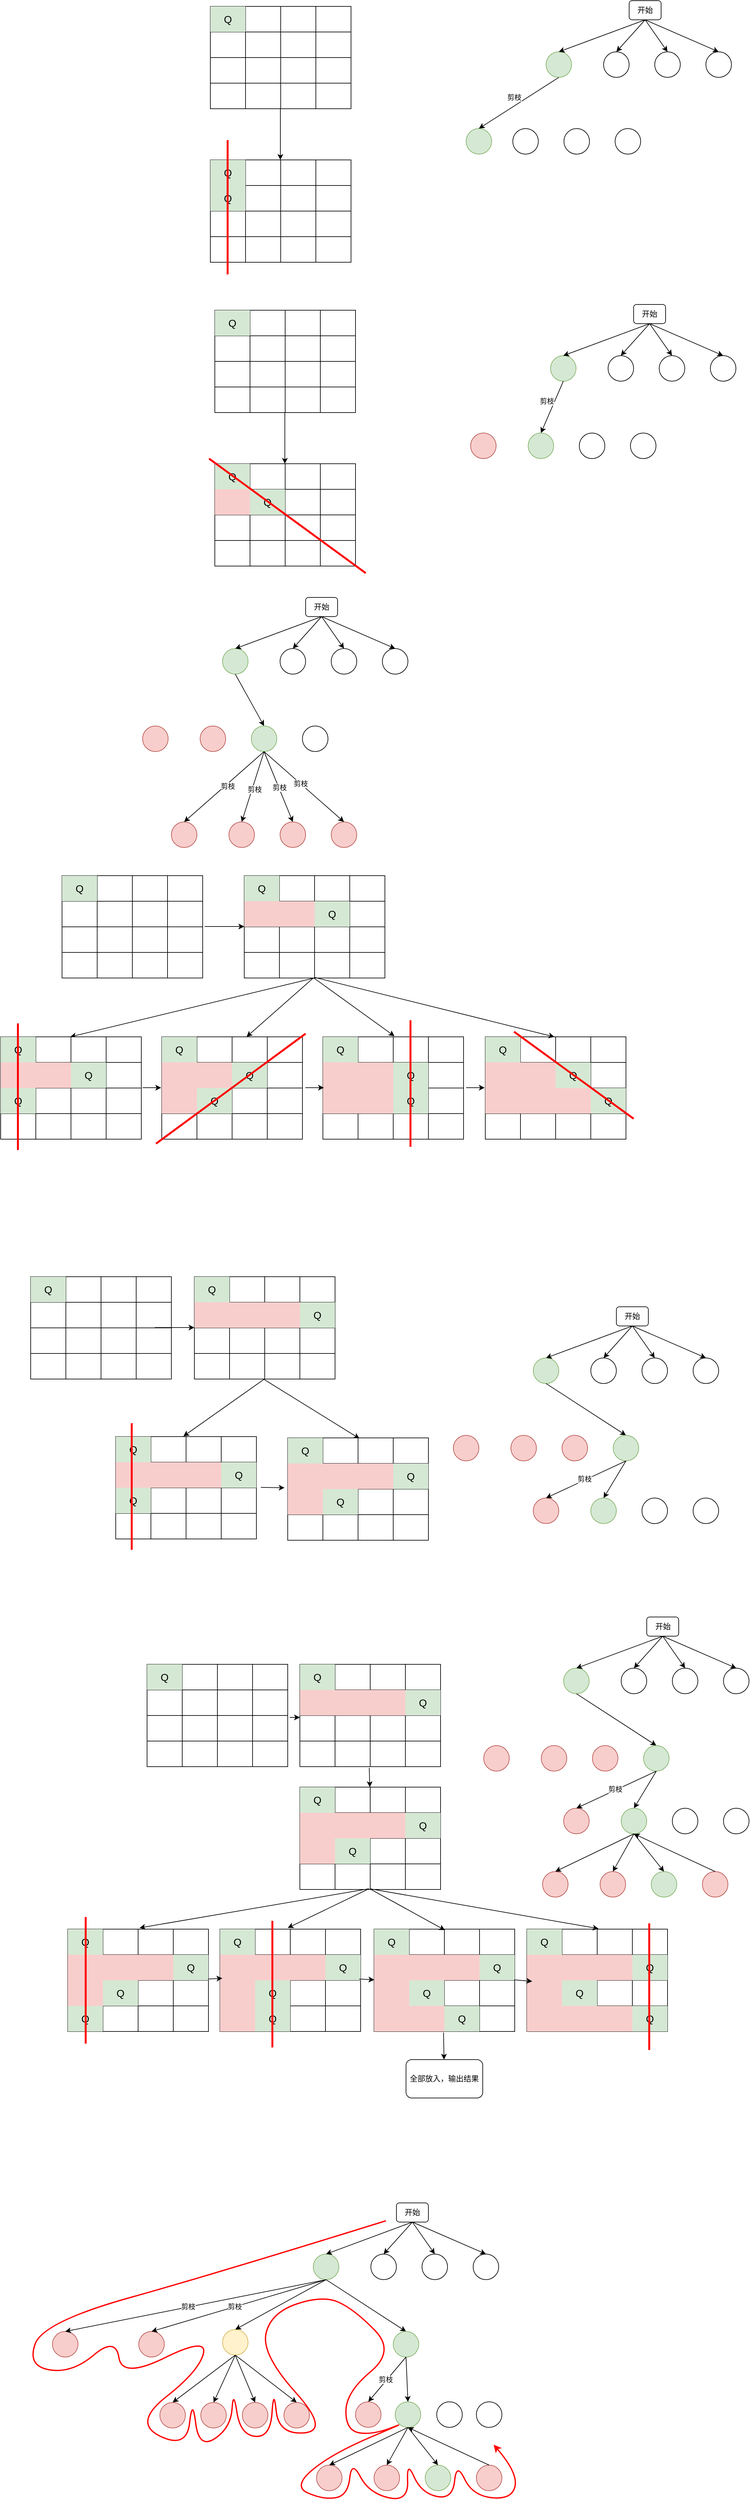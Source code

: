 <mxfile version="24.6.0" type="github">
  <diagram name="第 1 页" id="aH5lSl8xaYONONSlEYKf">
    <mxGraphModel dx="2031" dy="884" grid="0" gridSize="10" guides="1" tooltips="1" connect="1" arrows="1" fold="1" page="0" pageScale="1" pageWidth="827" pageHeight="1169" math="0" shadow="0">
      <root>
        <mxCell id="0" />
        <mxCell id="1" parent="0" />
        <mxCell id="JZ1pca3WwJ2NXLm9wV2W-13" value="" style="shape=table;startSize=0;container=1;collapsible=0;childLayout=tableLayout;fontSize=16;" vertex="1" parent="1">
          <mxGeometry x="15" y="79" width="220" height="160" as="geometry" />
        </mxCell>
        <mxCell id="JZ1pca3WwJ2NXLm9wV2W-14" value="" style="shape=tableRow;horizontal=0;startSize=0;swimlaneHead=0;swimlaneBody=0;strokeColor=inherit;top=0;left=0;bottom=0;right=0;collapsible=0;dropTarget=0;fillColor=none;points=[[0,0.5],[1,0.5]];portConstraint=eastwest;fontSize=16;" vertex="1" parent="JZ1pca3WwJ2NXLm9wV2W-13">
          <mxGeometry width="220" height="40" as="geometry" />
        </mxCell>
        <mxCell id="JZ1pca3WwJ2NXLm9wV2W-26" value="Q" style="shape=partialRectangle;html=1;whiteSpace=wrap;connectable=0;strokeColor=#82b366;overflow=hidden;fillColor=#d5e8d4;top=0;left=0;bottom=0;right=0;pointerEvents=1;fontSize=16;" vertex="1" parent="JZ1pca3WwJ2NXLm9wV2W-14">
          <mxGeometry width="55" height="40" as="geometry">
            <mxRectangle width="55" height="40" as="alternateBounds" />
          </mxGeometry>
        </mxCell>
        <mxCell id="JZ1pca3WwJ2NXLm9wV2W-15" value="" style="shape=partialRectangle;html=1;whiteSpace=wrap;connectable=0;strokeColor=inherit;overflow=hidden;fillColor=none;top=0;left=0;bottom=0;right=0;pointerEvents=1;fontSize=16;" vertex="1" parent="JZ1pca3WwJ2NXLm9wV2W-14">
          <mxGeometry x="55" width="55" height="40" as="geometry">
            <mxRectangle width="55" height="40" as="alternateBounds" />
          </mxGeometry>
        </mxCell>
        <mxCell id="JZ1pca3WwJ2NXLm9wV2W-16" value="" style="shape=partialRectangle;html=1;whiteSpace=wrap;connectable=0;strokeColor=inherit;overflow=hidden;fillColor=none;top=0;left=0;bottom=0;right=0;pointerEvents=1;fontSize=16;" vertex="1" parent="JZ1pca3WwJ2NXLm9wV2W-14">
          <mxGeometry x="110" width="55" height="40" as="geometry">
            <mxRectangle width="55" height="40" as="alternateBounds" />
          </mxGeometry>
        </mxCell>
        <mxCell id="JZ1pca3WwJ2NXLm9wV2W-17" value="" style="shape=partialRectangle;html=1;whiteSpace=wrap;connectable=0;strokeColor=inherit;overflow=hidden;fillColor=none;top=0;left=0;bottom=0;right=0;pointerEvents=1;fontSize=16;" vertex="1" parent="JZ1pca3WwJ2NXLm9wV2W-14">
          <mxGeometry x="165" width="55" height="40" as="geometry">
            <mxRectangle width="55" height="40" as="alternateBounds" />
          </mxGeometry>
        </mxCell>
        <mxCell id="JZ1pca3WwJ2NXLm9wV2W-29" style="shape=tableRow;horizontal=0;startSize=0;swimlaneHead=0;swimlaneBody=0;strokeColor=inherit;top=0;left=0;bottom=0;right=0;collapsible=0;dropTarget=0;fillColor=none;points=[[0,0.5],[1,0.5]];portConstraint=eastwest;fontSize=16;" vertex="1" parent="JZ1pca3WwJ2NXLm9wV2W-13">
          <mxGeometry y="40" width="220" height="40" as="geometry" />
        </mxCell>
        <mxCell id="JZ1pca3WwJ2NXLm9wV2W-30" style="shape=partialRectangle;html=1;whiteSpace=wrap;connectable=0;strokeColor=inherit;overflow=hidden;fillColor=none;top=0;left=0;bottom=0;right=0;pointerEvents=1;fontSize=16;" vertex="1" parent="JZ1pca3WwJ2NXLm9wV2W-29">
          <mxGeometry width="55" height="40" as="geometry">
            <mxRectangle width="55" height="40" as="alternateBounds" />
          </mxGeometry>
        </mxCell>
        <mxCell id="JZ1pca3WwJ2NXLm9wV2W-31" style="shape=partialRectangle;html=1;whiteSpace=wrap;connectable=0;strokeColor=inherit;overflow=hidden;fillColor=none;top=0;left=0;bottom=0;right=0;pointerEvents=1;fontSize=16;" vertex="1" parent="JZ1pca3WwJ2NXLm9wV2W-29">
          <mxGeometry x="55" width="55" height="40" as="geometry">
            <mxRectangle width="55" height="40" as="alternateBounds" />
          </mxGeometry>
        </mxCell>
        <mxCell id="JZ1pca3WwJ2NXLm9wV2W-32" style="shape=partialRectangle;html=1;whiteSpace=wrap;connectable=0;strokeColor=inherit;overflow=hidden;fillColor=none;top=0;left=0;bottom=0;right=0;pointerEvents=1;fontSize=16;" vertex="1" parent="JZ1pca3WwJ2NXLm9wV2W-29">
          <mxGeometry x="110" width="55" height="40" as="geometry">
            <mxRectangle width="55" height="40" as="alternateBounds" />
          </mxGeometry>
        </mxCell>
        <mxCell id="JZ1pca3WwJ2NXLm9wV2W-33" style="shape=partialRectangle;html=1;whiteSpace=wrap;connectable=0;strokeColor=inherit;overflow=hidden;fillColor=none;top=0;left=0;bottom=0;right=0;pointerEvents=1;fontSize=16;" vertex="1" parent="JZ1pca3WwJ2NXLm9wV2W-29">
          <mxGeometry x="165" width="55" height="40" as="geometry">
            <mxRectangle width="55" height="40" as="alternateBounds" />
          </mxGeometry>
        </mxCell>
        <mxCell id="JZ1pca3WwJ2NXLm9wV2W-18" value="" style="shape=tableRow;horizontal=0;startSize=0;swimlaneHead=0;swimlaneBody=0;strokeColor=inherit;top=0;left=0;bottom=0;right=0;collapsible=0;dropTarget=0;fillColor=none;points=[[0,0.5],[1,0.5]];portConstraint=eastwest;fontSize=16;" vertex="1" parent="JZ1pca3WwJ2NXLm9wV2W-13">
          <mxGeometry y="80" width="220" height="40" as="geometry" />
        </mxCell>
        <mxCell id="JZ1pca3WwJ2NXLm9wV2W-27" style="shape=partialRectangle;html=1;whiteSpace=wrap;connectable=0;strokeColor=inherit;overflow=hidden;fillColor=none;top=0;left=0;bottom=0;right=0;pointerEvents=1;fontSize=16;" vertex="1" parent="JZ1pca3WwJ2NXLm9wV2W-18">
          <mxGeometry width="55" height="40" as="geometry">
            <mxRectangle width="55" height="40" as="alternateBounds" />
          </mxGeometry>
        </mxCell>
        <mxCell id="JZ1pca3WwJ2NXLm9wV2W-19" value="" style="shape=partialRectangle;html=1;whiteSpace=wrap;connectable=0;strokeColor=inherit;overflow=hidden;fillColor=none;top=0;left=0;bottom=0;right=0;pointerEvents=1;fontSize=16;" vertex="1" parent="JZ1pca3WwJ2NXLm9wV2W-18">
          <mxGeometry x="55" width="55" height="40" as="geometry">
            <mxRectangle width="55" height="40" as="alternateBounds" />
          </mxGeometry>
        </mxCell>
        <mxCell id="JZ1pca3WwJ2NXLm9wV2W-20" value="" style="shape=partialRectangle;html=1;whiteSpace=wrap;connectable=0;strokeColor=inherit;overflow=hidden;fillColor=none;top=0;left=0;bottom=0;right=0;pointerEvents=1;fontSize=16;" vertex="1" parent="JZ1pca3WwJ2NXLm9wV2W-18">
          <mxGeometry x="110" width="55" height="40" as="geometry">
            <mxRectangle width="55" height="40" as="alternateBounds" />
          </mxGeometry>
        </mxCell>
        <mxCell id="JZ1pca3WwJ2NXLm9wV2W-21" value="" style="shape=partialRectangle;html=1;whiteSpace=wrap;connectable=0;strokeColor=inherit;overflow=hidden;fillColor=none;top=0;left=0;bottom=0;right=0;pointerEvents=1;fontSize=16;" vertex="1" parent="JZ1pca3WwJ2NXLm9wV2W-18">
          <mxGeometry x="165" width="55" height="40" as="geometry">
            <mxRectangle width="55" height="40" as="alternateBounds" />
          </mxGeometry>
        </mxCell>
        <mxCell id="JZ1pca3WwJ2NXLm9wV2W-22" value="" style="shape=tableRow;horizontal=0;startSize=0;swimlaneHead=0;swimlaneBody=0;strokeColor=inherit;top=0;left=0;bottom=0;right=0;collapsible=0;dropTarget=0;fillColor=none;points=[[0,0.5],[1,0.5]];portConstraint=eastwest;fontSize=16;" vertex="1" parent="JZ1pca3WwJ2NXLm9wV2W-13">
          <mxGeometry y="120" width="220" height="40" as="geometry" />
        </mxCell>
        <mxCell id="JZ1pca3WwJ2NXLm9wV2W-28" style="shape=partialRectangle;html=1;whiteSpace=wrap;connectable=0;strokeColor=inherit;overflow=hidden;fillColor=none;top=0;left=0;bottom=0;right=0;pointerEvents=1;fontSize=16;" vertex="1" parent="JZ1pca3WwJ2NXLm9wV2W-22">
          <mxGeometry width="55" height="40" as="geometry">
            <mxRectangle width="55" height="40" as="alternateBounds" />
          </mxGeometry>
        </mxCell>
        <mxCell id="JZ1pca3WwJ2NXLm9wV2W-23" value="" style="shape=partialRectangle;html=1;whiteSpace=wrap;connectable=0;strokeColor=inherit;overflow=hidden;fillColor=none;top=0;left=0;bottom=0;right=0;pointerEvents=1;fontSize=16;" vertex="1" parent="JZ1pca3WwJ2NXLm9wV2W-22">
          <mxGeometry x="55" width="55" height="40" as="geometry">
            <mxRectangle width="55" height="40" as="alternateBounds" />
          </mxGeometry>
        </mxCell>
        <mxCell id="JZ1pca3WwJ2NXLm9wV2W-24" value="" style="shape=partialRectangle;html=1;whiteSpace=wrap;connectable=0;strokeColor=inherit;overflow=hidden;fillColor=none;top=0;left=0;bottom=0;right=0;pointerEvents=1;fontSize=16;" vertex="1" parent="JZ1pca3WwJ2NXLm9wV2W-22">
          <mxGeometry x="110" width="55" height="40" as="geometry">
            <mxRectangle width="55" height="40" as="alternateBounds" />
          </mxGeometry>
        </mxCell>
        <mxCell id="JZ1pca3WwJ2NXLm9wV2W-25" value="" style="shape=partialRectangle;html=1;whiteSpace=wrap;connectable=0;strokeColor=inherit;overflow=hidden;fillColor=none;top=0;left=0;bottom=0;right=0;pointerEvents=1;fontSize=16;" vertex="1" parent="JZ1pca3WwJ2NXLm9wV2W-22">
          <mxGeometry x="165" width="55" height="40" as="geometry">
            <mxRectangle width="55" height="40" as="alternateBounds" />
          </mxGeometry>
        </mxCell>
        <mxCell id="JZ1pca3WwJ2NXLm9wV2W-34" value="" style="shape=table;startSize=0;container=1;collapsible=0;childLayout=tableLayout;fontSize=16;" vertex="1" parent="1">
          <mxGeometry x="15" y="319" width="220" height="160" as="geometry" />
        </mxCell>
        <mxCell id="JZ1pca3WwJ2NXLm9wV2W-35" value="" style="shape=tableRow;horizontal=0;startSize=0;swimlaneHead=0;swimlaneBody=0;strokeColor=inherit;top=0;left=0;bottom=0;right=0;collapsible=0;dropTarget=0;fillColor=none;points=[[0,0.5],[1,0.5]];portConstraint=eastwest;fontSize=16;" vertex="1" parent="JZ1pca3WwJ2NXLm9wV2W-34">
          <mxGeometry width="220" height="40" as="geometry" />
        </mxCell>
        <mxCell id="JZ1pca3WwJ2NXLm9wV2W-36" value="Q" style="shape=partialRectangle;html=1;whiteSpace=wrap;connectable=0;strokeColor=#82b366;overflow=hidden;fillColor=#d5e8d4;top=0;left=0;bottom=0;right=0;pointerEvents=1;fontSize=16;" vertex="1" parent="JZ1pca3WwJ2NXLm9wV2W-35">
          <mxGeometry width="55" height="40" as="geometry">
            <mxRectangle width="55" height="40" as="alternateBounds" />
          </mxGeometry>
        </mxCell>
        <mxCell id="JZ1pca3WwJ2NXLm9wV2W-37" value="" style="shape=partialRectangle;html=1;whiteSpace=wrap;connectable=0;strokeColor=inherit;overflow=hidden;fillColor=none;top=0;left=0;bottom=0;right=0;pointerEvents=1;fontSize=16;" vertex="1" parent="JZ1pca3WwJ2NXLm9wV2W-35">
          <mxGeometry x="55" width="55" height="40" as="geometry">
            <mxRectangle width="55" height="40" as="alternateBounds" />
          </mxGeometry>
        </mxCell>
        <mxCell id="JZ1pca3WwJ2NXLm9wV2W-38" value="" style="shape=partialRectangle;html=1;whiteSpace=wrap;connectable=0;strokeColor=inherit;overflow=hidden;fillColor=none;top=0;left=0;bottom=0;right=0;pointerEvents=1;fontSize=16;" vertex="1" parent="JZ1pca3WwJ2NXLm9wV2W-35">
          <mxGeometry x="110" width="55" height="40" as="geometry">
            <mxRectangle width="55" height="40" as="alternateBounds" />
          </mxGeometry>
        </mxCell>
        <mxCell id="JZ1pca3WwJ2NXLm9wV2W-39" value="" style="shape=partialRectangle;html=1;whiteSpace=wrap;connectable=0;strokeColor=inherit;overflow=hidden;fillColor=none;top=0;left=0;bottom=0;right=0;pointerEvents=1;fontSize=16;" vertex="1" parent="JZ1pca3WwJ2NXLm9wV2W-35">
          <mxGeometry x="165" width="55" height="40" as="geometry">
            <mxRectangle width="55" height="40" as="alternateBounds" />
          </mxGeometry>
        </mxCell>
        <mxCell id="JZ1pca3WwJ2NXLm9wV2W-40" style="shape=tableRow;horizontal=0;startSize=0;swimlaneHead=0;swimlaneBody=0;strokeColor=inherit;top=0;left=0;bottom=0;right=0;collapsible=0;dropTarget=0;fillColor=none;points=[[0,0.5],[1,0.5]];portConstraint=eastwest;fontSize=16;" vertex="1" parent="JZ1pca3WwJ2NXLm9wV2W-34">
          <mxGeometry y="40" width="220" height="40" as="geometry" />
        </mxCell>
        <mxCell id="JZ1pca3WwJ2NXLm9wV2W-41" value="Q" style="shape=partialRectangle;html=1;whiteSpace=wrap;connectable=0;strokeColor=#82b366;overflow=hidden;fillColor=#d5e8d4;top=0;left=0;bottom=0;right=0;pointerEvents=1;fontSize=16;" vertex="1" parent="JZ1pca3WwJ2NXLm9wV2W-40">
          <mxGeometry width="55" height="40" as="geometry">
            <mxRectangle width="55" height="40" as="alternateBounds" />
          </mxGeometry>
        </mxCell>
        <mxCell id="JZ1pca3WwJ2NXLm9wV2W-42" style="shape=partialRectangle;html=1;whiteSpace=wrap;connectable=0;strokeColor=inherit;overflow=hidden;fillColor=none;top=0;left=0;bottom=0;right=0;pointerEvents=1;fontSize=16;" vertex="1" parent="JZ1pca3WwJ2NXLm9wV2W-40">
          <mxGeometry x="55" width="55" height="40" as="geometry">
            <mxRectangle width="55" height="40" as="alternateBounds" />
          </mxGeometry>
        </mxCell>
        <mxCell id="JZ1pca3WwJ2NXLm9wV2W-43" style="shape=partialRectangle;html=1;whiteSpace=wrap;connectable=0;strokeColor=inherit;overflow=hidden;fillColor=none;top=0;left=0;bottom=0;right=0;pointerEvents=1;fontSize=16;" vertex="1" parent="JZ1pca3WwJ2NXLm9wV2W-40">
          <mxGeometry x="110" width="55" height="40" as="geometry">
            <mxRectangle width="55" height="40" as="alternateBounds" />
          </mxGeometry>
        </mxCell>
        <mxCell id="JZ1pca3WwJ2NXLm9wV2W-44" style="shape=partialRectangle;html=1;whiteSpace=wrap;connectable=0;strokeColor=inherit;overflow=hidden;fillColor=none;top=0;left=0;bottom=0;right=0;pointerEvents=1;fontSize=16;" vertex="1" parent="JZ1pca3WwJ2NXLm9wV2W-40">
          <mxGeometry x="165" width="55" height="40" as="geometry">
            <mxRectangle width="55" height="40" as="alternateBounds" />
          </mxGeometry>
        </mxCell>
        <mxCell id="JZ1pca3WwJ2NXLm9wV2W-45" value="" style="shape=tableRow;horizontal=0;startSize=0;swimlaneHead=0;swimlaneBody=0;strokeColor=inherit;top=0;left=0;bottom=0;right=0;collapsible=0;dropTarget=0;fillColor=none;points=[[0,0.5],[1,0.5]];portConstraint=eastwest;fontSize=16;" vertex="1" parent="JZ1pca3WwJ2NXLm9wV2W-34">
          <mxGeometry y="80" width="220" height="40" as="geometry" />
        </mxCell>
        <mxCell id="JZ1pca3WwJ2NXLm9wV2W-46" style="shape=partialRectangle;html=1;whiteSpace=wrap;connectable=0;strokeColor=inherit;overflow=hidden;fillColor=none;top=0;left=0;bottom=0;right=0;pointerEvents=1;fontSize=16;" vertex="1" parent="JZ1pca3WwJ2NXLm9wV2W-45">
          <mxGeometry width="55" height="40" as="geometry">
            <mxRectangle width="55" height="40" as="alternateBounds" />
          </mxGeometry>
        </mxCell>
        <mxCell id="JZ1pca3WwJ2NXLm9wV2W-47" value="" style="shape=partialRectangle;html=1;whiteSpace=wrap;connectable=0;strokeColor=inherit;overflow=hidden;fillColor=none;top=0;left=0;bottom=0;right=0;pointerEvents=1;fontSize=16;" vertex="1" parent="JZ1pca3WwJ2NXLm9wV2W-45">
          <mxGeometry x="55" width="55" height="40" as="geometry">
            <mxRectangle width="55" height="40" as="alternateBounds" />
          </mxGeometry>
        </mxCell>
        <mxCell id="JZ1pca3WwJ2NXLm9wV2W-48" value="" style="shape=partialRectangle;html=1;whiteSpace=wrap;connectable=0;strokeColor=inherit;overflow=hidden;fillColor=none;top=0;left=0;bottom=0;right=0;pointerEvents=1;fontSize=16;" vertex="1" parent="JZ1pca3WwJ2NXLm9wV2W-45">
          <mxGeometry x="110" width="55" height="40" as="geometry">
            <mxRectangle width="55" height="40" as="alternateBounds" />
          </mxGeometry>
        </mxCell>
        <mxCell id="JZ1pca3WwJ2NXLm9wV2W-49" value="" style="shape=partialRectangle;html=1;whiteSpace=wrap;connectable=0;strokeColor=inherit;overflow=hidden;fillColor=none;top=0;left=0;bottom=0;right=0;pointerEvents=1;fontSize=16;" vertex="1" parent="JZ1pca3WwJ2NXLm9wV2W-45">
          <mxGeometry x="165" width="55" height="40" as="geometry">
            <mxRectangle width="55" height="40" as="alternateBounds" />
          </mxGeometry>
        </mxCell>
        <mxCell id="JZ1pca3WwJ2NXLm9wV2W-50" value="" style="shape=tableRow;horizontal=0;startSize=0;swimlaneHead=0;swimlaneBody=0;strokeColor=inherit;top=0;left=0;bottom=0;right=0;collapsible=0;dropTarget=0;fillColor=none;points=[[0,0.5],[1,0.5]];portConstraint=eastwest;fontSize=16;" vertex="1" parent="JZ1pca3WwJ2NXLm9wV2W-34">
          <mxGeometry y="120" width="220" height="40" as="geometry" />
        </mxCell>
        <mxCell id="JZ1pca3WwJ2NXLm9wV2W-51" style="shape=partialRectangle;html=1;whiteSpace=wrap;connectable=0;strokeColor=inherit;overflow=hidden;fillColor=none;top=0;left=0;bottom=0;right=0;pointerEvents=1;fontSize=16;" vertex="1" parent="JZ1pca3WwJ2NXLm9wV2W-50">
          <mxGeometry width="55" height="40" as="geometry">
            <mxRectangle width="55" height="40" as="alternateBounds" />
          </mxGeometry>
        </mxCell>
        <mxCell id="JZ1pca3WwJ2NXLm9wV2W-52" value="" style="shape=partialRectangle;html=1;whiteSpace=wrap;connectable=0;strokeColor=inherit;overflow=hidden;fillColor=none;top=0;left=0;bottom=0;right=0;pointerEvents=1;fontSize=16;" vertex="1" parent="JZ1pca3WwJ2NXLm9wV2W-50">
          <mxGeometry x="55" width="55" height="40" as="geometry">
            <mxRectangle width="55" height="40" as="alternateBounds" />
          </mxGeometry>
        </mxCell>
        <mxCell id="JZ1pca3WwJ2NXLm9wV2W-53" value="" style="shape=partialRectangle;html=1;whiteSpace=wrap;connectable=0;strokeColor=inherit;overflow=hidden;fillColor=none;top=0;left=0;bottom=0;right=0;pointerEvents=1;fontSize=16;" vertex="1" parent="JZ1pca3WwJ2NXLm9wV2W-50">
          <mxGeometry x="110" width="55" height="40" as="geometry">
            <mxRectangle width="55" height="40" as="alternateBounds" />
          </mxGeometry>
        </mxCell>
        <mxCell id="JZ1pca3WwJ2NXLm9wV2W-54" value="" style="shape=partialRectangle;html=1;whiteSpace=wrap;connectable=0;strokeColor=inherit;overflow=hidden;fillColor=none;top=0;left=0;bottom=0;right=0;pointerEvents=1;fontSize=16;" vertex="1" parent="JZ1pca3WwJ2NXLm9wV2W-50">
          <mxGeometry x="165" width="55" height="40" as="geometry">
            <mxRectangle width="55" height="40" as="alternateBounds" />
          </mxGeometry>
        </mxCell>
        <mxCell id="JZ1pca3WwJ2NXLm9wV2W-55" value="" style="endArrow=classic;html=1;rounded=0;" edge="1" parent="1">
          <mxGeometry width="50" height="50" relative="1" as="geometry">
            <mxPoint x="124.5" y="239" as="sourcePoint" />
            <mxPoint x="124.5" y="319" as="targetPoint" />
          </mxGeometry>
        </mxCell>
        <mxCell id="JZ1pca3WwJ2NXLm9wV2W-56" value="开始" style="rounded=1;whiteSpace=wrap;html=1;" vertex="1" parent="1">
          <mxGeometry x="670" y="70" width="50" height="30" as="geometry" />
        </mxCell>
        <mxCell id="JZ1pca3WwJ2NXLm9wV2W-57" value="" style="ellipse;whiteSpace=wrap;html=1;aspect=fixed;fillColor=#d5e8d4;strokeColor=#82b366;" vertex="1" parent="1">
          <mxGeometry x="540" y="150" width="40" height="40" as="geometry" />
        </mxCell>
        <mxCell id="JZ1pca3WwJ2NXLm9wV2W-58" value="" style="ellipse;whiteSpace=wrap;html=1;aspect=fixed;" vertex="1" parent="1">
          <mxGeometry x="630" y="150" width="40" height="40" as="geometry" />
        </mxCell>
        <mxCell id="JZ1pca3WwJ2NXLm9wV2W-59" value="" style="ellipse;whiteSpace=wrap;html=1;aspect=fixed;" vertex="1" parent="1">
          <mxGeometry x="710" y="150" width="40" height="40" as="geometry" />
        </mxCell>
        <mxCell id="JZ1pca3WwJ2NXLm9wV2W-60" value="" style="ellipse;whiteSpace=wrap;html=1;aspect=fixed;" vertex="1" parent="1">
          <mxGeometry x="790" y="150" width="40" height="40" as="geometry" />
        </mxCell>
        <mxCell id="JZ1pca3WwJ2NXLm9wV2W-61" value="" style="ellipse;whiteSpace=wrap;html=1;aspect=fixed;fillColor=#d5e8d4;strokeColor=#82b366;" vertex="1" parent="1">
          <mxGeometry x="415" y="270" width="40" height="40" as="geometry" />
        </mxCell>
        <mxCell id="JZ1pca3WwJ2NXLm9wV2W-65" value="" style="endArrow=classic;html=1;rounded=0;exitX=0.5;exitY=1;exitDx=0;exitDy=0;entryX=0.5;entryY=0;entryDx=0;entryDy=0;" edge="1" parent="1" source="JZ1pca3WwJ2NXLm9wV2W-56" target="JZ1pca3WwJ2NXLm9wV2W-57">
          <mxGeometry width="50" height="50" relative="1" as="geometry">
            <mxPoint x="500" y="120" as="sourcePoint" />
            <mxPoint x="550" y="70" as="targetPoint" />
          </mxGeometry>
        </mxCell>
        <mxCell id="JZ1pca3WwJ2NXLm9wV2W-67" value="" style="endArrow=classic;html=1;rounded=0;exitX=0.5;exitY=1;exitDx=0;exitDy=0;entryX=0.5;entryY=0;entryDx=0;entryDy=0;" edge="1" parent="1" source="JZ1pca3WwJ2NXLm9wV2W-57" target="JZ1pca3WwJ2NXLm9wV2W-61">
          <mxGeometry width="50" height="50" relative="1" as="geometry">
            <mxPoint x="380" y="100" as="sourcePoint" />
            <mxPoint x="430" y="50" as="targetPoint" />
          </mxGeometry>
        </mxCell>
        <mxCell id="JZ1pca3WwJ2NXLm9wV2W-71" value="剪枝" style="edgeLabel;html=1;align=center;verticalAlign=middle;resizable=0;points=[];" vertex="1" connectable="0" parent="JZ1pca3WwJ2NXLm9wV2W-67">
          <mxGeometry x="-0.043" relative="1" as="geometry">
            <mxPoint x="-10" y="-8" as="offset" />
          </mxGeometry>
        </mxCell>
        <mxCell id="JZ1pca3WwJ2NXLm9wV2W-68" value="" style="endArrow=classic;html=1;rounded=0;exitX=0.5;exitY=1;exitDx=0;exitDy=0;entryX=0.5;entryY=0;entryDx=0;entryDy=0;" edge="1" parent="1" source="JZ1pca3WwJ2NXLm9wV2W-56" target="JZ1pca3WwJ2NXLm9wV2W-60">
          <mxGeometry width="50" height="50" relative="1" as="geometry">
            <mxPoint x="390" y="110" as="sourcePoint" />
            <mxPoint x="440" y="60" as="targetPoint" />
          </mxGeometry>
        </mxCell>
        <mxCell id="JZ1pca3WwJ2NXLm9wV2W-69" value="" style="endArrow=classic;html=1;rounded=0;exitX=0.5;exitY=1;exitDx=0;exitDy=0;entryX=0.5;entryY=0;entryDx=0;entryDy=0;" edge="1" parent="1" source="JZ1pca3WwJ2NXLm9wV2W-56" target="JZ1pca3WwJ2NXLm9wV2W-59">
          <mxGeometry width="50" height="50" relative="1" as="geometry">
            <mxPoint x="400" y="120" as="sourcePoint" />
            <mxPoint x="450" y="70" as="targetPoint" />
          </mxGeometry>
        </mxCell>
        <mxCell id="JZ1pca3WwJ2NXLm9wV2W-70" value="" style="endArrow=classic;html=1;rounded=0;exitX=0.5;exitY=1;exitDx=0;exitDy=0;entryX=0.5;entryY=0;entryDx=0;entryDy=0;" edge="1" parent="1" source="JZ1pca3WwJ2NXLm9wV2W-56" target="JZ1pca3WwJ2NXLm9wV2W-58">
          <mxGeometry width="50" height="50" relative="1" as="geometry">
            <mxPoint x="410" y="130" as="sourcePoint" />
            <mxPoint x="460" y="80" as="targetPoint" />
          </mxGeometry>
        </mxCell>
        <mxCell id="JZ1pca3WwJ2NXLm9wV2W-72" value="" style="shape=table;startSize=0;container=1;collapsible=0;childLayout=tableLayout;fontSize=16;" vertex="1" parent="1">
          <mxGeometry x="22" y="554" width="220" height="160" as="geometry" />
        </mxCell>
        <mxCell id="JZ1pca3WwJ2NXLm9wV2W-73" value="" style="shape=tableRow;horizontal=0;startSize=0;swimlaneHead=0;swimlaneBody=0;strokeColor=inherit;top=0;left=0;bottom=0;right=0;collapsible=0;dropTarget=0;fillColor=none;points=[[0,0.5],[1,0.5]];portConstraint=eastwest;fontSize=16;" vertex="1" parent="JZ1pca3WwJ2NXLm9wV2W-72">
          <mxGeometry width="220" height="40" as="geometry" />
        </mxCell>
        <mxCell id="JZ1pca3WwJ2NXLm9wV2W-74" value="Q" style="shape=partialRectangle;html=1;whiteSpace=wrap;connectable=0;strokeColor=#82b366;overflow=hidden;fillColor=#d5e8d4;top=0;left=0;bottom=0;right=0;pointerEvents=1;fontSize=16;" vertex="1" parent="JZ1pca3WwJ2NXLm9wV2W-73">
          <mxGeometry width="55" height="40" as="geometry">
            <mxRectangle width="55" height="40" as="alternateBounds" />
          </mxGeometry>
        </mxCell>
        <mxCell id="JZ1pca3WwJ2NXLm9wV2W-75" value="" style="shape=partialRectangle;html=1;whiteSpace=wrap;connectable=0;strokeColor=inherit;overflow=hidden;fillColor=none;top=0;left=0;bottom=0;right=0;pointerEvents=1;fontSize=16;" vertex="1" parent="JZ1pca3WwJ2NXLm9wV2W-73">
          <mxGeometry x="55" width="55" height="40" as="geometry">
            <mxRectangle width="55" height="40" as="alternateBounds" />
          </mxGeometry>
        </mxCell>
        <mxCell id="JZ1pca3WwJ2NXLm9wV2W-76" value="" style="shape=partialRectangle;html=1;whiteSpace=wrap;connectable=0;strokeColor=inherit;overflow=hidden;fillColor=none;top=0;left=0;bottom=0;right=0;pointerEvents=1;fontSize=16;" vertex="1" parent="JZ1pca3WwJ2NXLm9wV2W-73">
          <mxGeometry x="110" width="55" height="40" as="geometry">
            <mxRectangle width="55" height="40" as="alternateBounds" />
          </mxGeometry>
        </mxCell>
        <mxCell id="JZ1pca3WwJ2NXLm9wV2W-77" value="" style="shape=partialRectangle;html=1;whiteSpace=wrap;connectable=0;strokeColor=inherit;overflow=hidden;fillColor=none;top=0;left=0;bottom=0;right=0;pointerEvents=1;fontSize=16;" vertex="1" parent="JZ1pca3WwJ2NXLm9wV2W-73">
          <mxGeometry x="165" width="55" height="40" as="geometry">
            <mxRectangle width="55" height="40" as="alternateBounds" />
          </mxGeometry>
        </mxCell>
        <mxCell id="JZ1pca3WwJ2NXLm9wV2W-78" style="shape=tableRow;horizontal=0;startSize=0;swimlaneHead=0;swimlaneBody=0;strokeColor=inherit;top=0;left=0;bottom=0;right=0;collapsible=0;dropTarget=0;fillColor=none;points=[[0,0.5],[1,0.5]];portConstraint=eastwest;fontSize=16;" vertex="1" parent="JZ1pca3WwJ2NXLm9wV2W-72">
          <mxGeometry y="40" width="220" height="40" as="geometry" />
        </mxCell>
        <mxCell id="JZ1pca3WwJ2NXLm9wV2W-79" style="shape=partialRectangle;html=1;whiteSpace=wrap;connectable=0;strokeColor=inherit;overflow=hidden;fillColor=none;top=0;left=0;bottom=0;right=0;pointerEvents=1;fontSize=16;" vertex="1" parent="JZ1pca3WwJ2NXLm9wV2W-78">
          <mxGeometry width="55" height="40" as="geometry">
            <mxRectangle width="55" height="40" as="alternateBounds" />
          </mxGeometry>
        </mxCell>
        <mxCell id="JZ1pca3WwJ2NXLm9wV2W-80" style="shape=partialRectangle;html=1;whiteSpace=wrap;connectable=0;strokeColor=inherit;overflow=hidden;fillColor=none;top=0;left=0;bottom=0;right=0;pointerEvents=1;fontSize=16;" vertex="1" parent="JZ1pca3WwJ2NXLm9wV2W-78">
          <mxGeometry x="55" width="55" height="40" as="geometry">
            <mxRectangle width="55" height="40" as="alternateBounds" />
          </mxGeometry>
        </mxCell>
        <mxCell id="JZ1pca3WwJ2NXLm9wV2W-81" style="shape=partialRectangle;html=1;whiteSpace=wrap;connectable=0;strokeColor=inherit;overflow=hidden;fillColor=none;top=0;left=0;bottom=0;right=0;pointerEvents=1;fontSize=16;" vertex="1" parent="JZ1pca3WwJ2NXLm9wV2W-78">
          <mxGeometry x="110" width="55" height="40" as="geometry">
            <mxRectangle width="55" height="40" as="alternateBounds" />
          </mxGeometry>
        </mxCell>
        <mxCell id="JZ1pca3WwJ2NXLm9wV2W-82" style="shape=partialRectangle;html=1;whiteSpace=wrap;connectable=0;strokeColor=inherit;overflow=hidden;fillColor=none;top=0;left=0;bottom=0;right=0;pointerEvents=1;fontSize=16;" vertex="1" parent="JZ1pca3WwJ2NXLm9wV2W-78">
          <mxGeometry x="165" width="55" height="40" as="geometry">
            <mxRectangle width="55" height="40" as="alternateBounds" />
          </mxGeometry>
        </mxCell>
        <mxCell id="JZ1pca3WwJ2NXLm9wV2W-83" value="" style="shape=tableRow;horizontal=0;startSize=0;swimlaneHead=0;swimlaneBody=0;strokeColor=inherit;top=0;left=0;bottom=0;right=0;collapsible=0;dropTarget=0;fillColor=none;points=[[0,0.5],[1,0.5]];portConstraint=eastwest;fontSize=16;" vertex="1" parent="JZ1pca3WwJ2NXLm9wV2W-72">
          <mxGeometry y="80" width="220" height="40" as="geometry" />
        </mxCell>
        <mxCell id="JZ1pca3WwJ2NXLm9wV2W-84" style="shape=partialRectangle;html=1;whiteSpace=wrap;connectable=0;strokeColor=inherit;overflow=hidden;fillColor=none;top=0;left=0;bottom=0;right=0;pointerEvents=1;fontSize=16;" vertex="1" parent="JZ1pca3WwJ2NXLm9wV2W-83">
          <mxGeometry width="55" height="40" as="geometry">
            <mxRectangle width="55" height="40" as="alternateBounds" />
          </mxGeometry>
        </mxCell>
        <mxCell id="JZ1pca3WwJ2NXLm9wV2W-85" value="" style="shape=partialRectangle;html=1;whiteSpace=wrap;connectable=0;strokeColor=inherit;overflow=hidden;fillColor=none;top=0;left=0;bottom=0;right=0;pointerEvents=1;fontSize=16;" vertex="1" parent="JZ1pca3WwJ2NXLm9wV2W-83">
          <mxGeometry x="55" width="55" height="40" as="geometry">
            <mxRectangle width="55" height="40" as="alternateBounds" />
          </mxGeometry>
        </mxCell>
        <mxCell id="JZ1pca3WwJ2NXLm9wV2W-86" value="" style="shape=partialRectangle;html=1;whiteSpace=wrap;connectable=0;strokeColor=inherit;overflow=hidden;fillColor=none;top=0;left=0;bottom=0;right=0;pointerEvents=1;fontSize=16;" vertex="1" parent="JZ1pca3WwJ2NXLm9wV2W-83">
          <mxGeometry x="110" width="55" height="40" as="geometry">
            <mxRectangle width="55" height="40" as="alternateBounds" />
          </mxGeometry>
        </mxCell>
        <mxCell id="JZ1pca3WwJ2NXLm9wV2W-87" value="" style="shape=partialRectangle;html=1;whiteSpace=wrap;connectable=0;strokeColor=inherit;overflow=hidden;fillColor=none;top=0;left=0;bottom=0;right=0;pointerEvents=1;fontSize=16;" vertex="1" parent="JZ1pca3WwJ2NXLm9wV2W-83">
          <mxGeometry x="165" width="55" height="40" as="geometry">
            <mxRectangle width="55" height="40" as="alternateBounds" />
          </mxGeometry>
        </mxCell>
        <mxCell id="JZ1pca3WwJ2NXLm9wV2W-88" value="" style="shape=tableRow;horizontal=0;startSize=0;swimlaneHead=0;swimlaneBody=0;strokeColor=inherit;top=0;left=0;bottom=0;right=0;collapsible=0;dropTarget=0;fillColor=none;points=[[0,0.5],[1,0.5]];portConstraint=eastwest;fontSize=16;" vertex="1" parent="JZ1pca3WwJ2NXLm9wV2W-72">
          <mxGeometry y="120" width="220" height="40" as="geometry" />
        </mxCell>
        <mxCell id="JZ1pca3WwJ2NXLm9wV2W-89" style="shape=partialRectangle;html=1;whiteSpace=wrap;connectable=0;strokeColor=inherit;overflow=hidden;fillColor=none;top=0;left=0;bottom=0;right=0;pointerEvents=1;fontSize=16;" vertex="1" parent="JZ1pca3WwJ2NXLm9wV2W-88">
          <mxGeometry width="55" height="40" as="geometry">
            <mxRectangle width="55" height="40" as="alternateBounds" />
          </mxGeometry>
        </mxCell>
        <mxCell id="JZ1pca3WwJ2NXLm9wV2W-90" value="" style="shape=partialRectangle;html=1;whiteSpace=wrap;connectable=0;strokeColor=inherit;overflow=hidden;fillColor=none;top=0;left=0;bottom=0;right=0;pointerEvents=1;fontSize=16;" vertex="1" parent="JZ1pca3WwJ2NXLm9wV2W-88">
          <mxGeometry x="55" width="55" height="40" as="geometry">
            <mxRectangle width="55" height="40" as="alternateBounds" />
          </mxGeometry>
        </mxCell>
        <mxCell id="JZ1pca3WwJ2NXLm9wV2W-91" value="" style="shape=partialRectangle;html=1;whiteSpace=wrap;connectable=0;strokeColor=inherit;overflow=hidden;fillColor=none;top=0;left=0;bottom=0;right=0;pointerEvents=1;fontSize=16;" vertex="1" parent="JZ1pca3WwJ2NXLm9wV2W-88">
          <mxGeometry x="110" width="55" height="40" as="geometry">
            <mxRectangle width="55" height="40" as="alternateBounds" />
          </mxGeometry>
        </mxCell>
        <mxCell id="JZ1pca3WwJ2NXLm9wV2W-92" value="" style="shape=partialRectangle;html=1;whiteSpace=wrap;connectable=0;strokeColor=inherit;overflow=hidden;fillColor=none;top=0;left=0;bottom=0;right=0;pointerEvents=1;fontSize=16;" vertex="1" parent="JZ1pca3WwJ2NXLm9wV2W-88">
          <mxGeometry x="165" width="55" height="40" as="geometry">
            <mxRectangle width="55" height="40" as="alternateBounds" />
          </mxGeometry>
        </mxCell>
        <mxCell id="JZ1pca3WwJ2NXLm9wV2W-93" value="" style="shape=table;startSize=0;container=1;collapsible=0;childLayout=tableLayout;fontSize=16;" vertex="1" parent="1">
          <mxGeometry x="22" y="794" width="220" height="160" as="geometry" />
        </mxCell>
        <mxCell id="JZ1pca3WwJ2NXLm9wV2W-94" value="" style="shape=tableRow;horizontal=0;startSize=0;swimlaneHead=0;swimlaneBody=0;strokeColor=inherit;top=0;left=0;bottom=0;right=0;collapsible=0;dropTarget=0;fillColor=none;points=[[0,0.5],[1,0.5]];portConstraint=eastwest;fontSize=16;" vertex="1" parent="JZ1pca3WwJ2NXLm9wV2W-93">
          <mxGeometry width="220" height="40" as="geometry" />
        </mxCell>
        <mxCell id="JZ1pca3WwJ2NXLm9wV2W-95" value="Q" style="shape=partialRectangle;html=1;whiteSpace=wrap;connectable=0;strokeColor=#82b366;overflow=hidden;fillColor=#d5e8d4;top=0;left=0;bottom=0;right=0;pointerEvents=1;fontSize=16;" vertex="1" parent="JZ1pca3WwJ2NXLm9wV2W-94">
          <mxGeometry width="55" height="40" as="geometry">
            <mxRectangle width="55" height="40" as="alternateBounds" />
          </mxGeometry>
        </mxCell>
        <mxCell id="JZ1pca3WwJ2NXLm9wV2W-96" value="" style="shape=partialRectangle;html=1;whiteSpace=wrap;connectable=0;strokeColor=inherit;overflow=hidden;fillColor=none;top=0;left=0;bottom=0;right=0;pointerEvents=1;fontSize=16;" vertex="1" parent="JZ1pca3WwJ2NXLm9wV2W-94">
          <mxGeometry x="55" width="55" height="40" as="geometry">
            <mxRectangle width="55" height="40" as="alternateBounds" />
          </mxGeometry>
        </mxCell>
        <mxCell id="JZ1pca3WwJ2NXLm9wV2W-97" value="" style="shape=partialRectangle;html=1;whiteSpace=wrap;connectable=0;strokeColor=inherit;overflow=hidden;fillColor=none;top=0;left=0;bottom=0;right=0;pointerEvents=1;fontSize=16;" vertex="1" parent="JZ1pca3WwJ2NXLm9wV2W-94">
          <mxGeometry x="110" width="55" height="40" as="geometry">
            <mxRectangle width="55" height="40" as="alternateBounds" />
          </mxGeometry>
        </mxCell>
        <mxCell id="JZ1pca3WwJ2NXLm9wV2W-98" value="" style="shape=partialRectangle;html=1;whiteSpace=wrap;connectable=0;strokeColor=inherit;overflow=hidden;fillColor=none;top=0;left=0;bottom=0;right=0;pointerEvents=1;fontSize=16;" vertex="1" parent="JZ1pca3WwJ2NXLm9wV2W-94">
          <mxGeometry x="165" width="55" height="40" as="geometry">
            <mxRectangle width="55" height="40" as="alternateBounds" />
          </mxGeometry>
        </mxCell>
        <mxCell id="JZ1pca3WwJ2NXLm9wV2W-99" style="shape=tableRow;horizontal=0;startSize=0;swimlaneHead=0;swimlaneBody=0;strokeColor=inherit;top=0;left=0;bottom=0;right=0;collapsible=0;dropTarget=0;fillColor=none;points=[[0,0.5],[1,0.5]];portConstraint=eastwest;fontSize=16;" vertex="1" parent="JZ1pca3WwJ2NXLm9wV2W-93">
          <mxGeometry y="40" width="220" height="40" as="geometry" />
        </mxCell>
        <mxCell id="JZ1pca3WwJ2NXLm9wV2W-100" value="" style="shape=partialRectangle;html=1;whiteSpace=wrap;connectable=0;strokeColor=#b85450;overflow=hidden;fillColor=#f8cecc;top=0;left=0;bottom=0;right=0;pointerEvents=1;fontSize=16;" vertex="1" parent="JZ1pca3WwJ2NXLm9wV2W-99">
          <mxGeometry width="55" height="40" as="geometry">
            <mxRectangle width="55" height="40" as="alternateBounds" />
          </mxGeometry>
        </mxCell>
        <mxCell id="JZ1pca3WwJ2NXLm9wV2W-101" value="Q" style="shape=partialRectangle;html=1;whiteSpace=wrap;connectable=0;strokeColor=#82b366;overflow=hidden;fillColor=#d5e8d4;top=0;left=0;bottom=0;right=0;pointerEvents=1;fontSize=16;" vertex="1" parent="JZ1pca3WwJ2NXLm9wV2W-99">
          <mxGeometry x="55" width="55" height="40" as="geometry">
            <mxRectangle width="55" height="40" as="alternateBounds" />
          </mxGeometry>
        </mxCell>
        <mxCell id="JZ1pca3WwJ2NXLm9wV2W-102" style="shape=partialRectangle;html=1;whiteSpace=wrap;connectable=0;strokeColor=inherit;overflow=hidden;fillColor=none;top=0;left=0;bottom=0;right=0;pointerEvents=1;fontSize=16;" vertex="1" parent="JZ1pca3WwJ2NXLm9wV2W-99">
          <mxGeometry x="110" width="55" height="40" as="geometry">
            <mxRectangle width="55" height="40" as="alternateBounds" />
          </mxGeometry>
        </mxCell>
        <mxCell id="JZ1pca3WwJ2NXLm9wV2W-103" style="shape=partialRectangle;html=1;whiteSpace=wrap;connectable=0;strokeColor=inherit;overflow=hidden;fillColor=none;top=0;left=0;bottom=0;right=0;pointerEvents=1;fontSize=16;" vertex="1" parent="JZ1pca3WwJ2NXLm9wV2W-99">
          <mxGeometry x="165" width="55" height="40" as="geometry">
            <mxRectangle width="55" height="40" as="alternateBounds" />
          </mxGeometry>
        </mxCell>
        <mxCell id="JZ1pca3WwJ2NXLm9wV2W-104" value="" style="shape=tableRow;horizontal=0;startSize=0;swimlaneHead=0;swimlaneBody=0;strokeColor=inherit;top=0;left=0;bottom=0;right=0;collapsible=0;dropTarget=0;fillColor=none;points=[[0,0.5],[1,0.5]];portConstraint=eastwest;fontSize=16;" vertex="1" parent="JZ1pca3WwJ2NXLm9wV2W-93">
          <mxGeometry y="80" width="220" height="40" as="geometry" />
        </mxCell>
        <mxCell id="JZ1pca3WwJ2NXLm9wV2W-105" style="shape=partialRectangle;html=1;whiteSpace=wrap;connectable=0;strokeColor=inherit;overflow=hidden;fillColor=none;top=0;left=0;bottom=0;right=0;pointerEvents=1;fontSize=16;" vertex="1" parent="JZ1pca3WwJ2NXLm9wV2W-104">
          <mxGeometry width="55" height="40" as="geometry">
            <mxRectangle width="55" height="40" as="alternateBounds" />
          </mxGeometry>
        </mxCell>
        <mxCell id="JZ1pca3WwJ2NXLm9wV2W-106" value="" style="shape=partialRectangle;html=1;whiteSpace=wrap;connectable=0;strokeColor=inherit;overflow=hidden;fillColor=none;top=0;left=0;bottom=0;right=0;pointerEvents=1;fontSize=16;" vertex="1" parent="JZ1pca3WwJ2NXLm9wV2W-104">
          <mxGeometry x="55" width="55" height="40" as="geometry">
            <mxRectangle width="55" height="40" as="alternateBounds" />
          </mxGeometry>
        </mxCell>
        <mxCell id="JZ1pca3WwJ2NXLm9wV2W-107" value="" style="shape=partialRectangle;html=1;whiteSpace=wrap;connectable=0;strokeColor=inherit;overflow=hidden;fillColor=none;top=0;left=0;bottom=0;right=0;pointerEvents=1;fontSize=16;" vertex="1" parent="JZ1pca3WwJ2NXLm9wV2W-104">
          <mxGeometry x="110" width="55" height="40" as="geometry">
            <mxRectangle width="55" height="40" as="alternateBounds" />
          </mxGeometry>
        </mxCell>
        <mxCell id="JZ1pca3WwJ2NXLm9wV2W-108" value="" style="shape=partialRectangle;html=1;whiteSpace=wrap;connectable=0;strokeColor=inherit;overflow=hidden;fillColor=none;top=0;left=0;bottom=0;right=0;pointerEvents=1;fontSize=16;" vertex="1" parent="JZ1pca3WwJ2NXLm9wV2W-104">
          <mxGeometry x="165" width="55" height="40" as="geometry">
            <mxRectangle width="55" height="40" as="alternateBounds" />
          </mxGeometry>
        </mxCell>
        <mxCell id="JZ1pca3WwJ2NXLm9wV2W-109" value="" style="shape=tableRow;horizontal=0;startSize=0;swimlaneHead=0;swimlaneBody=0;strokeColor=inherit;top=0;left=0;bottom=0;right=0;collapsible=0;dropTarget=0;fillColor=none;points=[[0,0.5],[1,0.5]];portConstraint=eastwest;fontSize=16;" vertex="1" parent="JZ1pca3WwJ2NXLm9wV2W-93">
          <mxGeometry y="120" width="220" height="40" as="geometry" />
        </mxCell>
        <mxCell id="JZ1pca3WwJ2NXLm9wV2W-110" style="shape=partialRectangle;html=1;whiteSpace=wrap;connectable=0;strokeColor=inherit;overflow=hidden;fillColor=none;top=0;left=0;bottom=0;right=0;pointerEvents=1;fontSize=16;" vertex="1" parent="JZ1pca3WwJ2NXLm9wV2W-109">
          <mxGeometry width="55" height="40" as="geometry">
            <mxRectangle width="55" height="40" as="alternateBounds" />
          </mxGeometry>
        </mxCell>
        <mxCell id="JZ1pca3WwJ2NXLm9wV2W-111" value="" style="shape=partialRectangle;html=1;whiteSpace=wrap;connectable=0;strokeColor=inherit;overflow=hidden;fillColor=none;top=0;left=0;bottom=0;right=0;pointerEvents=1;fontSize=16;" vertex="1" parent="JZ1pca3WwJ2NXLm9wV2W-109">
          <mxGeometry x="55" width="55" height="40" as="geometry">
            <mxRectangle width="55" height="40" as="alternateBounds" />
          </mxGeometry>
        </mxCell>
        <mxCell id="JZ1pca3WwJ2NXLm9wV2W-112" value="" style="shape=partialRectangle;html=1;whiteSpace=wrap;connectable=0;strokeColor=inherit;overflow=hidden;fillColor=none;top=0;left=0;bottom=0;right=0;pointerEvents=1;fontSize=16;" vertex="1" parent="JZ1pca3WwJ2NXLm9wV2W-109">
          <mxGeometry x="110" width="55" height="40" as="geometry">
            <mxRectangle width="55" height="40" as="alternateBounds" />
          </mxGeometry>
        </mxCell>
        <mxCell id="JZ1pca3WwJ2NXLm9wV2W-113" value="" style="shape=partialRectangle;html=1;whiteSpace=wrap;connectable=0;strokeColor=inherit;overflow=hidden;fillColor=none;top=0;left=0;bottom=0;right=0;pointerEvents=1;fontSize=16;" vertex="1" parent="JZ1pca3WwJ2NXLm9wV2W-109">
          <mxGeometry x="165" width="55" height="40" as="geometry">
            <mxRectangle width="55" height="40" as="alternateBounds" />
          </mxGeometry>
        </mxCell>
        <mxCell id="JZ1pca3WwJ2NXLm9wV2W-114" value="" style="endArrow=classic;html=1;rounded=0;" edge="1" parent="1">
          <mxGeometry width="50" height="50" relative="1" as="geometry">
            <mxPoint x="131.5" y="714" as="sourcePoint" />
            <mxPoint x="131.5" y="794" as="targetPoint" />
          </mxGeometry>
        </mxCell>
        <mxCell id="JZ1pca3WwJ2NXLm9wV2W-115" value="开始" style="rounded=1;whiteSpace=wrap;html=1;" vertex="1" parent="1">
          <mxGeometry x="677" y="545" width="50" height="30" as="geometry" />
        </mxCell>
        <mxCell id="JZ1pca3WwJ2NXLm9wV2W-116" value="" style="ellipse;whiteSpace=wrap;html=1;aspect=fixed;fillColor=#d5e8d4;strokeColor=#82b366;" vertex="1" parent="1">
          <mxGeometry x="547" y="625" width="40" height="40" as="geometry" />
        </mxCell>
        <mxCell id="JZ1pca3WwJ2NXLm9wV2W-117" value="" style="ellipse;whiteSpace=wrap;html=1;aspect=fixed;" vertex="1" parent="1">
          <mxGeometry x="637" y="625" width="40" height="40" as="geometry" />
        </mxCell>
        <mxCell id="JZ1pca3WwJ2NXLm9wV2W-118" value="" style="ellipse;whiteSpace=wrap;html=1;aspect=fixed;" vertex="1" parent="1">
          <mxGeometry x="717" y="625" width="40" height="40" as="geometry" />
        </mxCell>
        <mxCell id="JZ1pca3WwJ2NXLm9wV2W-119" value="" style="ellipse;whiteSpace=wrap;html=1;aspect=fixed;" vertex="1" parent="1">
          <mxGeometry x="797" y="625" width="40" height="40" as="geometry" />
        </mxCell>
        <mxCell id="JZ1pca3WwJ2NXLm9wV2W-121" value="" style="endArrow=classic;html=1;rounded=0;exitX=0.5;exitY=1;exitDx=0;exitDy=0;entryX=0.5;entryY=0;entryDx=0;entryDy=0;" edge="1" parent="1" source="JZ1pca3WwJ2NXLm9wV2W-115" target="JZ1pca3WwJ2NXLm9wV2W-116">
          <mxGeometry width="50" height="50" relative="1" as="geometry">
            <mxPoint x="507" y="595" as="sourcePoint" />
            <mxPoint x="557" y="545" as="targetPoint" />
          </mxGeometry>
        </mxCell>
        <mxCell id="JZ1pca3WwJ2NXLm9wV2W-122" value="" style="endArrow=classic;html=1;rounded=0;exitX=0.5;exitY=1;exitDx=0;exitDy=0;entryX=0.5;entryY=0;entryDx=0;entryDy=0;" edge="1" parent="1" source="JZ1pca3WwJ2NXLm9wV2W-116" target="JZ1pca3WwJ2NXLm9wV2W-128">
          <mxGeometry width="50" height="50" relative="1" as="geometry">
            <mxPoint x="387" y="575" as="sourcePoint" />
            <mxPoint x="442" y="745" as="targetPoint" />
          </mxGeometry>
        </mxCell>
        <mxCell id="JZ1pca3WwJ2NXLm9wV2W-123" value="剪枝" style="edgeLabel;html=1;align=center;verticalAlign=middle;resizable=0;points=[];" vertex="1" connectable="0" parent="JZ1pca3WwJ2NXLm9wV2W-122">
          <mxGeometry x="-0.043" relative="1" as="geometry">
            <mxPoint x="-10" y="-8" as="offset" />
          </mxGeometry>
        </mxCell>
        <mxCell id="JZ1pca3WwJ2NXLm9wV2W-124" value="" style="endArrow=classic;html=1;rounded=0;exitX=0.5;exitY=1;exitDx=0;exitDy=0;entryX=0.5;entryY=0;entryDx=0;entryDy=0;" edge="1" parent="1" source="JZ1pca3WwJ2NXLm9wV2W-115" target="JZ1pca3WwJ2NXLm9wV2W-119">
          <mxGeometry width="50" height="50" relative="1" as="geometry">
            <mxPoint x="397" y="585" as="sourcePoint" />
            <mxPoint x="447" y="535" as="targetPoint" />
          </mxGeometry>
        </mxCell>
        <mxCell id="JZ1pca3WwJ2NXLm9wV2W-125" value="" style="endArrow=classic;html=1;rounded=0;exitX=0.5;exitY=1;exitDx=0;exitDy=0;entryX=0.5;entryY=0;entryDx=0;entryDy=0;" edge="1" parent="1" source="JZ1pca3WwJ2NXLm9wV2W-115" target="JZ1pca3WwJ2NXLm9wV2W-118">
          <mxGeometry width="50" height="50" relative="1" as="geometry">
            <mxPoint x="407" y="595" as="sourcePoint" />
            <mxPoint x="457" y="545" as="targetPoint" />
          </mxGeometry>
        </mxCell>
        <mxCell id="JZ1pca3WwJ2NXLm9wV2W-126" value="" style="endArrow=classic;html=1;rounded=0;exitX=0.5;exitY=1;exitDx=0;exitDy=0;entryX=0.5;entryY=0;entryDx=0;entryDy=0;" edge="1" parent="1" source="JZ1pca3WwJ2NXLm9wV2W-115" target="JZ1pca3WwJ2NXLm9wV2W-117">
          <mxGeometry width="50" height="50" relative="1" as="geometry">
            <mxPoint x="417" y="605" as="sourcePoint" />
            <mxPoint x="467" y="555" as="targetPoint" />
          </mxGeometry>
        </mxCell>
        <mxCell id="JZ1pca3WwJ2NXLm9wV2W-127" value="" style="ellipse;whiteSpace=wrap;html=1;aspect=fixed;fillColor=#f8cecc;strokeColor=#b85450;" vertex="1" parent="1">
          <mxGeometry x="422" y="746" width="40" height="40" as="geometry" />
        </mxCell>
        <mxCell id="JZ1pca3WwJ2NXLm9wV2W-128" value="" style="ellipse;whiteSpace=wrap;html=1;aspect=fixed;fillColor=#d5e8d4;strokeColor=#82b366;" vertex="1" parent="1">
          <mxGeometry x="512" y="746" width="40" height="40" as="geometry" />
        </mxCell>
        <mxCell id="JZ1pca3WwJ2NXLm9wV2W-129" value="" style="ellipse;whiteSpace=wrap;html=1;aspect=fixed;" vertex="1" parent="1">
          <mxGeometry x="592" y="746" width="40" height="40" as="geometry" />
        </mxCell>
        <mxCell id="JZ1pca3WwJ2NXLm9wV2W-130" value="" style="ellipse;whiteSpace=wrap;html=1;aspect=fixed;" vertex="1" parent="1">
          <mxGeometry x="672" y="746" width="40" height="40" as="geometry" />
        </mxCell>
        <mxCell id="JZ1pca3WwJ2NXLm9wV2W-135" value="" style="endArrow=none;html=1;rounded=0;fillColor=#f8cecc;strokeColor=#FF0000;strokeWidth=3;" edge="1" parent="1">
          <mxGeometry width="50" height="50" relative="1" as="geometry">
            <mxPoint x="42" y="498" as="sourcePoint" />
            <mxPoint x="42" y="288" as="targetPoint" />
          </mxGeometry>
        </mxCell>
        <mxCell id="JZ1pca3WwJ2NXLm9wV2W-136" value="" style="endArrow=none;html=1;rounded=0;fillColor=#f8cecc;strokeColor=#FF0000;strokeWidth=3;" edge="1" parent="1">
          <mxGeometry width="50" height="50" relative="1" as="geometry">
            <mxPoint x="258" y="965" as="sourcePoint" />
            <mxPoint x="13" y="786" as="targetPoint" />
          </mxGeometry>
        </mxCell>
        <mxCell id="JZ1pca3WwJ2NXLm9wV2W-138" value="" style="shape=table;startSize=0;container=1;collapsible=0;childLayout=tableLayout;fontSize=16;" vertex="1" parent="1">
          <mxGeometry x="68" y="1438" width="220" height="160" as="geometry" />
        </mxCell>
        <mxCell id="JZ1pca3WwJ2NXLm9wV2W-139" value="" style="shape=tableRow;horizontal=0;startSize=0;swimlaneHead=0;swimlaneBody=0;strokeColor=inherit;top=0;left=0;bottom=0;right=0;collapsible=0;dropTarget=0;fillColor=none;points=[[0,0.5],[1,0.5]];portConstraint=eastwest;fontSize=16;" vertex="1" parent="JZ1pca3WwJ2NXLm9wV2W-138">
          <mxGeometry width="220" height="40" as="geometry" />
        </mxCell>
        <mxCell id="JZ1pca3WwJ2NXLm9wV2W-140" value="Q" style="shape=partialRectangle;html=1;whiteSpace=wrap;connectable=0;strokeColor=#82b366;overflow=hidden;fillColor=#d5e8d4;top=0;left=0;bottom=0;right=0;pointerEvents=1;fontSize=16;" vertex="1" parent="JZ1pca3WwJ2NXLm9wV2W-139">
          <mxGeometry width="55" height="40" as="geometry">
            <mxRectangle width="55" height="40" as="alternateBounds" />
          </mxGeometry>
        </mxCell>
        <mxCell id="JZ1pca3WwJ2NXLm9wV2W-141" value="" style="shape=partialRectangle;html=1;whiteSpace=wrap;connectable=0;strokeColor=inherit;overflow=hidden;fillColor=none;top=0;left=0;bottom=0;right=0;pointerEvents=1;fontSize=16;" vertex="1" parent="JZ1pca3WwJ2NXLm9wV2W-139">
          <mxGeometry x="55" width="55" height="40" as="geometry">
            <mxRectangle width="55" height="40" as="alternateBounds" />
          </mxGeometry>
        </mxCell>
        <mxCell id="JZ1pca3WwJ2NXLm9wV2W-142" value="" style="shape=partialRectangle;html=1;whiteSpace=wrap;connectable=0;strokeColor=inherit;overflow=hidden;fillColor=none;top=0;left=0;bottom=0;right=0;pointerEvents=1;fontSize=16;" vertex="1" parent="JZ1pca3WwJ2NXLm9wV2W-139">
          <mxGeometry x="110" width="55" height="40" as="geometry">
            <mxRectangle width="55" height="40" as="alternateBounds" />
          </mxGeometry>
        </mxCell>
        <mxCell id="JZ1pca3WwJ2NXLm9wV2W-143" value="" style="shape=partialRectangle;html=1;whiteSpace=wrap;connectable=0;strokeColor=inherit;overflow=hidden;fillColor=none;top=0;left=0;bottom=0;right=0;pointerEvents=1;fontSize=16;" vertex="1" parent="JZ1pca3WwJ2NXLm9wV2W-139">
          <mxGeometry x="165" width="55" height="40" as="geometry">
            <mxRectangle width="55" height="40" as="alternateBounds" />
          </mxGeometry>
        </mxCell>
        <mxCell id="JZ1pca3WwJ2NXLm9wV2W-144" style="shape=tableRow;horizontal=0;startSize=0;swimlaneHead=0;swimlaneBody=0;strokeColor=inherit;top=0;left=0;bottom=0;right=0;collapsible=0;dropTarget=0;fillColor=none;points=[[0,0.5],[1,0.5]];portConstraint=eastwest;fontSize=16;" vertex="1" parent="JZ1pca3WwJ2NXLm9wV2W-138">
          <mxGeometry y="40" width="220" height="40" as="geometry" />
        </mxCell>
        <mxCell id="JZ1pca3WwJ2NXLm9wV2W-145" style="shape=partialRectangle;html=1;whiteSpace=wrap;connectable=0;strokeColor=#b85450;overflow=hidden;fillColor=#f8cecc;top=0;left=0;bottom=0;right=0;pointerEvents=1;fontSize=16;" vertex="1" parent="JZ1pca3WwJ2NXLm9wV2W-144">
          <mxGeometry width="55" height="40" as="geometry">
            <mxRectangle width="55" height="40" as="alternateBounds" />
          </mxGeometry>
        </mxCell>
        <mxCell id="JZ1pca3WwJ2NXLm9wV2W-146" style="shape=partialRectangle;html=1;whiteSpace=wrap;connectable=0;strokeColor=#b85450;overflow=hidden;fillColor=#f8cecc;top=0;left=0;bottom=0;right=0;pointerEvents=1;fontSize=16;" vertex="1" parent="JZ1pca3WwJ2NXLm9wV2W-144">
          <mxGeometry x="55" width="55" height="40" as="geometry">
            <mxRectangle width="55" height="40" as="alternateBounds" />
          </mxGeometry>
        </mxCell>
        <mxCell id="JZ1pca3WwJ2NXLm9wV2W-147" value="Q" style="shape=partialRectangle;html=1;whiteSpace=wrap;connectable=0;strokeColor=#82b366;overflow=hidden;fillColor=#d5e8d4;top=0;left=0;bottom=0;right=0;pointerEvents=1;fontSize=16;" vertex="1" parent="JZ1pca3WwJ2NXLm9wV2W-144">
          <mxGeometry x="110" width="55" height="40" as="geometry">
            <mxRectangle width="55" height="40" as="alternateBounds" />
          </mxGeometry>
        </mxCell>
        <mxCell id="JZ1pca3WwJ2NXLm9wV2W-148" style="shape=partialRectangle;html=1;whiteSpace=wrap;connectable=0;strokeColor=inherit;overflow=hidden;fillColor=none;top=0;left=0;bottom=0;right=0;pointerEvents=1;fontSize=16;" vertex="1" parent="JZ1pca3WwJ2NXLm9wV2W-144">
          <mxGeometry x="165" width="55" height="40" as="geometry">
            <mxRectangle width="55" height="40" as="alternateBounds" />
          </mxGeometry>
        </mxCell>
        <mxCell id="JZ1pca3WwJ2NXLm9wV2W-149" value="" style="shape=tableRow;horizontal=0;startSize=0;swimlaneHead=0;swimlaneBody=0;strokeColor=inherit;top=0;left=0;bottom=0;right=0;collapsible=0;dropTarget=0;fillColor=none;points=[[0,0.5],[1,0.5]];portConstraint=eastwest;fontSize=16;" vertex="1" parent="JZ1pca3WwJ2NXLm9wV2W-138">
          <mxGeometry y="80" width="220" height="40" as="geometry" />
        </mxCell>
        <mxCell id="JZ1pca3WwJ2NXLm9wV2W-150" style="shape=partialRectangle;html=1;whiteSpace=wrap;connectable=0;strokeColor=inherit;overflow=hidden;fillColor=none;top=0;left=0;bottom=0;right=0;pointerEvents=1;fontSize=16;" vertex="1" parent="JZ1pca3WwJ2NXLm9wV2W-149">
          <mxGeometry width="55" height="40" as="geometry">
            <mxRectangle width="55" height="40" as="alternateBounds" />
          </mxGeometry>
        </mxCell>
        <mxCell id="JZ1pca3WwJ2NXLm9wV2W-151" value="" style="shape=partialRectangle;html=1;whiteSpace=wrap;connectable=0;strokeColor=inherit;overflow=hidden;fillColor=none;top=0;left=0;bottom=0;right=0;pointerEvents=1;fontSize=16;" vertex="1" parent="JZ1pca3WwJ2NXLm9wV2W-149">
          <mxGeometry x="55" width="55" height="40" as="geometry">
            <mxRectangle width="55" height="40" as="alternateBounds" />
          </mxGeometry>
        </mxCell>
        <mxCell id="JZ1pca3WwJ2NXLm9wV2W-152" value="" style="shape=partialRectangle;html=1;whiteSpace=wrap;connectable=0;strokeColor=inherit;overflow=hidden;fillColor=none;top=0;left=0;bottom=0;right=0;pointerEvents=1;fontSize=16;" vertex="1" parent="JZ1pca3WwJ2NXLm9wV2W-149">
          <mxGeometry x="110" width="55" height="40" as="geometry">
            <mxRectangle width="55" height="40" as="alternateBounds" />
          </mxGeometry>
        </mxCell>
        <mxCell id="JZ1pca3WwJ2NXLm9wV2W-153" value="" style="shape=partialRectangle;html=1;whiteSpace=wrap;connectable=0;strokeColor=inherit;overflow=hidden;fillColor=none;top=0;left=0;bottom=0;right=0;pointerEvents=1;fontSize=16;" vertex="1" parent="JZ1pca3WwJ2NXLm9wV2W-149">
          <mxGeometry x="165" width="55" height="40" as="geometry">
            <mxRectangle width="55" height="40" as="alternateBounds" />
          </mxGeometry>
        </mxCell>
        <mxCell id="JZ1pca3WwJ2NXLm9wV2W-154" value="" style="shape=tableRow;horizontal=0;startSize=0;swimlaneHead=0;swimlaneBody=0;strokeColor=inherit;top=0;left=0;bottom=0;right=0;collapsible=0;dropTarget=0;fillColor=none;points=[[0,0.5],[1,0.5]];portConstraint=eastwest;fontSize=16;" vertex="1" parent="JZ1pca3WwJ2NXLm9wV2W-138">
          <mxGeometry y="120" width="220" height="40" as="geometry" />
        </mxCell>
        <mxCell id="JZ1pca3WwJ2NXLm9wV2W-155" style="shape=partialRectangle;html=1;whiteSpace=wrap;connectable=0;strokeColor=inherit;overflow=hidden;fillColor=none;top=0;left=0;bottom=0;right=0;pointerEvents=1;fontSize=16;" vertex="1" parent="JZ1pca3WwJ2NXLm9wV2W-154">
          <mxGeometry width="55" height="40" as="geometry">
            <mxRectangle width="55" height="40" as="alternateBounds" />
          </mxGeometry>
        </mxCell>
        <mxCell id="JZ1pca3WwJ2NXLm9wV2W-156" value="" style="shape=partialRectangle;html=1;whiteSpace=wrap;connectable=0;strokeColor=inherit;overflow=hidden;fillColor=none;top=0;left=0;bottom=0;right=0;pointerEvents=1;fontSize=16;" vertex="1" parent="JZ1pca3WwJ2NXLm9wV2W-154">
          <mxGeometry x="55" width="55" height="40" as="geometry">
            <mxRectangle width="55" height="40" as="alternateBounds" />
          </mxGeometry>
        </mxCell>
        <mxCell id="JZ1pca3WwJ2NXLm9wV2W-157" value="" style="shape=partialRectangle;html=1;whiteSpace=wrap;connectable=0;strokeColor=inherit;overflow=hidden;fillColor=none;top=0;left=0;bottom=0;right=0;pointerEvents=1;fontSize=16;" vertex="1" parent="JZ1pca3WwJ2NXLm9wV2W-154">
          <mxGeometry x="110" width="55" height="40" as="geometry">
            <mxRectangle width="55" height="40" as="alternateBounds" />
          </mxGeometry>
        </mxCell>
        <mxCell id="JZ1pca3WwJ2NXLm9wV2W-158" value="" style="shape=partialRectangle;html=1;whiteSpace=wrap;connectable=0;strokeColor=inherit;overflow=hidden;fillColor=none;top=0;left=0;bottom=0;right=0;pointerEvents=1;fontSize=16;" vertex="1" parent="JZ1pca3WwJ2NXLm9wV2W-154">
          <mxGeometry x="165" width="55" height="40" as="geometry">
            <mxRectangle width="55" height="40" as="alternateBounds" />
          </mxGeometry>
        </mxCell>
        <mxCell id="JZ1pca3WwJ2NXLm9wV2W-180" value="" style="endArrow=classic;html=1;rounded=0;entryX=0.495;entryY=0;entryDx=0;entryDy=0;entryPerimeter=0;" edge="1" parent="1" target="JZ1pca3WwJ2NXLm9wV2W-227">
          <mxGeometry width="50" height="50" relative="1" as="geometry">
            <mxPoint x="177.5" y="1598" as="sourcePoint" />
            <mxPoint x="177.5" y="1678" as="targetPoint" />
          </mxGeometry>
        </mxCell>
        <mxCell id="JZ1pca3WwJ2NXLm9wV2W-197" value="" style="ellipse;whiteSpace=wrap;html=1;aspect=fixed;" vertex="1" parent="1">
          <mxGeometry x="488" y="270" width="40" height="40" as="geometry" />
        </mxCell>
        <mxCell id="JZ1pca3WwJ2NXLm9wV2W-198" value="" style="ellipse;whiteSpace=wrap;html=1;aspect=fixed;" vertex="1" parent="1">
          <mxGeometry x="568" y="270" width="40" height="40" as="geometry" />
        </mxCell>
        <mxCell id="JZ1pca3WwJ2NXLm9wV2W-199" value="" style="ellipse;whiteSpace=wrap;html=1;aspect=fixed;" vertex="1" parent="1">
          <mxGeometry x="648" y="270" width="40" height="40" as="geometry" />
        </mxCell>
        <mxCell id="JZ1pca3WwJ2NXLm9wV2W-204" value="" style="shape=table;startSize=0;container=1;collapsible=0;childLayout=tableLayout;fontSize=16;" vertex="1" parent="1">
          <mxGeometry x="-217" y="1438" width="220" height="160" as="geometry" />
        </mxCell>
        <mxCell id="JZ1pca3WwJ2NXLm9wV2W-205" value="" style="shape=tableRow;horizontal=0;startSize=0;swimlaneHead=0;swimlaneBody=0;strokeColor=inherit;top=0;left=0;bottom=0;right=0;collapsible=0;dropTarget=0;fillColor=none;points=[[0,0.5],[1,0.5]];portConstraint=eastwest;fontSize=16;" vertex="1" parent="JZ1pca3WwJ2NXLm9wV2W-204">
          <mxGeometry width="220" height="40" as="geometry" />
        </mxCell>
        <mxCell id="JZ1pca3WwJ2NXLm9wV2W-206" value="Q" style="shape=partialRectangle;html=1;whiteSpace=wrap;connectable=0;strokeColor=#82b366;overflow=hidden;fillColor=#d5e8d4;top=0;left=0;bottom=0;right=0;pointerEvents=1;fontSize=16;" vertex="1" parent="JZ1pca3WwJ2NXLm9wV2W-205">
          <mxGeometry width="55" height="40" as="geometry">
            <mxRectangle width="55" height="40" as="alternateBounds" />
          </mxGeometry>
        </mxCell>
        <mxCell id="JZ1pca3WwJ2NXLm9wV2W-207" value="" style="shape=partialRectangle;html=1;whiteSpace=wrap;connectable=0;strokeColor=inherit;overflow=hidden;fillColor=none;top=0;left=0;bottom=0;right=0;pointerEvents=1;fontSize=16;" vertex="1" parent="JZ1pca3WwJ2NXLm9wV2W-205">
          <mxGeometry x="55" width="55" height="40" as="geometry">
            <mxRectangle width="55" height="40" as="alternateBounds" />
          </mxGeometry>
        </mxCell>
        <mxCell id="JZ1pca3WwJ2NXLm9wV2W-208" value="" style="shape=partialRectangle;html=1;whiteSpace=wrap;connectable=0;strokeColor=inherit;overflow=hidden;fillColor=none;top=0;left=0;bottom=0;right=0;pointerEvents=1;fontSize=16;" vertex="1" parent="JZ1pca3WwJ2NXLm9wV2W-205">
          <mxGeometry x="110" width="55" height="40" as="geometry">
            <mxRectangle width="55" height="40" as="alternateBounds" />
          </mxGeometry>
        </mxCell>
        <mxCell id="JZ1pca3WwJ2NXLm9wV2W-209" value="" style="shape=partialRectangle;html=1;whiteSpace=wrap;connectable=0;strokeColor=inherit;overflow=hidden;fillColor=none;top=0;left=0;bottom=0;right=0;pointerEvents=1;fontSize=16;" vertex="1" parent="JZ1pca3WwJ2NXLm9wV2W-205">
          <mxGeometry x="165" width="55" height="40" as="geometry">
            <mxRectangle width="55" height="40" as="alternateBounds" />
          </mxGeometry>
        </mxCell>
        <mxCell id="JZ1pca3WwJ2NXLm9wV2W-210" style="shape=tableRow;horizontal=0;startSize=0;swimlaneHead=0;swimlaneBody=0;strokeColor=inherit;top=0;left=0;bottom=0;right=0;collapsible=0;dropTarget=0;fillColor=none;points=[[0,0.5],[1,0.5]];portConstraint=eastwest;fontSize=16;" vertex="1" parent="JZ1pca3WwJ2NXLm9wV2W-204">
          <mxGeometry y="40" width="220" height="40" as="geometry" />
        </mxCell>
        <mxCell id="JZ1pca3WwJ2NXLm9wV2W-211" style="shape=partialRectangle;html=1;whiteSpace=wrap;connectable=0;strokeColor=inherit;overflow=hidden;fillColor=none;top=0;left=0;bottom=0;right=0;pointerEvents=1;fontSize=16;" vertex="1" parent="JZ1pca3WwJ2NXLm9wV2W-210">
          <mxGeometry width="55" height="40" as="geometry">
            <mxRectangle width="55" height="40" as="alternateBounds" />
          </mxGeometry>
        </mxCell>
        <mxCell id="JZ1pca3WwJ2NXLm9wV2W-212" style="shape=partialRectangle;html=1;whiteSpace=wrap;connectable=0;strokeColor=inherit;overflow=hidden;fillColor=none;top=0;left=0;bottom=0;right=0;pointerEvents=1;fontSize=16;" vertex="1" parent="JZ1pca3WwJ2NXLm9wV2W-210">
          <mxGeometry x="55" width="55" height="40" as="geometry">
            <mxRectangle width="55" height="40" as="alternateBounds" />
          </mxGeometry>
        </mxCell>
        <mxCell id="JZ1pca3WwJ2NXLm9wV2W-213" style="shape=partialRectangle;html=1;whiteSpace=wrap;connectable=0;strokeColor=inherit;overflow=hidden;fillColor=none;top=0;left=0;bottom=0;right=0;pointerEvents=1;fontSize=16;" vertex="1" parent="JZ1pca3WwJ2NXLm9wV2W-210">
          <mxGeometry x="110" width="55" height="40" as="geometry">
            <mxRectangle width="55" height="40" as="alternateBounds" />
          </mxGeometry>
        </mxCell>
        <mxCell id="JZ1pca3WwJ2NXLm9wV2W-214" style="shape=partialRectangle;html=1;whiteSpace=wrap;connectable=0;strokeColor=inherit;overflow=hidden;fillColor=none;top=0;left=0;bottom=0;right=0;pointerEvents=1;fontSize=16;" vertex="1" parent="JZ1pca3WwJ2NXLm9wV2W-210">
          <mxGeometry x="165" width="55" height="40" as="geometry">
            <mxRectangle width="55" height="40" as="alternateBounds" />
          </mxGeometry>
        </mxCell>
        <mxCell id="JZ1pca3WwJ2NXLm9wV2W-215" value="" style="shape=tableRow;horizontal=0;startSize=0;swimlaneHead=0;swimlaneBody=0;strokeColor=inherit;top=0;left=0;bottom=0;right=0;collapsible=0;dropTarget=0;fillColor=none;points=[[0,0.5],[1,0.5]];portConstraint=eastwest;fontSize=16;" vertex="1" parent="JZ1pca3WwJ2NXLm9wV2W-204">
          <mxGeometry y="80" width="220" height="40" as="geometry" />
        </mxCell>
        <mxCell id="JZ1pca3WwJ2NXLm9wV2W-216" style="shape=partialRectangle;html=1;whiteSpace=wrap;connectable=0;strokeColor=inherit;overflow=hidden;fillColor=none;top=0;left=0;bottom=0;right=0;pointerEvents=1;fontSize=16;" vertex="1" parent="JZ1pca3WwJ2NXLm9wV2W-215">
          <mxGeometry width="55" height="40" as="geometry">
            <mxRectangle width="55" height="40" as="alternateBounds" />
          </mxGeometry>
        </mxCell>
        <mxCell id="JZ1pca3WwJ2NXLm9wV2W-217" value="" style="shape=partialRectangle;html=1;whiteSpace=wrap;connectable=0;strokeColor=inherit;overflow=hidden;fillColor=none;top=0;left=0;bottom=0;right=0;pointerEvents=1;fontSize=16;" vertex="1" parent="JZ1pca3WwJ2NXLm9wV2W-215">
          <mxGeometry x="55" width="55" height="40" as="geometry">
            <mxRectangle width="55" height="40" as="alternateBounds" />
          </mxGeometry>
        </mxCell>
        <mxCell id="JZ1pca3WwJ2NXLm9wV2W-218" value="" style="shape=partialRectangle;html=1;whiteSpace=wrap;connectable=0;strokeColor=inherit;overflow=hidden;fillColor=none;top=0;left=0;bottom=0;right=0;pointerEvents=1;fontSize=16;" vertex="1" parent="JZ1pca3WwJ2NXLm9wV2W-215">
          <mxGeometry x="110" width="55" height="40" as="geometry">
            <mxRectangle width="55" height="40" as="alternateBounds" />
          </mxGeometry>
        </mxCell>
        <mxCell id="JZ1pca3WwJ2NXLm9wV2W-219" value="" style="shape=partialRectangle;html=1;whiteSpace=wrap;connectable=0;strokeColor=inherit;overflow=hidden;fillColor=none;top=0;left=0;bottom=0;right=0;pointerEvents=1;fontSize=16;" vertex="1" parent="JZ1pca3WwJ2NXLm9wV2W-215">
          <mxGeometry x="165" width="55" height="40" as="geometry">
            <mxRectangle width="55" height="40" as="alternateBounds" />
          </mxGeometry>
        </mxCell>
        <mxCell id="JZ1pca3WwJ2NXLm9wV2W-220" value="" style="shape=tableRow;horizontal=0;startSize=0;swimlaneHead=0;swimlaneBody=0;strokeColor=inherit;top=0;left=0;bottom=0;right=0;collapsible=0;dropTarget=0;fillColor=none;points=[[0,0.5],[1,0.5]];portConstraint=eastwest;fontSize=16;" vertex="1" parent="JZ1pca3WwJ2NXLm9wV2W-204">
          <mxGeometry y="120" width="220" height="40" as="geometry" />
        </mxCell>
        <mxCell id="JZ1pca3WwJ2NXLm9wV2W-221" style="shape=partialRectangle;html=1;whiteSpace=wrap;connectable=0;strokeColor=inherit;overflow=hidden;fillColor=none;top=0;left=0;bottom=0;right=0;pointerEvents=1;fontSize=16;" vertex="1" parent="JZ1pca3WwJ2NXLm9wV2W-220">
          <mxGeometry width="55" height="40" as="geometry">
            <mxRectangle width="55" height="40" as="alternateBounds" />
          </mxGeometry>
        </mxCell>
        <mxCell id="JZ1pca3WwJ2NXLm9wV2W-222" value="" style="shape=partialRectangle;html=1;whiteSpace=wrap;connectable=0;strokeColor=inherit;overflow=hidden;fillColor=none;top=0;left=0;bottom=0;right=0;pointerEvents=1;fontSize=16;" vertex="1" parent="JZ1pca3WwJ2NXLm9wV2W-220">
          <mxGeometry x="55" width="55" height="40" as="geometry">
            <mxRectangle width="55" height="40" as="alternateBounds" />
          </mxGeometry>
        </mxCell>
        <mxCell id="JZ1pca3WwJ2NXLm9wV2W-223" value="" style="shape=partialRectangle;html=1;whiteSpace=wrap;connectable=0;strokeColor=inherit;overflow=hidden;fillColor=none;top=0;left=0;bottom=0;right=0;pointerEvents=1;fontSize=16;" vertex="1" parent="JZ1pca3WwJ2NXLm9wV2W-220">
          <mxGeometry x="110" width="55" height="40" as="geometry">
            <mxRectangle width="55" height="40" as="alternateBounds" />
          </mxGeometry>
        </mxCell>
        <mxCell id="JZ1pca3WwJ2NXLm9wV2W-224" value="" style="shape=partialRectangle;html=1;whiteSpace=wrap;connectable=0;strokeColor=inherit;overflow=hidden;fillColor=none;top=0;left=0;bottom=0;right=0;pointerEvents=1;fontSize=16;" vertex="1" parent="JZ1pca3WwJ2NXLm9wV2W-220">
          <mxGeometry x="165" width="55" height="40" as="geometry">
            <mxRectangle width="55" height="40" as="alternateBounds" />
          </mxGeometry>
        </mxCell>
        <mxCell id="JZ1pca3WwJ2NXLm9wV2W-225" value="" style="endArrow=classic;html=1;rounded=0;" edge="1" parent="1">
          <mxGeometry width="50" height="50" relative="1" as="geometry">
            <mxPoint x="6" y="1517.5" as="sourcePoint" />
            <mxPoint x="68" y="1517.5" as="targetPoint" />
          </mxGeometry>
        </mxCell>
        <mxCell id="JZ1pca3WwJ2NXLm9wV2W-226" value="" style="shape=table;startSize=0;container=1;collapsible=0;childLayout=tableLayout;fontSize=16;" vertex="1" parent="1">
          <mxGeometry x="-313" y="1690" width="220" height="160" as="geometry" />
        </mxCell>
        <mxCell id="JZ1pca3WwJ2NXLm9wV2W-227" value="" style="shape=tableRow;horizontal=0;startSize=0;swimlaneHead=0;swimlaneBody=0;strokeColor=inherit;top=0;left=0;bottom=0;right=0;collapsible=0;dropTarget=0;fillColor=none;points=[[0,0.5],[1,0.5]];portConstraint=eastwest;fontSize=16;" vertex="1" parent="JZ1pca3WwJ2NXLm9wV2W-226">
          <mxGeometry width="220" height="40" as="geometry" />
        </mxCell>
        <mxCell id="JZ1pca3WwJ2NXLm9wV2W-228" value="Q" style="shape=partialRectangle;html=1;whiteSpace=wrap;connectable=0;strokeColor=#82b366;overflow=hidden;fillColor=#d5e8d4;top=0;left=0;bottom=0;right=0;pointerEvents=1;fontSize=16;" vertex="1" parent="JZ1pca3WwJ2NXLm9wV2W-227">
          <mxGeometry width="55" height="40" as="geometry">
            <mxRectangle width="55" height="40" as="alternateBounds" />
          </mxGeometry>
        </mxCell>
        <mxCell id="JZ1pca3WwJ2NXLm9wV2W-229" value="" style="shape=partialRectangle;html=1;whiteSpace=wrap;connectable=0;strokeColor=inherit;overflow=hidden;fillColor=none;top=0;left=0;bottom=0;right=0;pointerEvents=1;fontSize=16;" vertex="1" parent="JZ1pca3WwJ2NXLm9wV2W-227">
          <mxGeometry x="55" width="55" height="40" as="geometry">
            <mxRectangle width="55" height="40" as="alternateBounds" />
          </mxGeometry>
        </mxCell>
        <mxCell id="JZ1pca3WwJ2NXLm9wV2W-230" value="" style="shape=partialRectangle;html=1;whiteSpace=wrap;connectable=0;strokeColor=inherit;overflow=hidden;fillColor=none;top=0;left=0;bottom=0;right=0;pointerEvents=1;fontSize=16;" vertex="1" parent="JZ1pca3WwJ2NXLm9wV2W-227">
          <mxGeometry x="110" width="55" height="40" as="geometry">
            <mxRectangle width="55" height="40" as="alternateBounds" />
          </mxGeometry>
        </mxCell>
        <mxCell id="JZ1pca3WwJ2NXLm9wV2W-231" value="" style="shape=partialRectangle;html=1;whiteSpace=wrap;connectable=0;strokeColor=inherit;overflow=hidden;fillColor=none;top=0;left=0;bottom=0;right=0;pointerEvents=1;fontSize=16;" vertex="1" parent="JZ1pca3WwJ2NXLm9wV2W-227">
          <mxGeometry x="165" width="55" height="40" as="geometry">
            <mxRectangle width="55" height="40" as="alternateBounds" />
          </mxGeometry>
        </mxCell>
        <mxCell id="JZ1pca3WwJ2NXLm9wV2W-232" style="shape=tableRow;horizontal=0;startSize=0;swimlaneHead=0;swimlaneBody=0;strokeColor=inherit;top=0;left=0;bottom=0;right=0;collapsible=0;dropTarget=0;fillColor=none;points=[[0,0.5],[1,0.5]];portConstraint=eastwest;fontSize=16;" vertex="1" parent="JZ1pca3WwJ2NXLm9wV2W-226">
          <mxGeometry y="40" width="220" height="40" as="geometry" />
        </mxCell>
        <mxCell id="JZ1pca3WwJ2NXLm9wV2W-233" style="shape=partialRectangle;html=1;whiteSpace=wrap;connectable=0;strokeColor=#b85450;overflow=hidden;fillColor=#f8cecc;top=0;left=0;bottom=0;right=0;pointerEvents=1;fontSize=16;" vertex="1" parent="JZ1pca3WwJ2NXLm9wV2W-232">
          <mxGeometry width="55" height="40" as="geometry">
            <mxRectangle width="55" height="40" as="alternateBounds" />
          </mxGeometry>
        </mxCell>
        <mxCell id="JZ1pca3WwJ2NXLm9wV2W-234" style="shape=partialRectangle;html=1;whiteSpace=wrap;connectable=0;strokeColor=#b85450;overflow=hidden;fillColor=#f8cecc;top=0;left=0;bottom=0;right=0;pointerEvents=1;fontSize=16;" vertex="1" parent="JZ1pca3WwJ2NXLm9wV2W-232">
          <mxGeometry x="55" width="55" height="40" as="geometry">
            <mxRectangle width="55" height="40" as="alternateBounds" />
          </mxGeometry>
        </mxCell>
        <mxCell id="JZ1pca3WwJ2NXLm9wV2W-235" value="Q" style="shape=partialRectangle;html=1;whiteSpace=wrap;connectable=0;strokeColor=#82b366;overflow=hidden;fillColor=#d5e8d4;top=0;left=0;bottom=0;right=0;pointerEvents=1;fontSize=16;" vertex="1" parent="JZ1pca3WwJ2NXLm9wV2W-232">
          <mxGeometry x="110" width="55" height="40" as="geometry">
            <mxRectangle width="55" height="40" as="alternateBounds" />
          </mxGeometry>
        </mxCell>
        <mxCell id="JZ1pca3WwJ2NXLm9wV2W-236" style="shape=partialRectangle;html=1;whiteSpace=wrap;connectable=0;strokeColor=inherit;overflow=hidden;fillColor=none;top=0;left=0;bottom=0;right=0;pointerEvents=1;fontSize=16;" vertex="1" parent="JZ1pca3WwJ2NXLm9wV2W-232">
          <mxGeometry x="165" width="55" height="40" as="geometry">
            <mxRectangle width="55" height="40" as="alternateBounds" />
          </mxGeometry>
        </mxCell>
        <mxCell id="JZ1pca3WwJ2NXLm9wV2W-237" value="" style="shape=tableRow;horizontal=0;startSize=0;swimlaneHead=0;swimlaneBody=0;strokeColor=inherit;top=0;left=0;bottom=0;right=0;collapsible=0;dropTarget=0;fillColor=none;points=[[0,0.5],[1,0.5]];portConstraint=eastwest;fontSize=16;" vertex="1" parent="JZ1pca3WwJ2NXLm9wV2W-226">
          <mxGeometry y="80" width="220" height="40" as="geometry" />
        </mxCell>
        <mxCell id="JZ1pca3WwJ2NXLm9wV2W-238" value="Q" style="shape=partialRectangle;html=1;whiteSpace=wrap;connectable=0;strokeColor=#82b366;overflow=hidden;fillColor=#d5e8d4;top=0;left=0;bottom=0;right=0;pointerEvents=1;fontSize=16;" vertex="1" parent="JZ1pca3WwJ2NXLm9wV2W-237">
          <mxGeometry width="55" height="40" as="geometry">
            <mxRectangle width="55" height="40" as="alternateBounds" />
          </mxGeometry>
        </mxCell>
        <mxCell id="JZ1pca3WwJ2NXLm9wV2W-239" value="" style="shape=partialRectangle;html=1;whiteSpace=wrap;connectable=0;strokeColor=inherit;overflow=hidden;fillColor=none;top=0;left=0;bottom=0;right=0;pointerEvents=1;fontSize=16;" vertex="1" parent="JZ1pca3WwJ2NXLm9wV2W-237">
          <mxGeometry x="55" width="55" height="40" as="geometry">
            <mxRectangle width="55" height="40" as="alternateBounds" />
          </mxGeometry>
        </mxCell>
        <mxCell id="JZ1pca3WwJ2NXLm9wV2W-240" value="" style="shape=partialRectangle;html=1;whiteSpace=wrap;connectable=0;strokeColor=inherit;overflow=hidden;fillColor=none;top=0;left=0;bottom=0;right=0;pointerEvents=1;fontSize=16;" vertex="1" parent="JZ1pca3WwJ2NXLm9wV2W-237">
          <mxGeometry x="110" width="55" height="40" as="geometry">
            <mxRectangle width="55" height="40" as="alternateBounds" />
          </mxGeometry>
        </mxCell>
        <mxCell id="JZ1pca3WwJ2NXLm9wV2W-241" value="" style="shape=partialRectangle;html=1;whiteSpace=wrap;connectable=0;strokeColor=inherit;overflow=hidden;fillColor=none;top=0;left=0;bottom=0;right=0;pointerEvents=1;fontSize=16;" vertex="1" parent="JZ1pca3WwJ2NXLm9wV2W-237">
          <mxGeometry x="165" width="55" height="40" as="geometry">
            <mxRectangle width="55" height="40" as="alternateBounds" />
          </mxGeometry>
        </mxCell>
        <mxCell id="JZ1pca3WwJ2NXLm9wV2W-242" value="" style="shape=tableRow;horizontal=0;startSize=0;swimlaneHead=0;swimlaneBody=0;strokeColor=inherit;top=0;left=0;bottom=0;right=0;collapsible=0;dropTarget=0;fillColor=none;points=[[0,0.5],[1,0.5]];portConstraint=eastwest;fontSize=16;" vertex="1" parent="JZ1pca3WwJ2NXLm9wV2W-226">
          <mxGeometry y="120" width="220" height="40" as="geometry" />
        </mxCell>
        <mxCell id="JZ1pca3WwJ2NXLm9wV2W-243" style="shape=partialRectangle;html=1;whiteSpace=wrap;connectable=0;strokeColor=inherit;overflow=hidden;fillColor=none;top=0;left=0;bottom=0;right=0;pointerEvents=1;fontSize=16;" vertex="1" parent="JZ1pca3WwJ2NXLm9wV2W-242">
          <mxGeometry width="55" height="40" as="geometry">
            <mxRectangle width="55" height="40" as="alternateBounds" />
          </mxGeometry>
        </mxCell>
        <mxCell id="JZ1pca3WwJ2NXLm9wV2W-244" value="" style="shape=partialRectangle;html=1;whiteSpace=wrap;connectable=0;strokeColor=inherit;overflow=hidden;fillColor=none;top=0;left=0;bottom=0;right=0;pointerEvents=1;fontSize=16;" vertex="1" parent="JZ1pca3WwJ2NXLm9wV2W-242">
          <mxGeometry x="55" width="55" height="40" as="geometry">
            <mxRectangle width="55" height="40" as="alternateBounds" />
          </mxGeometry>
        </mxCell>
        <mxCell id="JZ1pca3WwJ2NXLm9wV2W-245" value="" style="shape=partialRectangle;html=1;whiteSpace=wrap;connectable=0;strokeColor=inherit;overflow=hidden;fillColor=none;top=0;left=0;bottom=0;right=0;pointerEvents=1;fontSize=16;" vertex="1" parent="JZ1pca3WwJ2NXLm9wV2W-242">
          <mxGeometry x="110" width="55" height="40" as="geometry">
            <mxRectangle width="55" height="40" as="alternateBounds" />
          </mxGeometry>
        </mxCell>
        <mxCell id="JZ1pca3WwJ2NXLm9wV2W-246" value="" style="shape=partialRectangle;html=1;whiteSpace=wrap;connectable=0;strokeColor=inherit;overflow=hidden;fillColor=none;top=0;left=0;bottom=0;right=0;pointerEvents=1;fontSize=16;" vertex="1" parent="JZ1pca3WwJ2NXLm9wV2W-242">
          <mxGeometry x="165" width="55" height="40" as="geometry">
            <mxRectangle width="55" height="40" as="alternateBounds" />
          </mxGeometry>
        </mxCell>
        <mxCell id="JZ1pca3WwJ2NXLm9wV2W-269" value="" style="shape=table;startSize=0;container=1;collapsible=0;childLayout=tableLayout;fontSize=16;" vertex="1" parent="1">
          <mxGeometry x="-61" y="1690" width="220" height="160" as="geometry" />
        </mxCell>
        <mxCell id="JZ1pca3WwJ2NXLm9wV2W-270" value="" style="shape=tableRow;horizontal=0;startSize=0;swimlaneHead=0;swimlaneBody=0;strokeColor=inherit;top=0;left=0;bottom=0;right=0;collapsible=0;dropTarget=0;fillColor=none;points=[[0,0.5],[1,0.5]];portConstraint=eastwest;fontSize=16;" vertex="1" parent="JZ1pca3WwJ2NXLm9wV2W-269">
          <mxGeometry width="220" height="40" as="geometry" />
        </mxCell>
        <mxCell id="JZ1pca3WwJ2NXLm9wV2W-271" value="Q" style="shape=partialRectangle;html=1;whiteSpace=wrap;connectable=0;strokeColor=#82b366;overflow=hidden;fillColor=#d5e8d4;top=0;left=0;bottom=0;right=0;pointerEvents=1;fontSize=16;" vertex="1" parent="JZ1pca3WwJ2NXLm9wV2W-270">
          <mxGeometry width="55" height="40" as="geometry">
            <mxRectangle width="55" height="40" as="alternateBounds" />
          </mxGeometry>
        </mxCell>
        <mxCell id="JZ1pca3WwJ2NXLm9wV2W-272" value="" style="shape=partialRectangle;html=1;whiteSpace=wrap;connectable=0;strokeColor=inherit;overflow=hidden;fillColor=none;top=0;left=0;bottom=0;right=0;pointerEvents=1;fontSize=16;" vertex="1" parent="JZ1pca3WwJ2NXLm9wV2W-270">
          <mxGeometry x="55" width="55" height="40" as="geometry">
            <mxRectangle width="55" height="40" as="alternateBounds" />
          </mxGeometry>
        </mxCell>
        <mxCell id="JZ1pca3WwJ2NXLm9wV2W-273" value="" style="shape=partialRectangle;html=1;whiteSpace=wrap;connectable=0;strokeColor=inherit;overflow=hidden;fillColor=none;top=0;left=0;bottom=0;right=0;pointerEvents=1;fontSize=16;" vertex="1" parent="JZ1pca3WwJ2NXLm9wV2W-270">
          <mxGeometry x="110" width="55" height="40" as="geometry">
            <mxRectangle width="55" height="40" as="alternateBounds" />
          </mxGeometry>
        </mxCell>
        <mxCell id="JZ1pca3WwJ2NXLm9wV2W-274" value="" style="shape=partialRectangle;html=1;whiteSpace=wrap;connectable=0;strokeColor=inherit;overflow=hidden;fillColor=none;top=0;left=0;bottom=0;right=0;pointerEvents=1;fontSize=16;" vertex="1" parent="JZ1pca3WwJ2NXLm9wV2W-270">
          <mxGeometry x="165" width="55" height="40" as="geometry">
            <mxRectangle width="55" height="40" as="alternateBounds" />
          </mxGeometry>
        </mxCell>
        <mxCell id="JZ1pca3WwJ2NXLm9wV2W-275" style="shape=tableRow;horizontal=0;startSize=0;swimlaneHead=0;swimlaneBody=0;strokeColor=inherit;top=0;left=0;bottom=0;right=0;collapsible=0;dropTarget=0;fillColor=none;points=[[0,0.5],[1,0.5]];portConstraint=eastwest;fontSize=16;" vertex="1" parent="JZ1pca3WwJ2NXLm9wV2W-269">
          <mxGeometry y="40" width="220" height="40" as="geometry" />
        </mxCell>
        <mxCell id="JZ1pca3WwJ2NXLm9wV2W-276" style="shape=partialRectangle;html=1;whiteSpace=wrap;connectable=0;strokeColor=#b85450;overflow=hidden;fillColor=#f8cecc;top=0;left=0;bottom=0;right=0;pointerEvents=1;fontSize=16;" vertex="1" parent="JZ1pca3WwJ2NXLm9wV2W-275">
          <mxGeometry width="55" height="40" as="geometry">
            <mxRectangle width="55" height="40" as="alternateBounds" />
          </mxGeometry>
        </mxCell>
        <mxCell id="JZ1pca3WwJ2NXLm9wV2W-277" style="shape=partialRectangle;html=1;whiteSpace=wrap;connectable=0;strokeColor=#b85450;overflow=hidden;fillColor=#f8cecc;top=0;left=0;bottom=0;right=0;pointerEvents=1;fontSize=16;" vertex="1" parent="JZ1pca3WwJ2NXLm9wV2W-275">
          <mxGeometry x="55" width="55" height="40" as="geometry">
            <mxRectangle width="55" height="40" as="alternateBounds" />
          </mxGeometry>
        </mxCell>
        <mxCell id="JZ1pca3WwJ2NXLm9wV2W-278" value="Q" style="shape=partialRectangle;html=1;whiteSpace=wrap;connectable=0;strokeColor=#82b366;overflow=hidden;fillColor=#d5e8d4;top=0;left=0;bottom=0;right=0;pointerEvents=1;fontSize=16;" vertex="1" parent="JZ1pca3WwJ2NXLm9wV2W-275">
          <mxGeometry x="110" width="55" height="40" as="geometry">
            <mxRectangle width="55" height="40" as="alternateBounds" />
          </mxGeometry>
        </mxCell>
        <mxCell id="JZ1pca3WwJ2NXLm9wV2W-279" style="shape=partialRectangle;html=1;whiteSpace=wrap;connectable=0;strokeColor=inherit;overflow=hidden;fillColor=none;top=0;left=0;bottom=0;right=0;pointerEvents=1;fontSize=16;" vertex="1" parent="JZ1pca3WwJ2NXLm9wV2W-275">
          <mxGeometry x="165" width="55" height="40" as="geometry">
            <mxRectangle width="55" height="40" as="alternateBounds" />
          </mxGeometry>
        </mxCell>
        <mxCell id="JZ1pca3WwJ2NXLm9wV2W-280" value="" style="shape=tableRow;horizontal=0;startSize=0;swimlaneHead=0;swimlaneBody=0;strokeColor=inherit;top=0;left=0;bottom=0;right=0;collapsible=0;dropTarget=0;fillColor=none;points=[[0,0.5],[1,0.5]];portConstraint=eastwest;fontSize=16;" vertex="1" parent="JZ1pca3WwJ2NXLm9wV2W-269">
          <mxGeometry y="80" width="220" height="40" as="geometry" />
        </mxCell>
        <mxCell id="JZ1pca3WwJ2NXLm9wV2W-281" style="shape=partialRectangle;html=1;whiteSpace=wrap;connectable=0;strokeColor=#b85450;overflow=hidden;fillColor=#f8cecc;top=0;left=0;bottom=0;right=0;pointerEvents=1;fontSize=16;" vertex="1" parent="JZ1pca3WwJ2NXLm9wV2W-280">
          <mxGeometry width="55" height="40" as="geometry">
            <mxRectangle width="55" height="40" as="alternateBounds" />
          </mxGeometry>
        </mxCell>
        <mxCell id="JZ1pca3WwJ2NXLm9wV2W-282" value="Q" style="shape=partialRectangle;html=1;whiteSpace=wrap;connectable=0;strokeColor=#82b366;overflow=hidden;fillColor=#d5e8d4;top=0;left=0;bottom=0;right=0;pointerEvents=1;fontSize=16;" vertex="1" parent="JZ1pca3WwJ2NXLm9wV2W-280">
          <mxGeometry x="55" width="55" height="40" as="geometry">
            <mxRectangle width="55" height="40" as="alternateBounds" />
          </mxGeometry>
        </mxCell>
        <mxCell id="JZ1pca3WwJ2NXLm9wV2W-283" value="" style="shape=partialRectangle;html=1;whiteSpace=wrap;connectable=0;strokeColor=inherit;overflow=hidden;fillColor=none;top=0;left=0;bottom=0;right=0;pointerEvents=1;fontSize=16;" vertex="1" parent="JZ1pca3WwJ2NXLm9wV2W-280">
          <mxGeometry x="110" width="55" height="40" as="geometry">
            <mxRectangle width="55" height="40" as="alternateBounds" />
          </mxGeometry>
        </mxCell>
        <mxCell id="JZ1pca3WwJ2NXLm9wV2W-284" value="" style="shape=partialRectangle;html=1;whiteSpace=wrap;connectable=0;strokeColor=inherit;overflow=hidden;fillColor=none;top=0;left=0;bottom=0;right=0;pointerEvents=1;fontSize=16;" vertex="1" parent="JZ1pca3WwJ2NXLm9wV2W-280">
          <mxGeometry x="165" width="55" height="40" as="geometry">
            <mxRectangle width="55" height="40" as="alternateBounds" />
          </mxGeometry>
        </mxCell>
        <mxCell id="JZ1pca3WwJ2NXLm9wV2W-285" value="" style="shape=tableRow;horizontal=0;startSize=0;swimlaneHead=0;swimlaneBody=0;strokeColor=inherit;top=0;left=0;bottom=0;right=0;collapsible=0;dropTarget=0;fillColor=none;points=[[0,0.5],[1,0.5]];portConstraint=eastwest;fontSize=16;" vertex="1" parent="JZ1pca3WwJ2NXLm9wV2W-269">
          <mxGeometry y="120" width="220" height="40" as="geometry" />
        </mxCell>
        <mxCell id="JZ1pca3WwJ2NXLm9wV2W-286" style="shape=partialRectangle;html=1;whiteSpace=wrap;connectable=0;strokeColor=inherit;overflow=hidden;fillColor=none;top=0;left=0;bottom=0;right=0;pointerEvents=1;fontSize=16;" vertex="1" parent="JZ1pca3WwJ2NXLm9wV2W-285">
          <mxGeometry width="55" height="40" as="geometry">
            <mxRectangle width="55" height="40" as="alternateBounds" />
          </mxGeometry>
        </mxCell>
        <mxCell id="JZ1pca3WwJ2NXLm9wV2W-287" value="" style="shape=partialRectangle;html=1;whiteSpace=wrap;connectable=0;strokeColor=inherit;overflow=hidden;fillColor=none;top=0;left=0;bottom=0;right=0;pointerEvents=1;fontSize=16;" vertex="1" parent="JZ1pca3WwJ2NXLm9wV2W-285">
          <mxGeometry x="55" width="55" height="40" as="geometry">
            <mxRectangle width="55" height="40" as="alternateBounds" />
          </mxGeometry>
        </mxCell>
        <mxCell id="JZ1pca3WwJ2NXLm9wV2W-288" value="" style="shape=partialRectangle;html=1;whiteSpace=wrap;connectable=0;strokeColor=inherit;overflow=hidden;fillColor=none;top=0;left=0;bottom=0;right=0;pointerEvents=1;fontSize=16;" vertex="1" parent="JZ1pca3WwJ2NXLm9wV2W-285">
          <mxGeometry x="110" width="55" height="40" as="geometry">
            <mxRectangle width="55" height="40" as="alternateBounds" />
          </mxGeometry>
        </mxCell>
        <mxCell id="JZ1pca3WwJ2NXLm9wV2W-289" value="" style="shape=partialRectangle;html=1;whiteSpace=wrap;connectable=0;strokeColor=inherit;overflow=hidden;fillColor=none;top=0;left=0;bottom=0;right=0;pointerEvents=1;fontSize=16;" vertex="1" parent="JZ1pca3WwJ2NXLm9wV2W-285">
          <mxGeometry x="165" width="55" height="40" as="geometry">
            <mxRectangle width="55" height="40" as="alternateBounds" />
          </mxGeometry>
        </mxCell>
        <mxCell id="JZ1pca3WwJ2NXLm9wV2W-290" value="" style="shape=table;startSize=0;container=1;collapsible=0;childLayout=tableLayout;fontSize=16;" vertex="1" parent="1">
          <mxGeometry x="191" y="1690" width="220" height="160" as="geometry" />
        </mxCell>
        <mxCell id="JZ1pca3WwJ2NXLm9wV2W-291" value="" style="shape=tableRow;horizontal=0;startSize=0;swimlaneHead=0;swimlaneBody=0;strokeColor=inherit;top=0;left=0;bottom=0;right=0;collapsible=0;dropTarget=0;fillColor=none;points=[[0,0.5],[1,0.5]];portConstraint=eastwest;fontSize=16;" vertex="1" parent="JZ1pca3WwJ2NXLm9wV2W-290">
          <mxGeometry width="220" height="40" as="geometry" />
        </mxCell>
        <mxCell id="JZ1pca3WwJ2NXLm9wV2W-292" value="Q" style="shape=partialRectangle;html=1;whiteSpace=wrap;connectable=0;strokeColor=#82b366;overflow=hidden;fillColor=#d5e8d4;top=0;left=0;bottom=0;right=0;pointerEvents=1;fontSize=16;" vertex="1" parent="JZ1pca3WwJ2NXLm9wV2W-291">
          <mxGeometry width="55" height="40" as="geometry">
            <mxRectangle width="55" height="40" as="alternateBounds" />
          </mxGeometry>
        </mxCell>
        <mxCell id="JZ1pca3WwJ2NXLm9wV2W-293" value="" style="shape=partialRectangle;html=1;whiteSpace=wrap;connectable=0;strokeColor=inherit;overflow=hidden;fillColor=none;top=0;left=0;bottom=0;right=0;pointerEvents=1;fontSize=16;" vertex="1" parent="JZ1pca3WwJ2NXLm9wV2W-291">
          <mxGeometry x="55" width="55" height="40" as="geometry">
            <mxRectangle width="55" height="40" as="alternateBounds" />
          </mxGeometry>
        </mxCell>
        <mxCell id="JZ1pca3WwJ2NXLm9wV2W-294" value="" style="shape=partialRectangle;html=1;whiteSpace=wrap;connectable=0;strokeColor=inherit;overflow=hidden;fillColor=none;top=0;left=0;bottom=0;right=0;pointerEvents=1;fontSize=16;" vertex="1" parent="JZ1pca3WwJ2NXLm9wV2W-291">
          <mxGeometry x="110" width="55" height="40" as="geometry">
            <mxRectangle width="55" height="40" as="alternateBounds" />
          </mxGeometry>
        </mxCell>
        <mxCell id="JZ1pca3WwJ2NXLm9wV2W-295" value="" style="shape=partialRectangle;html=1;whiteSpace=wrap;connectable=0;strokeColor=inherit;overflow=hidden;fillColor=none;top=0;left=0;bottom=0;right=0;pointerEvents=1;fontSize=16;" vertex="1" parent="JZ1pca3WwJ2NXLm9wV2W-291">
          <mxGeometry x="165" width="55" height="40" as="geometry">
            <mxRectangle width="55" height="40" as="alternateBounds" />
          </mxGeometry>
        </mxCell>
        <mxCell id="JZ1pca3WwJ2NXLm9wV2W-296" style="shape=tableRow;horizontal=0;startSize=0;swimlaneHead=0;swimlaneBody=0;strokeColor=inherit;top=0;left=0;bottom=0;right=0;collapsible=0;dropTarget=0;fillColor=none;points=[[0,0.5],[1,0.5]];portConstraint=eastwest;fontSize=16;" vertex="1" parent="JZ1pca3WwJ2NXLm9wV2W-290">
          <mxGeometry y="40" width="220" height="40" as="geometry" />
        </mxCell>
        <mxCell id="JZ1pca3WwJ2NXLm9wV2W-297" style="shape=partialRectangle;html=1;whiteSpace=wrap;connectable=0;strokeColor=#b85450;overflow=hidden;fillColor=#f8cecc;top=0;left=0;bottom=0;right=0;pointerEvents=1;fontSize=16;" vertex="1" parent="JZ1pca3WwJ2NXLm9wV2W-296">
          <mxGeometry width="55" height="40" as="geometry">
            <mxRectangle width="55" height="40" as="alternateBounds" />
          </mxGeometry>
        </mxCell>
        <mxCell id="JZ1pca3WwJ2NXLm9wV2W-298" style="shape=partialRectangle;html=1;whiteSpace=wrap;connectable=0;strokeColor=#b85450;overflow=hidden;fillColor=#f8cecc;top=0;left=0;bottom=0;right=0;pointerEvents=1;fontSize=16;" vertex="1" parent="JZ1pca3WwJ2NXLm9wV2W-296">
          <mxGeometry x="55" width="55" height="40" as="geometry">
            <mxRectangle width="55" height="40" as="alternateBounds" />
          </mxGeometry>
        </mxCell>
        <mxCell id="JZ1pca3WwJ2NXLm9wV2W-299" value="Q" style="shape=partialRectangle;html=1;whiteSpace=wrap;connectable=0;strokeColor=#82b366;overflow=hidden;fillColor=#d5e8d4;top=0;left=0;bottom=0;right=0;pointerEvents=1;fontSize=16;" vertex="1" parent="JZ1pca3WwJ2NXLm9wV2W-296">
          <mxGeometry x="110" width="55" height="40" as="geometry">
            <mxRectangle width="55" height="40" as="alternateBounds" />
          </mxGeometry>
        </mxCell>
        <mxCell id="JZ1pca3WwJ2NXLm9wV2W-300" style="shape=partialRectangle;html=1;whiteSpace=wrap;connectable=0;strokeColor=inherit;overflow=hidden;fillColor=none;top=0;left=0;bottom=0;right=0;pointerEvents=1;fontSize=16;" vertex="1" parent="JZ1pca3WwJ2NXLm9wV2W-296">
          <mxGeometry x="165" width="55" height="40" as="geometry">
            <mxRectangle width="55" height="40" as="alternateBounds" />
          </mxGeometry>
        </mxCell>
        <mxCell id="JZ1pca3WwJ2NXLm9wV2W-301" value="" style="shape=tableRow;horizontal=0;startSize=0;swimlaneHead=0;swimlaneBody=0;strokeColor=inherit;top=0;left=0;bottom=0;right=0;collapsible=0;dropTarget=0;fillColor=none;points=[[0,0.5],[1,0.5]];portConstraint=eastwest;fontSize=16;" vertex="1" parent="JZ1pca3WwJ2NXLm9wV2W-290">
          <mxGeometry y="80" width="220" height="40" as="geometry" />
        </mxCell>
        <mxCell id="JZ1pca3WwJ2NXLm9wV2W-302" style="shape=partialRectangle;html=1;whiteSpace=wrap;connectable=0;strokeColor=#b85450;overflow=hidden;fillColor=#f8cecc;top=0;left=0;bottom=0;right=0;pointerEvents=1;fontSize=16;" vertex="1" parent="JZ1pca3WwJ2NXLm9wV2W-301">
          <mxGeometry width="55" height="40" as="geometry">
            <mxRectangle width="55" height="40" as="alternateBounds" />
          </mxGeometry>
        </mxCell>
        <mxCell id="JZ1pca3WwJ2NXLm9wV2W-303" value="" style="shape=partialRectangle;html=1;whiteSpace=wrap;connectable=0;strokeColor=#b85450;overflow=hidden;fillColor=#f8cecc;top=0;left=0;bottom=0;right=0;pointerEvents=1;fontSize=16;" vertex="1" parent="JZ1pca3WwJ2NXLm9wV2W-301">
          <mxGeometry x="55" width="55" height="40" as="geometry">
            <mxRectangle width="55" height="40" as="alternateBounds" />
          </mxGeometry>
        </mxCell>
        <mxCell id="JZ1pca3WwJ2NXLm9wV2W-304" value="Q" style="shape=partialRectangle;html=1;whiteSpace=wrap;connectable=0;strokeColor=#82b366;overflow=hidden;fillColor=#d5e8d4;top=0;left=0;bottom=0;right=0;pointerEvents=1;fontSize=16;" vertex="1" parent="JZ1pca3WwJ2NXLm9wV2W-301">
          <mxGeometry x="110" width="55" height="40" as="geometry">
            <mxRectangle width="55" height="40" as="alternateBounds" />
          </mxGeometry>
        </mxCell>
        <mxCell id="JZ1pca3WwJ2NXLm9wV2W-305" value="" style="shape=partialRectangle;html=1;whiteSpace=wrap;connectable=0;strokeColor=inherit;overflow=hidden;fillColor=none;top=0;left=0;bottom=0;right=0;pointerEvents=1;fontSize=16;" vertex="1" parent="JZ1pca3WwJ2NXLm9wV2W-301">
          <mxGeometry x="165" width="55" height="40" as="geometry">
            <mxRectangle width="55" height="40" as="alternateBounds" />
          </mxGeometry>
        </mxCell>
        <mxCell id="JZ1pca3WwJ2NXLm9wV2W-306" value="" style="shape=tableRow;horizontal=0;startSize=0;swimlaneHead=0;swimlaneBody=0;strokeColor=inherit;top=0;left=0;bottom=0;right=0;collapsible=0;dropTarget=0;fillColor=none;points=[[0,0.5],[1,0.5]];portConstraint=eastwest;fontSize=16;" vertex="1" parent="JZ1pca3WwJ2NXLm9wV2W-290">
          <mxGeometry y="120" width="220" height="40" as="geometry" />
        </mxCell>
        <mxCell id="JZ1pca3WwJ2NXLm9wV2W-307" style="shape=partialRectangle;html=1;whiteSpace=wrap;connectable=0;strokeColor=inherit;overflow=hidden;fillColor=none;top=0;left=0;bottom=0;right=0;pointerEvents=1;fontSize=16;" vertex="1" parent="JZ1pca3WwJ2NXLm9wV2W-306">
          <mxGeometry width="55" height="40" as="geometry">
            <mxRectangle width="55" height="40" as="alternateBounds" />
          </mxGeometry>
        </mxCell>
        <mxCell id="JZ1pca3WwJ2NXLm9wV2W-308" value="" style="shape=partialRectangle;html=1;whiteSpace=wrap;connectable=0;strokeColor=inherit;overflow=hidden;fillColor=none;top=0;left=0;bottom=0;right=0;pointerEvents=1;fontSize=16;" vertex="1" parent="JZ1pca3WwJ2NXLm9wV2W-306">
          <mxGeometry x="55" width="55" height="40" as="geometry">
            <mxRectangle width="55" height="40" as="alternateBounds" />
          </mxGeometry>
        </mxCell>
        <mxCell id="JZ1pca3WwJ2NXLm9wV2W-309" value="" style="shape=partialRectangle;html=1;whiteSpace=wrap;connectable=0;strokeColor=inherit;overflow=hidden;fillColor=none;top=0;left=0;bottom=0;right=0;pointerEvents=1;fontSize=16;" vertex="1" parent="JZ1pca3WwJ2NXLm9wV2W-306">
          <mxGeometry x="110" width="55" height="40" as="geometry">
            <mxRectangle width="55" height="40" as="alternateBounds" />
          </mxGeometry>
        </mxCell>
        <mxCell id="JZ1pca3WwJ2NXLm9wV2W-310" value="" style="shape=partialRectangle;html=1;whiteSpace=wrap;connectable=0;strokeColor=inherit;overflow=hidden;fillColor=none;top=0;left=0;bottom=0;right=0;pointerEvents=1;fontSize=16;" vertex="1" parent="JZ1pca3WwJ2NXLm9wV2W-306">
          <mxGeometry x="165" width="55" height="40" as="geometry">
            <mxRectangle width="55" height="40" as="alternateBounds" />
          </mxGeometry>
        </mxCell>
        <mxCell id="JZ1pca3WwJ2NXLm9wV2W-311" value="" style="shape=table;startSize=0;container=1;collapsible=0;childLayout=tableLayout;fontSize=16;" vertex="1" parent="1">
          <mxGeometry x="445" y="1690" width="220" height="160" as="geometry" />
        </mxCell>
        <mxCell id="JZ1pca3WwJ2NXLm9wV2W-312" value="" style="shape=tableRow;horizontal=0;startSize=0;swimlaneHead=0;swimlaneBody=0;strokeColor=inherit;top=0;left=0;bottom=0;right=0;collapsible=0;dropTarget=0;fillColor=none;points=[[0,0.5],[1,0.5]];portConstraint=eastwest;fontSize=16;" vertex="1" parent="JZ1pca3WwJ2NXLm9wV2W-311">
          <mxGeometry width="220" height="40" as="geometry" />
        </mxCell>
        <mxCell id="JZ1pca3WwJ2NXLm9wV2W-313" value="Q" style="shape=partialRectangle;html=1;whiteSpace=wrap;connectable=0;strokeColor=#82b366;overflow=hidden;fillColor=#d5e8d4;top=0;left=0;bottom=0;right=0;pointerEvents=1;fontSize=16;" vertex="1" parent="JZ1pca3WwJ2NXLm9wV2W-312">
          <mxGeometry width="55" height="40" as="geometry">
            <mxRectangle width="55" height="40" as="alternateBounds" />
          </mxGeometry>
        </mxCell>
        <mxCell id="JZ1pca3WwJ2NXLm9wV2W-314" value="" style="shape=partialRectangle;html=1;whiteSpace=wrap;connectable=0;strokeColor=inherit;overflow=hidden;fillColor=none;top=0;left=0;bottom=0;right=0;pointerEvents=1;fontSize=16;" vertex="1" parent="JZ1pca3WwJ2NXLm9wV2W-312">
          <mxGeometry x="55" width="55" height="40" as="geometry">
            <mxRectangle width="55" height="40" as="alternateBounds" />
          </mxGeometry>
        </mxCell>
        <mxCell id="JZ1pca3WwJ2NXLm9wV2W-315" value="" style="shape=partialRectangle;html=1;whiteSpace=wrap;connectable=0;strokeColor=inherit;overflow=hidden;fillColor=none;top=0;left=0;bottom=0;right=0;pointerEvents=1;fontSize=16;" vertex="1" parent="JZ1pca3WwJ2NXLm9wV2W-312">
          <mxGeometry x="110" width="55" height="40" as="geometry">
            <mxRectangle width="55" height="40" as="alternateBounds" />
          </mxGeometry>
        </mxCell>
        <mxCell id="JZ1pca3WwJ2NXLm9wV2W-316" value="" style="shape=partialRectangle;html=1;whiteSpace=wrap;connectable=0;strokeColor=inherit;overflow=hidden;fillColor=none;top=0;left=0;bottom=0;right=0;pointerEvents=1;fontSize=16;" vertex="1" parent="JZ1pca3WwJ2NXLm9wV2W-312">
          <mxGeometry x="165" width="55" height="40" as="geometry">
            <mxRectangle width="55" height="40" as="alternateBounds" />
          </mxGeometry>
        </mxCell>
        <mxCell id="JZ1pca3WwJ2NXLm9wV2W-317" style="shape=tableRow;horizontal=0;startSize=0;swimlaneHead=0;swimlaneBody=0;strokeColor=inherit;top=0;left=0;bottom=0;right=0;collapsible=0;dropTarget=0;fillColor=none;points=[[0,0.5],[1,0.5]];portConstraint=eastwest;fontSize=16;" vertex="1" parent="JZ1pca3WwJ2NXLm9wV2W-311">
          <mxGeometry y="40" width="220" height="40" as="geometry" />
        </mxCell>
        <mxCell id="JZ1pca3WwJ2NXLm9wV2W-318" style="shape=partialRectangle;html=1;whiteSpace=wrap;connectable=0;strokeColor=#b85450;overflow=hidden;fillColor=#f8cecc;top=0;left=0;bottom=0;right=0;pointerEvents=1;fontSize=16;" vertex="1" parent="JZ1pca3WwJ2NXLm9wV2W-317">
          <mxGeometry width="55" height="40" as="geometry">
            <mxRectangle width="55" height="40" as="alternateBounds" />
          </mxGeometry>
        </mxCell>
        <mxCell id="JZ1pca3WwJ2NXLm9wV2W-319" style="shape=partialRectangle;html=1;whiteSpace=wrap;connectable=0;strokeColor=#b85450;overflow=hidden;fillColor=#f8cecc;top=0;left=0;bottom=0;right=0;pointerEvents=1;fontSize=16;" vertex="1" parent="JZ1pca3WwJ2NXLm9wV2W-317">
          <mxGeometry x="55" width="55" height="40" as="geometry">
            <mxRectangle width="55" height="40" as="alternateBounds" />
          </mxGeometry>
        </mxCell>
        <mxCell id="JZ1pca3WwJ2NXLm9wV2W-320" value="Q" style="shape=partialRectangle;html=1;whiteSpace=wrap;connectable=0;strokeColor=#82b366;overflow=hidden;fillColor=#d5e8d4;top=0;left=0;bottom=0;right=0;pointerEvents=1;fontSize=16;" vertex="1" parent="JZ1pca3WwJ2NXLm9wV2W-317">
          <mxGeometry x="110" width="55" height="40" as="geometry">
            <mxRectangle width="55" height="40" as="alternateBounds" />
          </mxGeometry>
        </mxCell>
        <mxCell id="JZ1pca3WwJ2NXLm9wV2W-321" style="shape=partialRectangle;html=1;whiteSpace=wrap;connectable=0;strokeColor=inherit;overflow=hidden;fillColor=none;top=0;left=0;bottom=0;right=0;pointerEvents=1;fontSize=16;" vertex="1" parent="JZ1pca3WwJ2NXLm9wV2W-317">
          <mxGeometry x="165" width="55" height="40" as="geometry">
            <mxRectangle width="55" height="40" as="alternateBounds" />
          </mxGeometry>
        </mxCell>
        <mxCell id="JZ1pca3WwJ2NXLm9wV2W-322" value="" style="shape=tableRow;horizontal=0;startSize=0;swimlaneHead=0;swimlaneBody=0;strokeColor=inherit;top=0;left=0;bottom=0;right=0;collapsible=0;dropTarget=0;fillColor=none;points=[[0,0.5],[1,0.5]];portConstraint=eastwest;fontSize=16;" vertex="1" parent="JZ1pca3WwJ2NXLm9wV2W-311">
          <mxGeometry y="80" width="220" height="40" as="geometry" />
        </mxCell>
        <mxCell id="JZ1pca3WwJ2NXLm9wV2W-323" style="shape=partialRectangle;html=1;whiteSpace=wrap;connectable=0;strokeColor=#b85450;overflow=hidden;fillColor=#f8cecc;top=0;left=0;bottom=0;right=0;pointerEvents=1;fontSize=16;" vertex="1" parent="JZ1pca3WwJ2NXLm9wV2W-322">
          <mxGeometry width="55" height="40" as="geometry">
            <mxRectangle width="55" height="40" as="alternateBounds" />
          </mxGeometry>
        </mxCell>
        <mxCell id="JZ1pca3WwJ2NXLm9wV2W-324" value="" style="shape=partialRectangle;html=1;whiteSpace=wrap;connectable=0;strokeColor=#b85450;overflow=hidden;fillColor=#f8cecc;top=0;left=0;bottom=0;right=0;pointerEvents=1;fontSize=16;" vertex="1" parent="JZ1pca3WwJ2NXLm9wV2W-322">
          <mxGeometry x="55" width="55" height="40" as="geometry">
            <mxRectangle width="55" height="40" as="alternateBounds" />
          </mxGeometry>
        </mxCell>
        <mxCell id="JZ1pca3WwJ2NXLm9wV2W-325" value="" style="shape=partialRectangle;html=1;whiteSpace=wrap;connectable=0;strokeColor=#b85450;overflow=hidden;fillColor=#f8cecc;top=0;left=0;bottom=0;right=0;pointerEvents=1;fontSize=16;" vertex="1" parent="JZ1pca3WwJ2NXLm9wV2W-322">
          <mxGeometry x="110" width="55" height="40" as="geometry">
            <mxRectangle width="55" height="40" as="alternateBounds" />
          </mxGeometry>
        </mxCell>
        <mxCell id="JZ1pca3WwJ2NXLm9wV2W-326" value="Q" style="shape=partialRectangle;html=1;whiteSpace=wrap;connectable=0;strokeColor=#82b366;overflow=hidden;fillColor=#d5e8d4;top=0;left=0;bottom=0;right=0;pointerEvents=1;fontSize=16;" vertex="1" parent="JZ1pca3WwJ2NXLm9wV2W-322">
          <mxGeometry x="165" width="55" height="40" as="geometry">
            <mxRectangle width="55" height="40" as="alternateBounds" />
          </mxGeometry>
        </mxCell>
        <mxCell id="JZ1pca3WwJ2NXLm9wV2W-327" value="" style="shape=tableRow;horizontal=0;startSize=0;swimlaneHead=0;swimlaneBody=0;strokeColor=inherit;top=0;left=0;bottom=0;right=0;collapsible=0;dropTarget=0;fillColor=none;points=[[0,0.5],[1,0.5]];portConstraint=eastwest;fontSize=16;" vertex="1" parent="JZ1pca3WwJ2NXLm9wV2W-311">
          <mxGeometry y="120" width="220" height="40" as="geometry" />
        </mxCell>
        <mxCell id="JZ1pca3WwJ2NXLm9wV2W-328" style="shape=partialRectangle;html=1;whiteSpace=wrap;connectable=0;strokeColor=inherit;overflow=hidden;fillColor=none;top=0;left=0;bottom=0;right=0;pointerEvents=1;fontSize=16;" vertex="1" parent="JZ1pca3WwJ2NXLm9wV2W-327">
          <mxGeometry width="55" height="40" as="geometry">
            <mxRectangle width="55" height="40" as="alternateBounds" />
          </mxGeometry>
        </mxCell>
        <mxCell id="JZ1pca3WwJ2NXLm9wV2W-329" value="" style="shape=partialRectangle;html=1;whiteSpace=wrap;connectable=0;strokeColor=inherit;overflow=hidden;fillColor=none;top=0;left=0;bottom=0;right=0;pointerEvents=1;fontSize=16;" vertex="1" parent="JZ1pca3WwJ2NXLm9wV2W-327">
          <mxGeometry x="55" width="55" height="40" as="geometry">
            <mxRectangle width="55" height="40" as="alternateBounds" />
          </mxGeometry>
        </mxCell>
        <mxCell id="JZ1pca3WwJ2NXLm9wV2W-330" value="" style="shape=partialRectangle;html=1;whiteSpace=wrap;connectable=0;strokeColor=inherit;overflow=hidden;fillColor=none;top=0;left=0;bottom=0;right=0;pointerEvents=1;fontSize=16;" vertex="1" parent="JZ1pca3WwJ2NXLm9wV2W-327">
          <mxGeometry x="110" width="55" height="40" as="geometry">
            <mxRectangle width="55" height="40" as="alternateBounds" />
          </mxGeometry>
        </mxCell>
        <mxCell id="JZ1pca3WwJ2NXLm9wV2W-331" value="" style="shape=partialRectangle;html=1;whiteSpace=wrap;connectable=0;strokeColor=inherit;overflow=hidden;fillColor=none;top=0;left=0;bottom=0;right=0;pointerEvents=1;fontSize=16;" vertex="1" parent="JZ1pca3WwJ2NXLm9wV2W-327">
          <mxGeometry x="165" width="55" height="40" as="geometry">
            <mxRectangle width="55" height="40" as="alternateBounds" />
          </mxGeometry>
        </mxCell>
        <mxCell id="JZ1pca3WwJ2NXLm9wV2W-332" value="" style="endArrow=classic;html=1;rounded=0;entryX=0.491;entryY=0;entryDx=0;entryDy=0;entryPerimeter=0;exitX=0.5;exitY=0.975;exitDx=0;exitDy=0;exitPerimeter=0;" edge="1" parent="1" source="JZ1pca3WwJ2NXLm9wV2W-154" target="JZ1pca3WwJ2NXLm9wV2W-312">
          <mxGeometry width="50" height="50" relative="1" as="geometry">
            <mxPoint x="187.5" y="1608" as="sourcePoint" />
            <mxPoint x="-94" y="1708" as="targetPoint" />
          </mxGeometry>
        </mxCell>
        <mxCell id="JZ1pca3WwJ2NXLm9wV2W-333" value="" style="endArrow=classic;html=1;rounded=0;exitX=0.491;exitY=1;exitDx=0;exitDy=0;exitPerimeter=0;" edge="1" parent="1" source="JZ1pca3WwJ2NXLm9wV2W-154" target="JZ1pca3WwJ2NXLm9wV2W-270">
          <mxGeometry width="50" height="50" relative="1" as="geometry">
            <mxPoint x="197.5" y="1618" as="sourcePoint" />
            <mxPoint x="-84" y="1718" as="targetPoint" />
          </mxGeometry>
        </mxCell>
        <mxCell id="JZ1pca3WwJ2NXLm9wV2W-334" value="" style="endArrow=classic;html=1;rounded=0;entryX=0.509;entryY=-0.025;entryDx=0;entryDy=0;entryPerimeter=0;exitX=0.495;exitY=1;exitDx=0;exitDy=0;exitPerimeter=0;" edge="1" parent="1" source="JZ1pca3WwJ2NXLm9wV2W-154" target="JZ1pca3WwJ2NXLm9wV2W-291">
          <mxGeometry width="50" height="50" relative="1" as="geometry">
            <mxPoint x="197.5" y="1618" as="sourcePoint" />
            <mxPoint x="-84" y="1718" as="targetPoint" />
          </mxGeometry>
        </mxCell>
        <mxCell id="JZ1pca3WwJ2NXLm9wV2W-336" value="开始" style="rounded=1;whiteSpace=wrap;html=1;" vertex="1" parent="1">
          <mxGeometry x="164" y="1003" width="50" height="30" as="geometry" />
        </mxCell>
        <mxCell id="JZ1pca3WwJ2NXLm9wV2W-337" value="" style="ellipse;whiteSpace=wrap;html=1;aspect=fixed;fillColor=#d5e8d4;strokeColor=#82b366;" vertex="1" parent="1">
          <mxGeometry x="34" y="1083" width="40" height="40" as="geometry" />
        </mxCell>
        <mxCell id="JZ1pca3WwJ2NXLm9wV2W-338" value="" style="ellipse;whiteSpace=wrap;html=1;aspect=fixed;" vertex="1" parent="1">
          <mxGeometry x="124" y="1083" width="40" height="40" as="geometry" />
        </mxCell>
        <mxCell id="JZ1pca3WwJ2NXLm9wV2W-339" value="" style="ellipse;whiteSpace=wrap;html=1;aspect=fixed;" vertex="1" parent="1">
          <mxGeometry x="204" y="1083" width="40" height="40" as="geometry" />
        </mxCell>
        <mxCell id="JZ1pca3WwJ2NXLm9wV2W-340" value="" style="ellipse;whiteSpace=wrap;html=1;aspect=fixed;" vertex="1" parent="1">
          <mxGeometry x="284" y="1083" width="40" height="40" as="geometry" />
        </mxCell>
        <mxCell id="JZ1pca3WwJ2NXLm9wV2W-341" value="" style="endArrow=classic;html=1;rounded=0;exitX=0.5;exitY=1;exitDx=0;exitDy=0;entryX=0.5;entryY=0;entryDx=0;entryDy=0;" edge="1" parent="1" source="JZ1pca3WwJ2NXLm9wV2W-336" target="JZ1pca3WwJ2NXLm9wV2W-337">
          <mxGeometry width="50" height="50" relative="1" as="geometry">
            <mxPoint x="-6" y="1053" as="sourcePoint" />
            <mxPoint x="44" y="1003" as="targetPoint" />
          </mxGeometry>
        </mxCell>
        <mxCell id="JZ1pca3WwJ2NXLm9wV2W-342" value="" style="endArrow=classic;html=1;rounded=0;exitX=0.5;exitY=1;exitDx=0;exitDy=0;entryX=0.5;entryY=0;entryDx=0;entryDy=0;" edge="1" parent="1" source="JZ1pca3WwJ2NXLm9wV2W-337" target="JZ1pca3WwJ2NXLm9wV2W-348">
          <mxGeometry width="50" height="50" relative="1" as="geometry">
            <mxPoint x="-126" y="1033" as="sourcePoint" />
            <mxPoint x="-71" y="1203" as="targetPoint" />
          </mxGeometry>
        </mxCell>
        <mxCell id="JZ1pca3WwJ2NXLm9wV2W-343" value="" style="endArrow=classic;html=1;rounded=0;exitX=0.5;exitY=1;exitDx=0;exitDy=0;entryX=0.5;entryY=0;entryDx=0;entryDy=0;" edge="1" parent="1" source="JZ1pca3WwJ2NXLm9wV2W-336" target="JZ1pca3WwJ2NXLm9wV2W-340">
          <mxGeometry width="50" height="50" relative="1" as="geometry">
            <mxPoint x="-116" y="1043" as="sourcePoint" />
            <mxPoint x="-66" y="993" as="targetPoint" />
          </mxGeometry>
        </mxCell>
        <mxCell id="JZ1pca3WwJ2NXLm9wV2W-344" value="" style="endArrow=classic;html=1;rounded=0;exitX=0.5;exitY=1;exitDx=0;exitDy=0;entryX=0.5;entryY=0;entryDx=0;entryDy=0;" edge="1" parent="1" source="JZ1pca3WwJ2NXLm9wV2W-336" target="JZ1pca3WwJ2NXLm9wV2W-339">
          <mxGeometry width="50" height="50" relative="1" as="geometry">
            <mxPoint x="-106" y="1053" as="sourcePoint" />
            <mxPoint x="-56" y="1003" as="targetPoint" />
          </mxGeometry>
        </mxCell>
        <mxCell id="JZ1pca3WwJ2NXLm9wV2W-345" value="" style="endArrow=classic;html=1;rounded=0;exitX=0.5;exitY=1;exitDx=0;exitDy=0;entryX=0.5;entryY=0;entryDx=0;entryDy=0;" edge="1" parent="1" source="JZ1pca3WwJ2NXLm9wV2W-336" target="JZ1pca3WwJ2NXLm9wV2W-338">
          <mxGeometry width="50" height="50" relative="1" as="geometry">
            <mxPoint x="-96" y="1063" as="sourcePoint" />
            <mxPoint x="-46" y="1013" as="targetPoint" />
          </mxGeometry>
        </mxCell>
        <mxCell id="JZ1pca3WwJ2NXLm9wV2W-346" value="" style="ellipse;whiteSpace=wrap;html=1;aspect=fixed;fillColor=#f8cecc;strokeColor=#b85450;" vertex="1" parent="1">
          <mxGeometry x="-91" y="1204" width="40" height="40" as="geometry" />
        </mxCell>
        <mxCell id="JZ1pca3WwJ2NXLm9wV2W-347" value="" style="ellipse;whiteSpace=wrap;html=1;aspect=fixed;fillColor=#f8cecc;strokeColor=#b85450;" vertex="1" parent="1">
          <mxGeometry x="-1" y="1204" width="40" height="40" as="geometry" />
        </mxCell>
        <mxCell id="JZ1pca3WwJ2NXLm9wV2W-348" value="" style="ellipse;whiteSpace=wrap;html=1;aspect=fixed;fillColor=#d5e8d4;strokeColor=#82b366;" vertex="1" parent="1">
          <mxGeometry x="79" y="1204" width="40" height="40" as="geometry" />
        </mxCell>
        <mxCell id="JZ1pca3WwJ2NXLm9wV2W-349" value="" style="ellipse;whiteSpace=wrap;html=1;aspect=fixed;" vertex="1" parent="1">
          <mxGeometry x="159" y="1204" width="40" height="40" as="geometry" />
        </mxCell>
        <mxCell id="JZ1pca3WwJ2NXLm9wV2W-351" value="" style="ellipse;whiteSpace=wrap;html=1;aspect=fixed;fillColor=#f8cecc;strokeColor=#b85450;" vertex="1" parent="1">
          <mxGeometry x="-46" y="1354" width="40" height="40" as="geometry" />
        </mxCell>
        <mxCell id="JZ1pca3WwJ2NXLm9wV2W-352" value="" style="ellipse;whiteSpace=wrap;html=1;aspect=fixed;fillColor=#f8cecc;strokeColor=#b85450;" vertex="1" parent="1">
          <mxGeometry x="44" y="1354" width="40" height="40" as="geometry" />
        </mxCell>
        <mxCell id="JZ1pca3WwJ2NXLm9wV2W-353" value="" style="ellipse;whiteSpace=wrap;html=1;aspect=fixed;fillColor=#f8cecc;strokeColor=#b85450;" vertex="1" parent="1">
          <mxGeometry x="124" y="1354" width="40" height="40" as="geometry" />
        </mxCell>
        <mxCell id="JZ1pca3WwJ2NXLm9wV2W-354" value="" style="ellipse;whiteSpace=wrap;html=1;aspect=fixed;fillColor=#f8cecc;strokeColor=#b85450;" vertex="1" parent="1">
          <mxGeometry x="204" y="1354" width="40" height="40" as="geometry" />
        </mxCell>
        <mxCell id="JZ1pca3WwJ2NXLm9wV2W-355" value="" style="endArrow=none;html=1;rounded=0;fillColor=#f8cecc;strokeColor=#FF0000;strokeWidth=3;" edge="1" parent="1">
          <mxGeometry width="50" height="50" relative="1" as="geometry">
            <mxPoint x="677" y="1818" as="sourcePoint" />
            <mxPoint x="490" y="1682" as="targetPoint" />
          </mxGeometry>
        </mxCell>
        <mxCell id="JZ1pca3WwJ2NXLm9wV2W-356" value="" style="endArrow=none;html=1;rounded=0;fillColor=#f8cecc;strokeColor=#FF0000;strokeWidth=3;" edge="1" parent="1">
          <mxGeometry width="50" height="50" relative="1" as="geometry">
            <mxPoint x="-70" y="1857" as="sourcePoint" />
            <mxPoint x="164" y="1685" as="targetPoint" />
          </mxGeometry>
        </mxCell>
        <mxCell id="JZ1pca3WwJ2NXLm9wV2W-357" value="" style="endArrow=none;html=1;rounded=0;fillColor=#f8cecc;strokeColor=#FF0000;strokeWidth=3;" edge="1" parent="1">
          <mxGeometry width="50" height="50" relative="1" as="geometry">
            <mxPoint x="-286" y="1867" as="sourcePoint" />
            <mxPoint x="-286" y="1669" as="targetPoint" />
          </mxGeometry>
        </mxCell>
        <mxCell id="JZ1pca3WwJ2NXLm9wV2W-358" value="" style="endArrow=classic;html=1;rounded=0;" edge="1" parent="1">
          <mxGeometry width="50" height="50" relative="1" as="geometry">
            <mxPoint x="-91" y="1769.5" as="sourcePoint" />
            <mxPoint x="-62" y="1769.5" as="targetPoint" />
          </mxGeometry>
        </mxCell>
        <mxCell id="JZ1pca3WwJ2NXLm9wV2W-359" value="" style="endArrow=classic;html=1;rounded=0;" edge="1" parent="1">
          <mxGeometry width="50" height="50" relative="1" as="geometry">
            <mxPoint x="163.5" y="1769.5" as="sourcePoint" />
            <mxPoint x="192.5" y="1769.5" as="targetPoint" />
          </mxGeometry>
        </mxCell>
        <mxCell id="JZ1pca3WwJ2NXLm9wV2W-360" value="" style="endArrow=classic;html=1;rounded=0;" edge="1" parent="1">
          <mxGeometry width="50" height="50" relative="1" as="geometry">
            <mxPoint x="415" y="1769.5" as="sourcePoint" />
            <mxPoint x="444" y="1769.5" as="targetPoint" />
          </mxGeometry>
        </mxCell>
        <mxCell id="JZ1pca3WwJ2NXLm9wV2W-362" value="" style="endArrow=none;html=1;rounded=0;fillColor=#f8cecc;strokeColor=#FF0000;strokeWidth=3;" edge="1" parent="1">
          <mxGeometry width="50" height="50" relative="1" as="geometry">
            <mxPoint x="328" y="1862" as="sourcePoint" />
            <mxPoint x="328" y="1664" as="targetPoint" />
          </mxGeometry>
        </mxCell>
        <mxCell id="JZ1pca3WwJ2NXLm9wV2W-363" value="" style="endArrow=classic;html=1;rounded=0;exitX=0.5;exitY=1;exitDx=0;exitDy=0;entryX=0.5;entryY=0;entryDx=0;entryDy=0;" edge="1" parent="1" source="JZ1pca3WwJ2NXLm9wV2W-348" target="JZ1pca3WwJ2NXLm9wV2W-351">
          <mxGeometry width="50" height="50" relative="1" as="geometry">
            <mxPoint x="-292" y="1276" as="sourcePoint" />
            <mxPoint x="-242" y="1226" as="targetPoint" />
          </mxGeometry>
        </mxCell>
        <mxCell id="JZ1pca3WwJ2NXLm9wV2W-367" value="剪枝" style="edgeLabel;html=1;align=center;verticalAlign=middle;resizable=0;points=[];" vertex="1" connectable="0" parent="JZ1pca3WwJ2NXLm9wV2W-363">
          <mxGeometry x="-0.058" y="3" relative="1" as="geometry">
            <mxPoint as="offset" />
          </mxGeometry>
        </mxCell>
        <mxCell id="JZ1pca3WwJ2NXLm9wV2W-364" value="" style="endArrow=classic;html=1;rounded=0;exitX=0.5;exitY=1;exitDx=0;exitDy=0;entryX=0.5;entryY=0;entryDx=0;entryDy=0;" edge="1" parent="1" source="JZ1pca3WwJ2NXLm9wV2W-348" target="JZ1pca3WwJ2NXLm9wV2W-352">
          <mxGeometry width="50" height="50" relative="1" as="geometry">
            <mxPoint x="109" y="1254" as="sourcePoint" />
            <mxPoint x="-16" y="1364" as="targetPoint" />
          </mxGeometry>
        </mxCell>
        <mxCell id="JZ1pca3WwJ2NXLm9wV2W-368" value="剪枝" style="edgeLabel;html=1;align=center;verticalAlign=middle;resizable=0;points=[];" vertex="1" connectable="0" parent="JZ1pca3WwJ2NXLm9wV2W-364">
          <mxGeometry x="0.058" y="3" relative="1" as="geometry">
            <mxPoint as="offset" />
          </mxGeometry>
        </mxCell>
        <mxCell id="JZ1pca3WwJ2NXLm9wV2W-365" value="" style="endArrow=classic;html=1;rounded=0;exitX=0.5;exitY=1;exitDx=0;exitDy=0;entryX=0.5;entryY=0;entryDx=0;entryDy=0;" edge="1" parent="1" source="JZ1pca3WwJ2NXLm9wV2W-348" target="JZ1pca3WwJ2NXLm9wV2W-353">
          <mxGeometry width="50" height="50" relative="1" as="geometry">
            <mxPoint x="119" y="1264" as="sourcePoint" />
            <mxPoint x="-6" y="1374" as="targetPoint" />
          </mxGeometry>
        </mxCell>
        <mxCell id="JZ1pca3WwJ2NXLm9wV2W-369" value="剪枝" style="edgeLabel;html=1;align=center;verticalAlign=middle;resizable=0;points=[];" vertex="1" connectable="0" parent="JZ1pca3WwJ2NXLm9wV2W-365">
          <mxGeometry x="0.025" y="1" relative="1" as="geometry">
            <mxPoint as="offset" />
          </mxGeometry>
        </mxCell>
        <mxCell id="JZ1pca3WwJ2NXLm9wV2W-366" value="" style="endArrow=classic;html=1;rounded=0;exitX=0.5;exitY=1;exitDx=0;exitDy=0;entryX=0.5;entryY=0;entryDx=0;entryDy=0;" edge="1" parent="1" source="JZ1pca3WwJ2NXLm9wV2W-348" target="JZ1pca3WwJ2NXLm9wV2W-354">
          <mxGeometry width="50" height="50" relative="1" as="geometry">
            <mxPoint x="129" y="1274" as="sourcePoint" />
            <mxPoint x="4" y="1384" as="targetPoint" />
          </mxGeometry>
        </mxCell>
        <mxCell id="JZ1pca3WwJ2NXLm9wV2W-370" value="剪枝" style="edgeLabel;html=1;align=center;verticalAlign=middle;resizable=0;points=[];" vertex="1" connectable="0" parent="JZ1pca3WwJ2NXLm9wV2W-366">
          <mxGeometry x="-0.089" relative="1" as="geometry">
            <mxPoint as="offset" />
          </mxGeometry>
        </mxCell>
        <mxCell id="JZ1pca3WwJ2NXLm9wV2W-372" value="" style="shape=table;startSize=0;container=1;collapsible=0;childLayout=tableLayout;fontSize=16;" vertex="1" parent="1">
          <mxGeometry x="-10" y="2065" width="220" height="160" as="geometry" />
        </mxCell>
        <mxCell id="JZ1pca3WwJ2NXLm9wV2W-373" value="" style="shape=tableRow;horizontal=0;startSize=0;swimlaneHead=0;swimlaneBody=0;strokeColor=inherit;top=0;left=0;bottom=0;right=0;collapsible=0;dropTarget=0;fillColor=none;points=[[0,0.5],[1,0.5]];portConstraint=eastwest;fontSize=16;" vertex="1" parent="JZ1pca3WwJ2NXLm9wV2W-372">
          <mxGeometry width="220" height="40" as="geometry" />
        </mxCell>
        <mxCell id="JZ1pca3WwJ2NXLm9wV2W-374" value="Q" style="shape=partialRectangle;html=1;whiteSpace=wrap;connectable=0;strokeColor=#82b366;overflow=hidden;fillColor=#d5e8d4;top=0;left=0;bottom=0;right=0;pointerEvents=1;fontSize=16;" vertex="1" parent="JZ1pca3WwJ2NXLm9wV2W-373">
          <mxGeometry width="55" height="40" as="geometry">
            <mxRectangle width="55" height="40" as="alternateBounds" />
          </mxGeometry>
        </mxCell>
        <mxCell id="JZ1pca3WwJ2NXLm9wV2W-375" value="" style="shape=partialRectangle;html=1;whiteSpace=wrap;connectable=0;strokeColor=inherit;overflow=hidden;fillColor=none;top=0;left=0;bottom=0;right=0;pointerEvents=1;fontSize=16;" vertex="1" parent="JZ1pca3WwJ2NXLm9wV2W-373">
          <mxGeometry x="55" width="55" height="40" as="geometry">
            <mxRectangle width="55" height="40" as="alternateBounds" />
          </mxGeometry>
        </mxCell>
        <mxCell id="JZ1pca3WwJ2NXLm9wV2W-376" value="" style="shape=partialRectangle;html=1;whiteSpace=wrap;connectable=0;strokeColor=inherit;overflow=hidden;fillColor=none;top=0;left=0;bottom=0;right=0;pointerEvents=1;fontSize=16;" vertex="1" parent="JZ1pca3WwJ2NXLm9wV2W-373">
          <mxGeometry x="110" width="55" height="40" as="geometry">
            <mxRectangle width="55" height="40" as="alternateBounds" />
          </mxGeometry>
        </mxCell>
        <mxCell id="JZ1pca3WwJ2NXLm9wV2W-377" value="" style="shape=partialRectangle;html=1;whiteSpace=wrap;connectable=0;strokeColor=inherit;overflow=hidden;fillColor=none;top=0;left=0;bottom=0;right=0;pointerEvents=1;fontSize=16;" vertex="1" parent="JZ1pca3WwJ2NXLm9wV2W-373">
          <mxGeometry x="165" width="55" height="40" as="geometry">
            <mxRectangle width="55" height="40" as="alternateBounds" />
          </mxGeometry>
        </mxCell>
        <mxCell id="JZ1pca3WwJ2NXLm9wV2W-378" style="shape=tableRow;horizontal=0;startSize=0;swimlaneHead=0;swimlaneBody=0;strokeColor=inherit;top=0;left=0;bottom=0;right=0;collapsible=0;dropTarget=0;fillColor=none;points=[[0,0.5],[1,0.5]];portConstraint=eastwest;fontSize=16;" vertex="1" parent="JZ1pca3WwJ2NXLm9wV2W-372">
          <mxGeometry y="40" width="220" height="40" as="geometry" />
        </mxCell>
        <mxCell id="JZ1pca3WwJ2NXLm9wV2W-379" style="shape=partialRectangle;html=1;whiteSpace=wrap;connectable=0;strokeColor=#b85450;overflow=hidden;fillColor=#f8cecc;top=0;left=0;bottom=0;right=0;pointerEvents=1;fontSize=16;" vertex="1" parent="JZ1pca3WwJ2NXLm9wV2W-378">
          <mxGeometry width="55" height="40" as="geometry">
            <mxRectangle width="55" height="40" as="alternateBounds" />
          </mxGeometry>
        </mxCell>
        <mxCell id="JZ1pca3WwJ2NXLm9wV2W-380" style="shape=partialRectangle;html=1;whiteSpace=wrap;connectable=0;strokeColor=#b85450;overflow=hidden;fillColor=#f8cecc;top=0;left=0;bottom=0;right=0;pointerEvents=1;fontSize=16;" vertex="1" parent="JZ1pca3WwJ2NXLm9wV2W-378">
          <mxGeometry x="55" width="55" height="40" as="geometry">
            <mxRectangle width="55" height="40" as="alternateBounds" />
          </mxGeometry>
        </mxCell>
        <mxCell id="JZ1pca3WwJ2NXLm9wV2W-381" value="" style="shape=partialRectangle;html=1;whiteSpace=wrap;connectable=0;strokeColor=#b85450;overflow=hidden;fillColor=#f8cecc;top=0;left=0;bottom=0;right=0;pointerEvents=1;fontSize=16;" vertex="1" parent="JZ1pca3WwJ2NXLm9wV2W-378">
          <mxGeometry x="110" width="55" height="40" as="geometry">
            <mxRectangle width="55" height="40" as="alternateBounds" />
          </mxGeometry>
        </mxCell>
        <mxCell id="JZ1pca3WwJ2NXLm9wV2W-382" value="Q" style="shape=partialRectangle;html=1;whiteSpace=wrap;connectable=0;strokeColor=#82b366;overflow=hidden;fillColor=#d5e8d4;top=0;left=0;bottom=0;right=0;pointerEvents=1;fontSize=16;" vertex="1" parent="JZ1pca3WwJ2NXLm9wV2W-378">
          <mxGeometry x="165" width="55" height="40" as="geometry">
            <mxRectangle width="55" height="40" as="alternateBounds" />
          </mxGeometry>
        </mxCell>
        <mxCell id="JZ1pca3WwJ2NXLm9wV2W-383" value="" style="shape=tableRow;horizontal=0;startSize=0;swimlaneHead=0;swimlaneBody=0;strokeColor=inherit;top=0;left=0;bottom=0;right=0;collapsible=0;dropTarget=0;fillColor=none;points=[[0,0.5],[1,0.5]];portConstraint=eastwest;fontSize=16;" vertex="1" parent="JZ1pca3WwJ2NXLm9wV2W-372">
          <mxGeometry y="80" width="220" height="40" as="geometry" />
        </mxCell>
        <mxCell id="JZ1pca3WwJ2NXLm9wV2W-384" style="shape=partialRectangle;html=1;whiteSpace=wrap;connectable=0;strokeColor=inherit;overflow=hidden;fillColor=none;top=0;left=0;bottom=0;right=0;pointerEvents=1;fontSize=16;" vertex="1" parent="JZ1pca3WwJ2NXLm9wV2W-383">
          <mxGeometry width="55" height="40" as="geometry">
            <mxRectangle width="55" height="40" as="alternateBounds" />
          </mxGeometry>
        </mxCell>
        <mxCell id="JZ1pca3WwJ2NXLm9wV2W-385" value="" style="shape=partialRectangle;html=1;whiteSpace=wrap;connectable=0;strokeColor=inherit;overflow=hidden;fillColor=none;top=0;left=0;bottom=0;right=0;pointerEvents=1;fontSize=16;" vertex="1" parent="JZ1pca3WwJ2NXLm9wV2W-383">
          <mxGeometry x="55" width="55" height="40" as="geometry">
            <mxRectangle width="55" height="40" as="alternateBounds" />
          </mxGeometry>
        </mxCell>
        <mxCell id="JZ1pca3WwJ2NXLm9wV2W-386" value="" style="shape=partialRectangle;html=1;whiteSpace=wrap;connectable=0;strokeColor=inherit;overflow=hidden;fillColor=none;top=0;left=0;bottom=0;right=0;pointerEvents=1;fontSize=16;" vertex="1" parent="JZ1pca3WwJ2NXLm9wV2W-383">
          <mxGeometry x="110" width="55" height="40" as="geometry">
            <mxRectangle width="55" height="40" as="alternateBounds" />
          </mxGeometry>
        </mxCell>
        <mxCell id="JZ1pca3WwJ2NXLm9wV2W-387" value="" style="shape=partialRectangle;html=1;whiteSpace=wrap;connectable=0;strokeColor=inherit;overflow=hidden;fillColor=none;top=0;left=0;bottom=0;right=0;pointerEvents=1;fontSize=16;" vertex="1" parent="JZ1pca3WwJ2NXLm9wV2W-383">
          <mxGeometry x="165" width="55" height="40" as="geometry">
            <mxRectangle width="55" height="40" as="alternateBounds" />
          </mxGeometry>
        </mxCell>
        <mxCell id="JZ1pca3WwJ2NXLm9wV2W-388" value="" style="shape=tableRow;horizontal=0;startSize=0;swimlaneHead=0;swimlaneBody=0;strokeColor=inherit;top=0;left=0;bottom=0;right=0;collapsible=0;dropTarget=0;fillColor=none;points=[[0,0.5],[1,0.5]];portConstraint=eastwest;fontSize=16;" vertex="1" parent="JZ1pca3WwJ2NXLm9wV2W-372">
          <mxGeometry y="120" width="220" height="40" as="geometry" />
        </mxCell>
        <mxCell id="JZ1pca3WwJ2NXLm9wV2W-389" style="shape=partialRectangle;html=1;whiteSpace=wrap;connectable=0;strokeColor=inherit;overflow=hidden;fillColor=none;top=0;left=0;bottom=0;right=0;pointerEvents=1;fontSize=16;" vertex="1" parent="JZ1pca3WwJ2NXLm9wV2W-388">
          <mxGeometry width="55" height="40" as="geometry">
            <mxRectangle width="55" height="40" as="alternateBounds" />
          </mxGeometry>
        </mxCell>
        <mxCell id="JZ1pca3WwJ2NXLm9wV2W-390" value="" style="shape=partialRectangle;html=1;whiteSpace=wrap;connectable=0;strokeColor=inherit;overflow=hidden;fillColor=none;top=0;left=0;bottom=0;right=0;pointerEvents=1;fontSize=16;" vertex="1" parent="JZ1pca3WwJ2NXLm9wV2W-388">
          <mxGeometry x="55" width="55" height="40" as="geometry">
            <mxRectangle width="55" height="40" as="alternateBounds" />
          </mxGeometry>
        </mxCell>
        <mxCell id="JZ1pca3WwJ2NXLm9wV2W-391" value="" style="shape=partialRectangle;html=1;whiteSpace=wrap;connectable=0;strokeColor=inherit;overflow=hidden;fillColor=none;top=0;left=0;bottom=0;right=0;pointerEvents=1;fontSize=16;" vertex="1" parent="JZ1pca3WwJ2NXLm9wV2W-388">
          <mxGeometry x="110" width="55" height="40" as="geometry">
            <mxRectangle width="55" height="40" as="alternateBounds" />
          </mxGeometry>
        </mxCell>
        <mxCell id="JZ1pca3WwJ2NXLm9wV2W-392" value="" style="shape=partialRectangle;html=1;whiteSpace=wrap;connectable=0;strokeColor=inherit;overflow=hidden;fillColor=none;top=0;left=0;bottom=0;right=0;pointerEvents=1;fontSize=16;" vertex="1" parent="JZ1pca3WwJ2NXLm9wV2W-388">
          <mxGeometry x="165" width="55" height="40" as="geometry">
            <mxRectangle width="55" height="40" as="alternateBounds" />
          </mxGeometry>
        </mxCell>
        <mxCell id="JZ1pca3WwJ2NXLm9wV2W-393" value="" style="endArrow=classic;html=1;rounded=0;entryX=0.481;entryY=-0.012;entryDx=0;entryDy=0;entryPerimeter=0;" edge="1" parent="1" target="JZ1pca3WwJ2NXLm9wV2W-542">
          <mxGeometry width="50" height="50" relative="1" as="geometry">
            <mxPoint x="99.5" y="2225" as="sourcePoint" />
            <mxPoint x="-282.1" y="2317" as="targetPoint" />
          </mxGeometry>
        </mxCell>
        <mxCell id="JZ1pca3WwJ2NXLm9wV2W-394" value="" style="shape=table;startSize=0;container=1;collapsible=0;childLayout=tableLayout;fontSize=16;" vertex="1" parent="1">
          <mxGeometry x="-266" y="2065" width="220" height="160" as="geometry" />
        </mxCell>
        <mxCell id="JZ1pca3WwJ2NXLm9wV2W-395" value="" style="shape=tableRow;horizontal=0;startSize=0;swimlaneHead=0;swimlaneBody=0;strokeColor=inherit;top=0;left=0;bottom=0;right=0;collapsible=0;dropTarget=0;fillColor=none;points=[[0,0.5],[1,0.5]];portConstraint=eastwest;fontSize=16;" vertex="1" parent="JZ1pca3WwJ2NXLm9wV2W-394">
          <mxGeometry width="220" height="40" as="geometry" />
        </mxCell>
        <mxCell id="JZ1pca3WwJ2NXLm9wV2W-396" value="Q" style="shape=partialRectangle;html=1;whiteSpace=wrap;connectable=0;strokeColor=#82b366;overflow=hidden;fillColor=#d5e8d4;top=0;left=0;bottom=0;right=0;pointerEvents=1;fontSize=16;" vertex="1" parent="JZ1pca3WwJ2NXLm9wV2W-395">
          <mxGeometry width="55" height="40" as="geometry">
            <mxRectangle width="55" height="40" as="alternateBounds" />
          </mxGeometry>
        </mxCell>
        <mxCell id="JZ1pca3WwJ2NXLm9wV2W-397" value="" style="shape=partialRectangle;html=1;whiteSpace=wrap;connectable=0;strokeColor=inherit;overflow=hidden;fillColor=none;top=0;left=0;bottom=0;right=0;pointerEvents=1;fontSize=16;" vertex="1" parent="JZ1pca3WwJ2NXLm9wV2W-395">
          <mxGeometry x="55" width="55" height="40" as="geometry">
            <mxRectangle width="55" height="40" as="alternateBounds" />
          </mxGeometry>
        </mxCell>
        <mxCell id="JZ1pca3WwJ2NXLm9wV2W-398" value="" style="shape=partialRectangle;html=1;whiteSpace=wrap;connectable=0;strokeColor=inherit;overflow=hidden;fillColor=none;top=0;left=0;bottom=0;right=0;pointerEvents=1;fontSize=16;" vertex="1" parent="JZ1pca3WwJ2NXLm9wV2W-395">
          <mxGeometry x="110" width="55" height="40" as="geometry">
            <mxRectangle width="55" height="40" as="alternateBounds" />
          </mxGeometry>
        </mxCell>
        <mxCell id="JZ1pca3WwJ2NXLm9wV2W-399" value="" style="shape=partialRectangle;html=1;whiteSpace=wrap;connectable=0;strokeColor=inherit;overflow=hidden;fillColor=none;top=0;left=0;bottom=0;right=0;pointerEvents=1;fontSize=16;" vertex="1" parent="JZ1pca3WwJ2NXLm9wV2W-395">
          <mxGeometry x="165" width="55" height="40" as="geometry">
            <mxRectangle width="55" height="40" as="alternateBounds" />
          </mxGeometry>
        </mxCell>
        <mxCell id="JZ1pca3WwJ2NXLm9wV2W-400" style="shape=tableRow;horizontal=0;startSize=0;swimlaneHead=0;swimlaneBody=0;strokeColor=inherit;top=0;left=0;bottom=0;right=0;collapsible=0;dropTarget=0;fillColor=none;points=[[0,0.5],[1,0.5]];portConstraint=eastwest;fontSize=16;" vertex="1" parent="JZ1pca3WwJ2NXLm9wV2W-394">
          <mxGeometry y="40" width="220" height="40" as="geometry" />
        </mxCell>
        <mxCell id="JZ1pca3WwJ2NXLm9wV2W-401" style="shape=partialRectangle;html=1;whiteSpace=wrap;connectable=0;strokeColor=inherit;overflow=hidden;fillColor=none;top=0;left=0;bottom=0;right=0;pointerEvents=1;fontSize=16;" vertex="1" parent="JZ1pca3WwJ2NXLm9wV2W-400">
          <mxGeometry width="55" height="40" as="geometry">
            <mxRectangle width="55" height="40" as="alternateBounds" />
          </mxGeometry>
        </mxCell>
        <mxCell id="JZ1pca3WwJ2NXLm9wV2W-402" style="shape=partialRectangle;html=1;whiteSpace=wrap;connectable=0;strokeColor=inherit;overflow=hidden;fillColor=none;top=0;left=0;bottom=0;right=0;pointerEvents=1;fontSize=16;" vertex="1" parent="JZ1pca3WwJ2NXLm9wV2W-400">
          <mxGeometry x="55" width="55" height="40" as="geometry">
            <mxRectangle width="55" height="40" as="alternateBounds" />
          </mxGeometry>
        </mxCell>
        <mxCell id="JZ1pca3WwJ2NXLm9wV2W-403" style="shape=partialRectangle;html=1;whiteSpace=wrap;connectable=0;strokeColor=inherit;overflow=hidden;fillColor=none;top=0;left=0;bottom=0;right=0;pointerEvents=1;fontSize=16;" vertex="1" parent="JZ1pca3WwJ2NXLm9wV2W-400">
          <mxGeometry x="110" width="55" height="40" as="geometry">
            <mxRectangle width="55" height="40" as="alternateBounds" />
          </mxGeometry>
        </mxCell>
        <mxCell id="JZ1pca3WwJ2NXLm9wV2W-404" style="shape=partialRectangle;html=1;whiteSpace=wrap;connectable=0;strokeColor=inherit;overflow=hidden;fillColor=none;top=0;left=0;bottom=0;right=0;pointerEvents=1;fontSize=16;" vertex="1" parent="JZ1pca3WwJ2NXLm9wV2W-400">
          <mxGeometry x="165" width="55" height="40" as="geometry">
            <mxRectangle width="55" height="40" as="alternateBounds" />
          </mxGeometry>
        </mxCell>
        <mxCell id="JZ1pca3WwJ2NXLm9wV2W-405" value="" style="shape=tableRow;horizontal=0;startSize=0;swimlaneHead=0;swimlaneBody=0;strokeColor=inherit;top=0;left=0;bottom=0;right=0;collapsible=0;dropTarget=0;fillColor=none;points=[[0,0.5],[1,0.5]];portConstraint=eastwest;fontSize=16;" vertex="1" parent="JZ1pca3WwJ2NXLm9wV2W-394">
          <mxGeometry y="80" width="220" height="40" as="geometry" />
        </mxCell>
        <mxCell id="JZ1pca3WwJ2NXLm9wV2W-406" style="shape=partialRectangle;html=1;whiteSpace=wrap;connectable=0;strokeColor=inherit;overflow=hidden;fillColor=none;top=0;left=0;bottom=0;right=0;pointerEvents=1;fontSize=16;" vertex="1" parent="JZ1pca3WwJ2NXLm9wV2W-405">
          <mxGeometry width="55" height="40" as="geometry">
            <mxRectangle width="55" height="40" as="alternateBounds" />
          </mxGeometry>
        </mxCell>
        <mxCell id="JZ1pca3WwJ2NXLm9wV2W-407" value="" style="shape=partialRectangle;html=1;whiteSpace=wrap;connectable=0;strokeColor=inherit;overflow=hidden;fillColor=none;top=0;left=0;bottom=0;right=0;pointerEvents=1;fontSize=16;" vertex="1" parent="JZ1pca3WwJ2NXLm9wV2W-405">
          <mxGeometry x="55" width="55" height="40" as="geometry">
            <mxRectangle width="55" height="40" as="alternateBounds" />
          </mxGeometry>
        </mxCell>
        <mxCell id="JZ1pca3WwJ2NXLm9wV2W-408" value="" style="shape=partialRectangle;html=1;whiteSpace=wrap;connectable=0;strokeColor=inherit;overflow=hidden;fillColor=none;top=0;left=0;bottom=0;right=0;pointerEvents=1;fontSize=16;" vertex="1" parent="JZ1pca3WwJ2NXLm9wV2W-405">
          <mxGeometry x="110" width="55" height="40" as="geometry">
            <mxRectangle width="55" height="40" as="alternateBounds" />
          </mxGeometry>
        </mxCell>
        <mxCell id="JZ1pca3WwJ2NXLm9wV2W-409" value="" style="shape=partialRectangle;html=1;whiteSpace=wrap;connectable=0;strokeColor=inherit;overflow=hidden;fillColor=none;top=0;left=0;bottom=0;right=0;pointerEvents=1;fontSize=16;" vertex="1" parent="JZ1pca3WwJ2NXLm9wV2W-405">
          <mxGeometry x="165" width="55" height="40" as="geometry">
            <mxRectangle width="55" height="40" as="alternateBounds" />
          </mxGeometry>
        </mxCell>
        <mxCell id="JZ1pca3WwJ2NXLm9wV2W-410" value="" style="shape=tableRow;horizontal=0;startSize=0;swimlaneHead=0;swimlaneBody=0;strokeColor=inherit;top=0;left=0;bottom=0;right=0;collapsible=0;dropTarget=0;fillColor=none;points=[[0,0.5],[1,0.5]];portConstraint=eastwest;fontSize=16;" vertex="1" parent="JZ1pca3WwJ2NXLm9wV2W-394">
          <mxGeometry y="120" width="220" height="40" as="geometry" />
        </mxCell>
        <mxCell id="JZ1pca3WwJ2NXLm9wV2W-411" style="shape=partialRectangle;html=1;whiteSpace=wrap;connectable=0;strokeColor=inherit;overflow=hidden;fillColor=none;top=0;left=0;bottom=0;right=0;pointerEvents=1;fontSize=16;" vertex="1" parent="JZ1pca3WwJ2NXLm9wV2W-410">
          <mxGeometry width="55" height="40" as="geometry">
            <mxRectangle width="55" height="40" as="alternateBounds" />
          </mxGeometry>
        </mxCell>
        <mxCell id="JZ1pca3WwJ2NXLm9wV2W-412" value="" style="shape=partialRectangle;html=1;whiteSpace=wrap;connectable=0;strokeColor=inherit;overflow=hidden;fillColor=none;top=0;left=0;bottom=0;right=0;pointerEvents=1;fontSize=16;" vertex="1" parent="JZ1pca3WwJ2NXLm9wV2W-410">
          <mxGeometry x="55" width="55" height="40" as="geometry">
            <mxRectangle width="55" height="40" as="alternateBounds" />
          </mxGeometry>
        </mxCell>
        <mxCell id="JZ1pca3WwJ2NXLm9wV2W-413" value="" style="shape=partialRectangle;html=1;whiteSpace=wrap;connectable=0;strokeColor=inherit;overflow=hidden;fillColor=none;top=0;left=0;bottom=0;right=0;pointerEvents=1;fontSize=16;" vertex="1" parent="JZ1pca3WwJ2NXLm9wV2W-410">
          <mxGeometry x="110" width="55" height="40" as="geometry">
            <mxRectangle width="55" height="40" as="alternateBounds" />
          </mxGeometry>
        </mxCell>
        <mxCell id="JZ1pca3WwJ2NXLm9wV2W-414" value="" style="shape=partialRectangle;html=1;whiteSpace=wrap;connectable=0;strokeColor=inherit;overflow=hidden;fillColor=none;top=0;left=0;bottom=0;right=0;pointerEvents=1;fontSize=16;" vertex="1" parent="JZ1pca3WwJ2NXLm9wV2W-410">
          <mxGeometry x="165" width="55" height="40" as="geometry">
            <mxRectangle width="55" height="40" as="alternateBounds" />
          </mxGeometry>
        </mxCell>
        <mxCell id="JZ1pca3WwJ2NXLm9wV2W-415" value="" style="endArrow=classic;html=1;rounded=0;" edge="1" parent="1">
          <mxGeometry width="50" height="50" relative="1" as="geometry">
            <mxPoint x="-72" y="2144.5" as="sourcePoint" />
            <mxPoint x="-10" y="2144.5" as="targetPoint" />
          </mxGeometry>
        </mxCell>
        <mxCell id="JZ1pca3WwJ2NXLm9wV2W-501" value="" style="endArrow=classic;html=1;rounded=0;exitX=0.491;exitY=1;exitDx=0;exitDy=0;exitPerimeter=0;entryX=0.51;entryY=0.026;entryDx=0;entryDy=0;entryPerimeter=0;" edge="1" parent="1" source="JZ1pca3WwJ2NXLm9wV2W-388" target="JZ1pca3WwJ2NXLm9wV2W-563">
          <mxGeometry width="50" height="50" relative="1" as="geometry">
            <mxPoint x="119.5" y="2245" as="sourcePoint" />
            <mxPoint x="-6.318" y="2317" as="targetPoint" />
          </mxGeometry>
        </mxCell>
        <mxCell id="JZ1pca3WwJ2NXLm9wV2W-503" value="开始" style="rounded=1;whiteSpace=wrap;html=1;" vertex="1" parent="1">
          <mxGeometry x="650" y="2112" width="50" height="30" as="geometry" />
        </mxCell>
        <mxCell id="JZ1pca3WwJ2NXLm9wV2W-504" value="" style="ellipse;whiteSpace=wrap;html=1;aspect=fixed;fillColor=#d5e8d4;strokeColor=#82b366;" vertex="1" parent="1">
          <mxGeometry x="520" y="2192" width="40" height="40" as="geometry" />
        </mxCell>
        <mxCell id="JZ1pca3WwJ2NXLm9wV2W-505" value="" style="ellipse;whiteSpace=wrap;html=1;aspect=fixed;" vertex="1" parent="1">
          <mxGeometry x="610" y="2192" width="40" height="40" as="geometry" />
        </mxCell>
        <mxCell id="JZ1pca3WwJ2NXLm9wV2W-506" value="" style="ellipse;whiteSpace=wrap;html=1;aspect=fixed;" vertex="1" parent="1">
          <mxGeometry x="690" y="2192" width="40" height="40" as="geometry" />
        </mxCell>
        <mxCell id="JZ1pca3WwJ2NXLm9wV2W-507" value="" style="ellipse;whiteSpace=wrap;html=1;aspect=fixed;" vertex="1" parent="1">
          <mxGeometry x="770" y="2192" width="40" height="40" as="geometry" />
        </mxCell>
        <mxCell id="JZ1pca3WwJ2NXLm9wV2W-508" value="" style="endArrow=classic;html=1;rounded=0;exitX=0.5;exitY=1;exitDx=0;exitDy=0;entryX=0.5;entryY=0;entryDx=0;entryDy=0;" edge="1" parent="1" source="JZ1pca3WwJ2NXLm9wV2W-503" target="JZ1pca3WwJ2NXLm9wV2W-504">
          <mxGeometry width="50" height="50" relative="1" as="geometry">
            <mxPoint x="480" y="2162" as="sourcePoint" />
            <mxPoint x="530" y="2112" as="targetPoint" />
          </mxGeometry>
        </mxCell>
        <mxCell id="JZ1pca3WwJ2NXLm9wV2W-509" value="" style="endArrow=classic;html=1;rounded=0;exitX=0.5;exitY=1;exitDx=0;exitDy=0;entryX=0.5;entryY=0;entryDx=0;entryDy=0;" edge="1" parent="1" source="JZ1pca3WwJ2NXLm9wV2W-504" target="JZ1pca3WwJ2NXLm9wV2W-516">
          <mxGeometry width="50" height="50" relative="1" as="geometry">
            <mxPoint x="360" y="2142" as="sourcePoint" />
            <mxPoint x="415" y="2312" as="targetPoint" />
          </mxGeometry>
        </mxCell>
        <mxCell id="JZ1pca3WwJ2NXLm9wV2W-510" value="" style="endArrow=classic;html=1;rounded=0;exitX=0.5;exitY=1;exitDx=0;exitDy=0;entryX=0.5;entryY=0;entryDx=0;entryDy=0;" edge="1" parent="1" source="JZ1pca3WwJ2NXLm9wV2W-503" target="JZ1pca3WwJ2NXLm9wV2W-507">
          <mxGeometry width="50" height="50" relative="1" as="geometry">
            <mxPoint x="370" y="2152" as="sourcePoint" />
            <mxPoint x="420" y="2102" as="targetPoint" />
          </mxGeometry>
        </mxCell>
        <mxCell id="JZ1pca3WwJ2NXLm9wV2W-511" value="" style="endArrow=classic;html=1;rounded=0;exitX=0.5;exitY=1;exitDx=0;exitDy=0;entryX=0.5;entryY=0;entryDx=0;entryDy=0;" edge="1" parent="1" source="JZ1pca3WwJ2NXLm9wV2W-503" target="JZ1pca3WwJ2NXLm9wV2W-506">
          <mxGeometry width="50" height="50" relative="1" as="geometry">
            <mxPoint x="380" y="2162" as="sourcePoint" />
            <mxPoint x="430" y="2112" as="targetPoint" />
          </mxGeometry>
        </mxCell>
        <mxCell id="JZ1pca3WwJ2NXLm9wV2W-512" value="" style="endArrow=classic;html=1;rounded=0;exitX=0.5;exitY=1;exitDx=0;exitDy=0;entryX=0.5;entryY=0;entryDx=0;entryDy=0;" edge="1" parent="1" source="JZ1pca3WwJ2NXLm9wV2W-503" target="JZ1pca3WwJ2NXLm9wV2W-505">
          <mxGeometry width="50" height="50" relative="1" as="geometry">
            <mxPoint x="390" y="2172" as="sourcePoint" />
            <mxPoint x="440" y="2122" as="targetPoint" />
          </mxGeometry>
        </mxCell>
        <mxCell id="JZ1pca3WwJ2NXLm9wV2W-513" value="" style="ellipse;whiteSpace=wrap;html=1;aspect=fixed;fillColor=#f8cecc;strokeColor=#b85450;" vertex="1" parent="1">
          <mxGeometry x="395" y="2313" width="40" height="40" as="geometry" />
        </mxCell>
        <mxCell id="JZ1pca3WwJ2NXLm9wV2W-514" value="" style="ellipse;whiteSpace=wrap;html=1;aspect=fixed;fillColor=#f8cecc;strokeColor=#b85450;" vertex="1" parent="1">
          <mxGeometry x="485" y="2313" width="40" height="40" as="geometry" />
        </mxCell>
        <mxCell id="JZ1pca3WwJ2NXLm9wV2W-515" value="" style="ellipse;whiteSpace=wrap;html=1;aspect=fixed;fillColor=#f8cecc;strokeColor=#b85450;" vertex="1" parent="1">
          <mxGeometry x="565" y="2313" width="40" height="40" as="geometry" />
        </mxCell>
        <mxCell id="JZ1pca3WwJ2NXLm9wV2W-516" value="" style="ellipse;whiteSpace=wrap;html=1;aspect=fixed;fillColor=#d5e8d4;strokeColor=#82b366;" vertex="1" parent="1">
          <mxGeometry x="645" y="2313" width="40" height="40" as="geometry" />
        </mxCell>
        <mxCell id="JZ1pca3WwJ2NXLm9wV2W-517" value="" style="ellipse;whiteSpace=wrap;html=1;aspect=fixed;fillColor=#f8cecc;strokeColor=#b85450;" vertex="1" parent="1">
          <mxGeometry x="520" y="2411" width="40" height="40" as="geometry" />
        </mxCell>
        <mxCell id="JZ1pca3WwJ2NXLm9wV2W-518" value="" style="ellipse;whiteSpace=wrap;html=1;aspect=fixed;fillColor=#d5e8d4;strokeColor=#82b366;" vertex="1" parent="1">
          <mxGeometry x="610" y="2411" width="40" height="40" as="geometry" />
        </mxCell>
        <mxCell id="JZ1pca3WwJ2NXLm9wV2W-519" value="" style="ellipse;whiteSpace=wrap;html=1;aspect=fixed;" vertex="1" parent="1">
          <mxGeometry x="690" y="2411" width="40" height="40" as="geometry" />
        </mxCell>
        <mxCell id="JZ1pca3WwJ2NXLm9wV2W-520" value="" style="ellipse;whiteSpace=wrap;html=1;aspect=fixed;" vertex="1" parent="1">
          <mxGeometry x="770" y="2411" width="40" height="40" as="geometry" />
        </mxCell>
        <mxCell id="JZ1pca3WwJ2NXLm9wV2W-524" value="" style="endArrow=classic;html=1;rounded=0;" edge="1" parent="1">
          <mxGeometry width="50" height="50" relative="1" as="geometry">
            <mxPoint x="94" y="2394.41" as="sourcePoint" />
            <mxPoint x="131" y="2395" as="targetPoint" />
          </mxGeometry>
        </mxCell>
        <mxCell id="JZ1pca3WwJ2NXLm9wV2W-541" value="" style="shape=table;startSize=0;container=1;collapsible=0;childLayout=tableLayout;fontSize=16;" vertex="1" parent="1">
          <mxGeometry x="-133" y="2315" width="220" height="160" as="geometry" />
        </mxCell>
        <mxCell id="JZ1pca3WwJ2NXLm9wV2W-542" value="" style="shape=tableRow;horizontal=0;startSize=0;swimlaneHead=0;swimlaneBody=0;strokeColor=inherit;top=0;left=0;bottom=0;right=0;collapsible=0;dropTarget=0;fillColor=none;points=[[0,0.5],[1,0.5]];portConstraint=eastwest;fontSize=16;" vertex="1" parent="JZ1pca3WwJ2NXLm9wV2W-541">
          <mxGeometry width="220" height="40" as="geometry" />
        </mxCell>
        <mxCell id="JZ1pca3WwJ2NXLm9wV2W-543" value="Q" style="shape=partialRectangle;html=1;whiteSpace=wrap;connectable=0;strokeColor=#82b366;overflow=hidden;fillColor=#d5e8d4;top=0;left=0;bottom=0;right=0;pointerEvents=1;fontSize=16;" vertex="1" parent="JZ1pca3WwJ2NXLm9wV2W-542">
          <mxGeometry width="55" height="40" as="geometry">
            <mxRectangle width="55" height="40" as="alternateBounds" />
          </mxGeometry>
        </mxCell>
        <mxCell id="JZ1pca3WwJ2NXLm9wV2W-544" value="" style="shape=partialRectangle;html=1;whiteSpace=wrap;connectable=0;strokeColor=inherit;overflow=hidden;fillColor=none;top=0;left=0;bottom=0;right=0;pointerEvents=1;fontSize=16;" vertex="1" parent="JZ1pca3WwJ2NXLm9wV2W-542">
          <mxGeometry x="55" width="55" height="40" as="geometry">
            <mxRectangle width="55" height="40" as="alternateBounds" />
          </mxGeometry>
        </mxCell>
        <mxCell id="JZ1pca3WwJ2NXLm9wV2W-545" value="" style="shape=partialRectangle;html=1;whiteSpace=wrap;connectable=0;strokeColor=inherit;overflow=hidden;fillColor=none;top=0;left=0;bottom=0;right=0;pointerEvents=1;fontSize=16;" vertex="1" parent="JZ1pca3WwJ2NXLm9wV2W-542">
          <mxGeometry x="110" width="55" height="40" as="geometry">
            <mxRectangle width="55" height="40" as="alternateBounds" />
          </mxGeometry>
        </mxCell>
        <mxCell id="JZ1pca3WwJ2NXLm9wV2W-546" value="" style="shape=partialRectangle;html=1;whiteSpace=wrap;connectable=0;strokeColor=inherit;overflow=hidden;fillColor=none;top=0;left=0;bottom=0;right=0;pointerEvents=1;fontSize=16;" vertex="1" parent="JZ1pca3WwJ2NXLm9wV2W-542">
          <mxGeometry x="165" width="55" height="40" as="geometry">
            <mxRectangle width="55" height="40" as="alternateBounds" />
          </mxGeometry>
        </mxCell>
        <mxCell id="JZ1pca3WwJ2NXLm9wV2W-547" style="shape=tableRow;horizontal=0;startSize=0;swimlaneHead=0;swimlaneBody=0;strokeColor=inherit;top=0;left=0;bottom=0;right=0;collapsible=0;dropTarget=0;fillColor=none;points=[[0,0.5],[1,0.5]];portConstraint=eastwest;fontSize=16;" vertex="1" parent="JZ1pca3WwJ2NXLm9wV2W-541">
          <mxGeometry y="40" width="220" height="40" as="geometry" />
        </mxCell>
        <mxCell id="JZ1pca3WwJ2NXLm9wV2W-548" style="shape=partialRectangle;html=1;whiteSpace=wrap;connectable=0;strokeColor=#b85450;overflow=hidden;fillColor=#f8cecc;top=0;left=0;bottom=0;right=0;pointerEvents=1;fontSize=16;" vertex="1" parent="JZ1pca3WwJ2NXLm9wV2W-547">
          <mxGeometry width="55" height="40" as="geometry">
            <mxRectangle width="55" height="40" as="alternateBounds" />
          </mxGeometry>
        </mxCell>
        <mxCell id="JZ1pca3WwJ2NXLm9wV2W-549" style="shape=partialRectangle;html=1;whiteSpace=wrap;connectable=0;strokeColor=#b85450;overflow=hidden;fillColor=#f8cecc;top=0;left=0;bottom=0;right=0;pointerEvents=1;fontSize=16;" vertex="1" parent="JZ1pca3WwJ2NXLm9wV2W-547">
          <mxGeometry x="55" width="55" height="40" as="geometry">
            <mxRectangle width="55" height="40" as="alternateBounds" />
          </mxGeometry>
        </mxCell>
        <mxCell id="JZ1pca3WwJ2NXLm9wV2W-550" value="" style="shape=partialRectangle;html=1;whiteSpace=wrap;connectable=0;strokeColor=#b85450;overflow=hidden;fillColor=#f8cecc;top=0;left=0;bottom=0;right=0;pointerEvents=1;fontSize=16;" vertex="1" parent="JZ1pca3WwJ2NXLm9wV2W-547">
          <mxGeometry x="110" width="55" height="40" as="geometry">
            <mxRectangle width="55" height="40" as="alternateBounds" />
          </mxGeometry>
        </mxCell>
        <mxCell id="JZ1pca3WwJ2NXLm9wV2W-551" value="Q" style="shape=partialRectangle;html=1;whiteSpace=wrap;connectable=0;strokeColor=#82b366;overflow=hidden;fillColor=#d5e8d4;top=0;left=0;bottom=0;right=0;pointerEvents=1;fontSize=16;" vertex="1" parent="JZ1pca3WwJ2NXLm9wV2W-547">
          <mxGeometry x="165" width="55" height="40" as="geometry">
            <mxRectangle width="55" height="40" as="alternateBounds" />
          </mxGeometry>
        </mxCell>
        <mxCell id="JZ1pca3WwJ2NXLm9wV2W-552" value="" style="shape=tableRow;horizontal=0;startSize=0;swimlaneHead=0;swimlaneBody=0;strokeColor=inherit;top=0;left=0;bottom=0;right=0;collapsible=0;dropTarget=0;fillColor=none;points=[[0,0.5],[1,0.5]];portConstraint=eastwest;fontSize=16;" vertex="1" parent="JZ1pca3WwJ2NXLm9wV2W-541">
          <mxGeometry y="80" width="220" height="40" as="geometry" />
        </mxCell>
        <mxCell id="JZ1pca3WwJ2NXLm9wV2W-553" value="Q" style="shape=partialRectangle;html=1;whiteSpace=wrap;connectable=0;strokeColor=#82b366;overflow=hidden;fillColor=#d5e8d4;top=0;left=0;bottom=0;right=0;pointerEvents=1;fontSize=16;" vertex="1" parent="JZ1pca3WwJ2NXLm9wV2W-552">
          <mxGeometry width="55" height="40" as="geometry">
            <mxRectangle width="55" height="40" as="alternateBounds" />
          </mxGeometry>
        </mxCell>
        <mxCell id="JZ1pca3WwJ2NXLm9wV2W-554" value="" style="shape=partialRectangle;html=1;whiteSpace=wrap;connectable=0;strokeColor=inherit;overflow=hidden;fillColor=none;top=0;left=0;bottom=0;right=0;pointerEvents=1;fontSize=16;" vertex="1" parent="JZ1pca3WwJ2NXLm9wV2W-552">
          <mxGeometry x="55" width="55" height="40" as="geometry">
            <mxRectangle width="55" height="40" as="alternateBounds" />
          </mxGeometry>
        </mxCell>
        <mxCell id="JZ1pca3WwJ2NXLm9wV2W-555" value="" style="shape=partialRectangle;html=1;whiteSpace=wrap;connectable=0;strokeColor=inherit;overflow=hidden;fillColor=none;top=0;left=0;bottom=0;right=0;pointerEvents=1;fontSize=16;" vertex="1" parent="JZ1pca3WwJ2NXLm9wV2W-552">
          <mxGeometry x="110" width="55" height="40" as="geometry">
            <mxRectangle width="55" height="40" as="alternateBounds" />
          </mxGeometry>
        </mxCell>
        <mxCell id="JZ1pca3WwJ2NXLm9wV2W-556" value="" style="shape=partialRectangle;html=1;whiteSpace=wrap;connectable=0;strokeColor=inherit;overflow=hidden;fillColor=none;top=0;left=0;bottom=0;right=0;pointerEvents=1;fontSize=16;" vertex="1" parent="JZ1pca3WwJ2NXLm9wV2W-552">
          <mxGeometry x="165" width="55" height="40" as="geometry">
            <mxRectangle width="55" height="40" as="alternateBounds" />
          </mxGeometry>
        </mxCell>
        <mxCell id="JZ1pca3WwJ2NXLm9wV2W-557" value="" style="shape=tableRow;horizontal=0;startSize=0;swimlaneHead=0;swimlaneBody=0;strokeColor=inherit;top=0;left=0;bottom=0;right=0;collapsible=0;dropTarget=0;fillColor=none;points=[[0,0.5],[1,0.5]];portConstraint=eastwest;fontSize=16;" vertex="1" parent="JZ1pca3WwJ2NXLm9wV2W-541">
          <mxGeometry y="120" width="220" height="40" as="geometry" />
        </mxCell>
        <mxCell id="JZ1pca3WwJ2NXLm9wV2W-558" style="shape=partialRectangle;html=1;whiteSpace=wrap;connectable=0;strokeColor=inherit;overflow=hidden;fillColor=none;top=0;left=0;bottom=0;right=0;pointerEvents=1;fontSize=16;" vertex="1" parent="JZ1pca3WwJ2NXLm9wV2W-557">
          <mxGeometry width="55" height="40" as="geometry">
            <mxRectangle width="55" height="40" as="alternateBounds" />
          </mxGeometry>
        </mxCell>
        <mxCell id="JZ1pca3WwJ2NXLm9wV2W-559" value="" style="shape=partialRectangle;html=1;whiteSpace=wrap;connectable=0;strokeColor=inherit;overflow=hidden;fillColor=none;top=0;left=0;bottom=0;right=0;pointerEvents=1;fontSize=16;" vertex="1" parent="JZ1pca3WwJ2NXLm9wV2W-557">
          <mxGeometry x="55" width="55" height="40" as="geometry">
            <mxRectangle width="55" height="40" as="alternateBounds" />
          </mxGeometry>
        </mxCell>
        <mxCell id="JZ1pca3WwJ2NXLm9wV2W-560" value="" style="shape=partialRectangle;html=1;whiteSpace=wrap;connectable=0;strokeColor=inherit;overflow=hidden;fillColor=none;top=0;left=0;bottom=0;right=0;pointerEvents=1;fontSize=16;" vertex="1" parent="JZ1pca3WwJ2NXLm9wV2W-557">
          <mxGeometry x="110" width="55" height="40" as="geometry">
            <mxRectangle width="55" height="40" as="alternateBounds" />
          </mxGeometry>
        </mxCell>
        <mxCell id="JZ1pca3WwJ2NXLm9wV2W-561" value="" style="shape=partialRectangle;html=1;whiteSpace=wrap;connectable=0;strokeColor=inherit;overflow=hidden;fillColor=none;top=0;left=0;bottom=0;right=0;pointerEvents=1;fontSize=16;" vertex="1" parent="JZ1pca3WwJ2NXLm9wV2W-557">
          <mxGeometry x="165" width="55" height="40" as="geometry">
            <mxRectangle width="55" height="40" as="alternateBounds" />
          </mxGeometry>
        </mxCell>
        <mxCell id="JZ1pca3WwJ2NXLm9wV2W-523" value="" style="endArrow=none;html=1;rounded=0;fillColor=#f8cecc;strokeColor=#FF0000;strokeWidth=3;" edge="1" parent="1">
          <mxGeometry width="50" height="50" relative="1" as="geometry">
            <mxPoint x="-108" y="2492" as="sourcePoint" />
            <mxPoint x="-108" y="2294" as="targetPoint" />
          </mxGeometry>
        </mxCell>
        <mxCell id="JZ1pca3WwJ2NXLm9wV2W-562" value="" style="shape=table;startSize=0;container=1;collapsible=0;childLayout=tableLayout;fontSize=16;" vertex="1" parent="1">
          <mxGeometry x="136" y="2317" width="220" height="160" as="geometry" />
        </mxCell>
        <mxCell id="JZ1pca3WwJ2NXLm9wV2W-563" value="" style="shape=tableRow;horizontal=0;startSize=0;swimlaneHead=0;swimlaneBody=0;strokeColor=inherit;top=0;left=0;bottom=0;right=0;collapsible=0;dropTarget=0;fillColor=none;points=[[0,0.5],[1,0.5]];portConstraint=eastwest;fontSize=16;" vertex="1" parent="JZ1pca3WwJ2NXLm9wV2W-562">
          <mxGeometry width="220" height="40" as="geometry" />
        </mxCell>
        <mxCell id="JZ1pca3WwJ2NXLm9wV2W-564" value="Q" style="shape=partialRectangle;html=1;whiteSpace=wrap;connectable=0;strokeColor=#82b366;overflow=hidden;fillColor=#d5e8d4;top=0;left=0;bottom=0;right=0;pointerEvents=1;fontSize=16;" vertex="1" parent="JZ1pca3WwJ2NXLm9wV2W-563">
          <mxGeometry width="55" height="40" as="geometry">
            <mxRectangle width="55" height="40" as="alternateBounds" />
          </mxGeometry>
        </mxCell>
        <mxCell id="JZ1pca3WwJ2NXLm9wV2W-565" value="" style="shape=partialRectangle;html=1;whiteSpace=wrap;connectable=0;strokeColor=inherit;overflow=hidden;fillColor=none;top=0;left=0;bottom=0;right=0;pointerEvents=1;fontSize=16;" vertex="1" parent="JZ1pca3WwJ2NXLm9wV2W-563">
          <mxGeometry x="55" width="55" height="40" as="geometry">
            <mxRectangle width="55" height="40" as="alternateBounds" />
          </mxGeometry>
        </mxCell>
        <mxCell id="JZ1pca3WwJ2NXLm9wV2W-566" value="" style="shape=partialRectangle;html=1;whiteSpace=wrap;connectable=0;strokeColor=inherit;overflow=hidden;fillColor=none;top=0;left=0;bottom=0;right=0;pointerEvents=1;fontSize=16;" vertex="1" parent="JZ1pca3WwJ2NXLm9wV2W-563">
          <mxGeometry x="110" width="55" height="40" as="geometry">
            <mxRectangle width="55" height="40" as="alternateBounds" />
          </mxGeometry>
        </mxCell>
        <mxCell id="JZ1pca3WwJ2NXLm9wV2W-567" value="" style="shape=partialRectangle;html=1;whiteSpace=wrap;connectable=0;strokeColor=inherit;overflow=hidden;fillColor=none;top=0;left=0;bottom=0;right=0;pointerEvents=1;fontSize=16;" vertex="1" parent="JZ1pca3WwJ2NXLm9wV2W-563">
          <mxGeometry x="165" width="55" height="40" as="geometry">
            <mxRectangle width="55" height="40" as="alternateBounds" />
          </mxGeometry>
        </mxCell>
        <mxCell id="JZ1pca3WwJ2NXLm9wV2W-568" style="shape=tableRow;horizontal=0;startSize=0;swimlaneHead=0;swimlaneBody=0;strokeColor=inherit;top=0;left=0;bottom=0;right=0;collapsible=0;dropTarget=0;fillColor=none;points=[[0,0.5],[1,0.5]];portConstraint=eastwest;fontSize=16;" vertex="1" parent="JZ1pca3WwJ2NXLm9wV2W-562">
          <mxGeometry y="40" width="220" height="40" as="geometry" />
        </mxCell>
        <mxCell id="JZ1pca3WwJ2NXLm9wV2W-569" style="shape=partialRectangle;html=1;whiteSpace=wrap;connectable=0;strokeColor=#b85450;overflow=hidden;fillColor=#f8cecc;top=0;left=0;bottom=0;right=0;pointerEvents=1;fontSize=16;" vertex="1" parent="JZ1pca3WwJ2NXLm9wV2W-568">
          <mxGeometry width="55" height="40" as="geometry">
            <mxRectangle width="55" height="40" as="alternateBounds" />
          </mxGeometry>
        </mxCell>
        <mxCell id="JZ1pca3WwJ2NXLm9wV2W-570" style="shape=partialRectangle;html=1;whiteSpace=wrap;connectable=0;strokeColor=#b85450;overflow=hidden;fillColor=#f8cecc;top=0;left=0;bottom=0;right=0;pointerEvents=1;fontSize=16;" vertex="1" parent="JZ1pca3WwJ2NXLm9wV2W-568">
          <mxGeometry x="55" width="55" height="40" as="geometry">
            <mxRectangle width="55" height="40" as="alternateBounds" />
          </mxGeometry>
        </mxCell>
        <mxCell id="JZ1pca3WwJ2NXLm9wV2W-571" value="" style="shape=partialRectangle;html=1;whiteSpace=wrap;connectable=0;strokeColor=#b85450;overflow=hidden;fillColor=#f8cecc;top=0;left=0;bottom=0;right=0;pointerEvents=1;fontSize=16;" vertex="1" parent="JZ1pca3WwJ2NXLm9wV2W-568">
          <mxGeometry x="110" width="55" height="40" as="geometry">
            <mxRectangle width="55" height="40" as="alternateBounds" />
          </mxGeometry>
        </mxCell>
        <mxCell id="JZ1pca3WwJ2NXLm9wV2W-572" value="Q" style="shape=partialRectangle;html=1;whiteSpace=wrap;connectable=0;strokeColor=#82b366;overflow=hidden;fillColor=#d5e8d4;top=0;left=0;bottom=0;right=0;pointerEvents=1;fontSize=16;" vertex="1" parent="JZ1pca3WwJ2NXLm9wV2W-568">
          <mxGeometry x="165" width="55" height="40" as="geometry">
            <mxRectangle width="55" height="40" as="alternateBounds" />
          </mxGeometry>
        </mxCell>
        <mxCell id="JZ1pca3WwJ2NXLm9wV2W-573" value="" style="shape=tableRow;horizontal=0;startSize=0;swimlaneHead=0;swimlaneBody=0;strokeColor=inherit;top=0;left=0;bottom=0;right=0;collapsible=0;dropTarget=0;fillColor=none;points=[[0,0.5],[1,0.5]];portConstraint=eastwest;fontSize=16;" vertex="1" parent="JZ1pca3WwJ2NXLm9wV2W-562">
          <mxGeometry y="80" width="220" height="40" as="geometry" />
        </mxCell>
        <mxCell id="JZ1pca3WwJ2NXLm9wV2W-574" style="shape=partialRectangle;html=1;whiteSpace=wrap;connectable=0;strokeColor=#b85450;overflow=hidden;fillColor=#f8cecc;top=0;left=0;bottom=0;right=0;pointerEvents=1;fontSize=16;" vertex="1" parent="JZ1pca3WwJ2NXLm9wV2W-573">
          <mxGeometry width="55" height="40" as="geometry">
            <mxRectangle width="55" height="40" as="alternateBounds" />
          </mxGeometry>
        </mxCell>
        <mxCell id="JZ1pca3WwJ2NXLm9wV2W-575" value="Q" style="shape=partialRectangle;html=1;whiteSpace=wrap;connectable=0;strokeColor=#82b366;overflow=hidden;fillColor=#d5e8d4;top=0;left=0;bottom=0;right=0;pointerEvents=1;fontSize=16;" vertex="1" parent="JZ1pca3WwJ2NXLm9wV2W-573">
          <mxGeometry x="55" width="55" height="40" as="geometry">
            <mxRectangle width="55" height="40" as="alternateBounds" />
          </mxGeometry>
        </mxCell>
        <mxCell id="JZ1pca3WwJ2NXLm9wV2W-576" value="" style="shape=partialRectangle;html=1;whiteSpace=wrap;connectable=0;strokeColor=inherit;overflow=hidden;fillColor=none;top=0;left=0;bottom=0;right=0;pointerEvents=1;fontSize=16;" vertex="1" parent="JZ1pca3WwJ2NXLm9wV2W-573">
          <mxGeometry x="110" width="55" height="40" as="geometry">
            <mxRectangle width="55" height="40" as="alternateBounds" />
          </mxGeometry>
        </mxCell>
        <mxCell id="JZ1pca3WwJ2NXLm9wV2W-577" value="" style="shape=partialRectangle;html=1;whiteSpace=wrap;connectable=0;strokeColor=inherit;overflow=hidden;fillColor=none;top=0;left=0;bottom=0;right=0;pointerEvents=1;fontSize=16;" vertex="1" parent="JZ1pca3WwJ2NXLm9wV2W-573">
          <mxGeometry x="165" width="55" height="40" as="geometry">
            <mxRectangle width="55" height="40" as="alternateBounds" />
          </mxGeometry>
        </mxCell>
        <mxCell id="JZ1pca3WwJ2NXLm9wV2W-578" value="" style="shape=tableRow;horizontal=0;startSize=0;swimlaneHead=0;swimlaneBody=0;strokeColor=inherit;top=0;left=0;bottom=0;right=0;collapsible=0;dropTarget=0;fillColor=none;points=[[0,0.5],[1,0.5]];portConstraint=eastwest;fontSize=16;" vertex="1" parent="JZ1pca3WwJ2NXLm9wV2W-562">
          <mxGeometry y="120" width="220" height="40" as="geometry" />
        </mxCell>
        <mxCell id="JZ1pca3WwJ2NXLm9wV2W-579" style="shape=partialRectangle;html=1;whiteSpace=wrap;connectable=0;strokeColor=inherit;overflow=hidden;fillColor=none;top=0;left=0;bottom=0;right=0;pointerEvents=1;fontSize=16;" vertex="1" parent="JZ1pca3WwJ2NXLm9wV2W-578">
          <mxGeometry width="55" height="40" as="geometry">
            <mxRectangle width="55" height="40" as="alternateBounds" />
          </mxGeometry>
        </mxCell>
        <mxCell id="JZ1pca3WwJ2NXLm9wV2W-580" value="" style="shape=partialRectangle;html=1;whiteSpace=wrap;connectable=0;strokeColor=inherit;overflow=hidden;fillColor=none;top=0;left=0;bottom=0;right=0;pointerEvents=1;fontSize=16;" vertex="1" parent="JZ1pca3WwJ2NXLm9wV2W-578">
          <mxGeometry x="55" width="55" height="40" as="geometry">
            <mxRectangle width="55" height="40" as="alternateBounds" />
          </mxGeometry>
        </mxCell>
        <mxCell id="JZ1pca3WwJ2NXLm9wV2W-581" value="" style="shape=partialRectangle;html=1;whiteSpace=wrap;connectable=0;strokeColor=inherit;overflow=hidden;fillColor=none;top=0;left=0;bottom=0;right=0;pointerEvents=1;fontSize=16;" vertex="1" parent="JZ1pca3WwJ2NXLm9wV2W-578">
          <mxGeometry x="110" width="55" height="40" as="geometry">
            <mxRectangle width="55" height="40" as="alternateBounds" />
          </mxGeometry>
        </mxCell>
        <mxCell id="JZ1pca3WwJ2NXLm9wV2W-582" value="" style="shape=partialRectangle;html=1;whiteSpace=wrap;connectable=0;strokeColor=inherit;overflow=hidden;fillColor=none;top=0;left=0;bottom=0;right=0;pointerEvents=1;fontSize=16;" vertex="1" parent="JZ1pca3WwJ2NXLm9wV2W-578">
          <mxGeometry x="165" width="55" height="40" as="geometry">
            <mxRectangle width="55" height="40" as="alternateBounds" />
          </mxGeometry>
        </mxCell>
        <mxCell id="JZ1pca3WwJ2NXLm9wV2W-584" value="" style="endArrow=classic;html=1;rounded=0;exitX=0.5;exitY=1;exitDx=0;exitDy=0;entryX=0.5;entryY=0;entryDx=0;entryDy=0;" edge="1" parent="1" source="JZ1pca3WwJ2NXLm9wV2W-516" target="JZ1pca3WwJ2NXLm9wV2W-518">
          <mxGeometry width="50" height="50" relative="1" as="geometry">
            <mxPoint x="386" y="2389" as="sourcePoint" />
            <mxPoint x="313" y="2465" as="targetPoint" />
          </mxGeometry>
        </mxCell>
        <mxCell id="JZ1pca3WwJ2NXLm9wV2W-585" value="" style="endArrow=classic;html=1;rounded=0;exitX=0.5;exitY=1;exitDx=0;exitDy=0;entryX=0.5;entryY=0;entryDx=0;entryDy=0;" edge="1" parent="1" source="JZ1pca3WwJ2NXLm9wV2W-516" target="JZ1pca3WwJ2NXLm9wV2W-517">
          <mxGeometry width="50" height="50" relative="1" as="geometry">
            <mxPoint x="396" y="2399" as="sourcePoint" />
            <mxPoint x="323" y="2475" as="targetPoint" />
          </mxGeometry>
        </mxCell>
        <mxCell id="JZ1pca3WwJ2NXLm9wV2W-586" value="剪枝" style="edgeLabel;html=1;align=center;verticalAlign=middle;resizable=0;points=[];" vertex="1" connectable="0" parent="JZ1pca3WwJ2NXLm9wV2W-585">
          <mxGeometry x="0.024" y="-2" relative="1" as="geometry">
            <mxPoint as="offset" />
          </mxGeometry>
        </mxCell>
        <mxCell id="JZ1pca3WwJ2NXLm9wV2W-587" value="" style="shape=table;startSize=0;container=1;collapsible=0;childLayout=tableLayout;fontSize=16;" vertex="1" parent="1">
          <mxGeometry x="155" y="2671" width="220" height="160" as="geometry" />
        </mxCell>
        <mxCell id="JZ1pca3WwJ2NXLm9wV2W-588" value="" style="shape=tableRow;horizontal=0;startSize=0;swimlaneHead=0;swimlaneBody=0;strokeColor=inherit;top=0;left=0;bottom=0;right=0;collapsible=0;dropTarget=0;fillColor=none;points=[[0,0.5],[1,0.5]];portConstraint=eastwest;fontSize=16;" vertex="1" parent="JZ1pca3WwJ2NXLm9wV2W-587">
          <mxGeometry width="220" height="40" as="geometry" />
        </mxCell>
        <mxCell id="JZ1pca3WwJ2NXLm9wV2W-589" value="Q" style="shape=partialRectangle;html=1;whiteSpace=wrap;connectable=0;strokeColor=#82b366;overflow=hidden;fillColor=#d5e8d4;top=0;left=0;bottom=0;right=0;pointerEvents=1;fontSize=16;" vertex="1" parent="JZ1pca3WwJ2NXLm9wV2W-588">
          <mxGeometry width="55" height="40" as="geometry">
            <mxRectangle width="55" height="40" as="alternateBounds" />
          </mxGeometry>
        </mxCell>
        <mxCell id="JZ1pca3WwJ2NXLm9wV2W-590" value="" style="shape=partialRectangle;html=1;whiteSpace=wrap;connectable=0;strokeColor=inherit;overflow=hidden;fillColor=none;top=0;left=0;bottom=0;right=0;pointerEvents=1;fontSize=16;" vertex="1" parent="JZ1pca3WwJ2NXLm9wV2W-588">
          <mxGeometry x="55" width="55" height="40" as="geometry">
            <mxRectangle width="55" height="40" as="alternateBounds" />
          </mxGeometry>
        </mxCell>
        <mxCell id="JZ1pca3WwJ2NXLm9wV2W-591" value="" style="shape=partialRectangle;html=1;whiteSpace=wrap;connectable=0;strokeColor=inherit;overflow=hidden;fillColor=none;top=0;left=0;bottom=0;right=0;pointerEvents=1;fontSize=16;" vertex="1" parent="JZ1pca3WwJ2NXLm9wV2W-588">
          <mxGeometry x="110" width="55" height="40" as="geometry">
            <mxRectangle width="55" height="40" as="alternateBounds" />
          </mxGeometry>
        </mxCell>
        <mxCell id="JZ1pca3WwJ2NXLm9wV2W-592" value="" style="shape=partialRectangle;html=1;whiteSpace=wrap;connectable=0;strokeColor=inherit;overflow=hidden;fillColor=none;top=0;left=0;bottom=0;right=0;pointerEvents=1;fontSize=16;" vertex="1" parent="JZ1pca3WwJ2NXLm9wV2W-588">
          <mxGeometry x="165" width="55" height="40" as="geometry">
            <mxRectangle width="55" height="40" as="alternateBounds" />
          </mxGeometry>
        </mxCell>
        <mxCell id="JZ1pca3WwJ2NXLm9wV2W-593" style="shape=tableRow;horizontal=0;startSize=0;swimlaneHead=0;swimlaneBody=0;strokeColor=inherit;top=0;left=0;bottom=0;right=0;collapsible=0;dropTarget=0;fillColor=none;points=[[0,0.5],[1,0.5]];portConstraint=eastwest;fontSize=16;" vertex="1" parent="JZ1pca3WwJ2NXLm9wV2W-587">
          <mxGeometry y="40" width="220" height="40" as="geometry" />
        </mxCell>
        <mxCell id="JZ1pca3WwJ2NXLm9wV2W-594" style="shape=partialRectangle;html=1;whiteSpace=wrap;connectable=0;strokeColor=#b85450;overflow=hidden;fillColor=#f8cecc;top=0;left=0;bottom=0;right=0;pointerEvents=1;fontSize=16;" vertex="1" parent="JZ1pca3WwJ2NXLm9wV2W-593">
          <mxGeometry width="55" height="40" as="geometry">
            <mxRectangle width="55" height="40" as="alternateBounds" />
          </mxGeometry>
        </mxCell>
        <mxCell id="JZ1pca3WwJ2NXLm9wV2W-595" style="shape=partialRectangle;html=1;whiteSpace=wrap;connectable=0;strokeColor=#b85450;overflow=hidden;fillColor=#f8cecc;top=0;left=0;bottom=0;right=0;pointerEvents=1;fontSize=16;" vertex="1" parent="JZ1pca3WwJ2NXLm9wV2W-593">
          <mxGeometry x="55" width="55" height="40" as="geometry">
            <mxRectangle width="55" height="40" as="alternateBounds" />
          </mxGeometry>
        </mxCell>
        <mxCell id="JZ1pca3WwJ2NXLm9wV2W-596" value="" style="shape=partialRectangle;html=1;whiteSpace=wrap;connectable=0;strokeColor=#b85450;overflow=hidden;fillColor=#f8cecc;top=0;left=0;bottom=0;right=0;pointerEvents=1;fontSize=16;" vertex="1" parent="JZ1pca3WwJ2NXLm9wV2W-593">
          <mxGeometry x="110" width="55" height="40" as="geometry">
            <mxRectangle width="55" height="40" as="alternateBounds" />
          </mxGeometry>
        </mxCell>
        <mxCell id="JZ1pca3WwJ2NXLm9wV2W-597" value="Q" style="shape=partialRectangle;html=1;whiteSpace=wrap;connectable=0;strokeColor=#82b366;overflow=hidden;fillColor=#d5e8d4;top=0;left=0;bottom=0;right=0;pointerEvents=1;fontSize=16;" vertex="1" parent="JZ1pca3WwJ2NXLm9wV2W-593">
          <mxGeometry x="165" width="55" height="40" as="geometry">
            <mxRectangle width="55" height="40" as="alternateBounds" />
          </mxGeometry>
        </mxCell>
        <mxCell id="JZ1pca3WwJ2NXLm9wV2W-598" value="" style="shape=tableRow;horizontal=0;startSize=0;swimlaneHead=0;swimlaneBody=0;strokeColor=inherit;top=0;left=0;bottom=0;right=0;collapsible=0;dropTarget=0;fillColor=none;points=[[0,0.5],[1,0.5]];portConstraint=eastwest;fontSize=16;" vertex="1" parent="JZ1pca3WwJ2NXLm9wV2W-587">
          <mxGeometry y="80" width="220" height="40" as="geometry" />
        </mxCell>
        <mxCell id="JZ1pca3WwJ2NXLm9wV2W-599" style="shape=partialRectangle;html=1;whiteSpace=wrap;connectable=0;strokeColor=inherit;overflow=hidden;fillColor=none;top=0;left=0;bottom=0;right=0;pointerEvents=1;fontSize=16;" vertex="1" parent="JZ1pca3WwJ2NXLm9wV2W-598">
          <mxGeometry width="55" height="40" as="geometry">
            <mxRectangle width="55" height="40" as="alternateBounds" />
          </mxGeometry>
        </mxCell>
        <mxCell id="JZ1pca3WwJ2NXLm9wV2W-600" value="" style="shape=partialRectangle;html=1;whiteSpace=wrap;connectable=0;strokeColor=inherit;overflow=hidden;fillColor=none;top=0;left=0;bottom=0;right=0;pointerEvents=1;fontSize=16;" vertex="1" parent="JZ1pca3WwJ2NXLm9wV2W-598">
          <mxGeometry x="55" width="55" height="40" as="geometry">
            <mxRectangle width="55" height="40" as="alternateBounds" />
          </mxGeometry>
        </mxCell>
        <mxCell id="JZ1pca3WwJ2NXLm9wV2W-601" value="" style="shape=partialRectangle;html=1;whiteSpace=wrap;connectable=0;strokeColor=inherit;overflow=hidden;fillColor=none;top=0;left=0;bottom=0;right=0;pointerEvents=1;fontSize=16;" vertex="1" parent="JZ1pca3WwJ2NXLm9wV2W-598">
          <mxGeometry x="110" width="55" height="40" as="geometry">
            <mxRectangle width="55" height="40" as="alternateBounds" />
          </mxGeometry>
        </mxCell>
        <mxCell id="JZ1pca3WwJ2NXLm9wV2W-602" value="" style="shape=partialRectangle;html=1;whiteSpace=wrap;connectable=0;strokeColor=inherit;overflow=hidden;fillColor=none;top=0;left=0;bottom=0;right=0;pointerEvents=1;fontSize=16;" vertex="1" parent="JZ1pca3WwJ2NXLm9wV2W-598">
          <mxGeometry x="165" width="55" height="40" as="geometry">
            <mxRectangle width="55" height="40" as="alternateBounds" />
          </mxGeometry>
        </mxCell>
        <mxCell id="JZ1pca3WwJ2NXLm9wV2W-603" value="" style="shape=tableRow;horizontal=0;startSize=0;swimlaneHead=0;swimlaneBody=0;strokeColor=inherit;top=0;left=0;bottom=0;right=0;collapsible=0;dropTarget=0;fillColor=none;points=[[0,0.5],[1,0.5]];portConstraint=eastwest;fontSize=16;" vertex="1" parent="JZ1pca3WwJ2NXLm9wV2W-587">
          <mxGeometry y="120" width="220" height="40" as="geometry" />
        </mxCell>
        <mxCell id="JZ1pca3WwJ2NXLm9wV2W-604" style="shape=partialRectangle;html=1;whiteSpace=wrap;connectable=0;strokeColor=inherit;overflow=hidden;fillColor=none;top=0;left=0;bottom=0;right=0;pointerEvents=1;fontSize=16;" vertex="1" parent="JZ1pca3WwJ2NXLm9wV2W-603">
          <mxGeometry width="55" height="40" as="geometry">
            <mxRectangle width="55" height="40" as="alternateBounds" />
          </mxGeometry>
        </mxCell>
        <mxCell id="JZ1pca3WwJ2NXLm9wV2W-605" value="" style="shape=partialRectangle;html=1;whiteSpace=wrap;connectable=0;strokeColor=inherit;overflow=hidden;fillColor=none;top=0;left=0;bottom=0;right=0;pointerEvents=1;fontSize=16;" vertex="1" parent="JZ1pca3WwJ2NXLm9wV2W-603">
          <mxGeometry x="55" width="55" height="40" as="geometry">
            <mxRectangle width="55" height="40" as="alternateBounds" />
          </mxGeometry>
        </mxCell>
        <mxCell id="JZ1pca3WwJ2NXLm9wV2W-606" value="" style="shape=partialRectangle;html=1;whiteSpace=wrap;connectable=0;strokeColor=inherit;overflow=hidden;fillColor=none;top=0;left=0;bottom=0;right=0;pointerEvents=1;fontSize=16;" vertex="1" parent="JZ1pca3WwJ2NXLm9wV2W-603">
          <mxGeometry x="110" width="55" height="40" as="geometry">
            <mxRectangle width="55" height="40" as="alternateBounds" />
          </mxGeometry>
        </mxCell>
        <mxCell id="JZ1pca3WwJ2NXLm9wV2W-607" value="" style="shape=partialRectangle;html=1;whiteSpace=wrap;connectable=0;strokeColor=inherit;overflow=hidden;fillColor=none;top=0;left=0;bottom=0;right=0;pointerEvents=1;fontSize=16;" vertex="1" parent="JZ1pca3WwJ2NXLm9wV2W-603">
          <mxGeometry x="165" width="55" height="40" as="geometry">
            <mxRectangle width="55" height="40" as="alternateBounds" />
          </mxGeometry>
        </mxCell>
        <mxCell id="JZ1pca3WwJ2NXLm9wV2W-609" value="" style="shape=table;startSize=0;container=1;collapsible=0;childLayout=tableLayout;fontSize=16;" vertex="1" parent="1">
          <mxGeometry x="-84" y="2671" width="220" height="160" as="geometry" />
        </mxCell>
        <mxCell id="JZ1pca3WwJ2NXLm9wV2W-610" value="" style="shape=tableRow;horizontal=0;startSize=0;swimlaneHead=0;swimlaneBody=0;strokeColor=inherit;top=0;left=0;bottom=0;right=0;collapsible=0;dropTarget=0;fillColor=none;points=[[0,0.5],[1,0.5]];portConstraint=eastwest;fontSize=16;" vertex="1" parent="JZ1pca3WwJ2NXLm9wV2W-609">
          <mxGeometry width="220" height="40" as="geometry" />
        </mxCell>
        <mxCell id="JZ1pca3WwJ2NXLm9wV2W-611" value="Q" style="shape=partialRectangle;html=1;whiteSpace=wrap;connectable=0;strokeColor=#82b366;overflow=hidden;fillColor=#d5e8d4;top=0;left=0;bottom=0;right=0;pointerEvents=1;fontSize=16;" vertex="1" parent="JZ1pca3WwJ2NXLm9wV2W-610">
          <mxGeometry width="55" height="40" as="geometry">
            <mxRectangle width="55" height="40" as="alternateBounds" />
          </mxGeometry>
        </mxCell>
        <mxCell id="JZ1pca3WwJ2NXLm9wV2W-612" value="" style="shape=partialRectangle;html=1;whiteSpace=wrap;connectable=0;strokeColor=inherit;overflow=hidden;fillColor=none;top=0;left=0;bottom=0;right=0;pointerEvents=1;fontSize=16;" vertex="1" parent="JZ1pca3WwJ2NXLm9wV2W-610">
          <mxGeometry x="55" width="55" height="40" as="geometry">
            <mxRectangle width="55" height="40" as="alternateBounds" />
          </mxGeometry>
        </mxCell>
        <mxCell id="JZ1pca3WwJ2NXLm9wV2W-613" value="" style="shape=partialRectangle;html=1;whiteSpace=wrap;connectable=0;strokeColor=inherit;overflow=hidden;fillColor=none;top=0;left=0;bottom=0;right=0;pointerEvents=1;fontSize=16;" vertex="1" parent="JZ1pca3WwJ2NXLm9wV2W-610">
          <mxGeometry x="110" width="55" height="40" as="geometry">
            <mxRectangle width="55" height="40" as="alternateBounds" />
          </mxGeometry>
        </mxCell>
        <mxCell id="JZ1pca3WwJ2NXLm9wV2W-614" value="" style="shape=partialRectangle;html=1;whiteSpace=wrap;connectable=0;strokeColor=inherit;overflow=hidden;fillColor=none;top=0;left=0;bottom=0;right=0;pointerEvents=1;fontSize=16;" vertex="1" parent="JZ1pca3WwJ2NXLm9wV2W-610">
          <mxGeometry x="165" width="55" height="40" as="geometry">
            <mxRectangle width="55" height="40" as="alternateBounds" />
          </mxGeometry>
        </mxCell>
        <mxCell id="JZ1pca3WwJ2NXLm9wV2W-615" style="shape=tableRow;horizontal=0;startSize=0;swimlaneHead=0;swimlaneBody=0;strokeColor=inherit;top=0;left=0;bottom=0;right=0;collapsible=0;dropTarget=0;fillColor=none;points=[[0,0.5],[1,0.5]];portConstraint=eastwest;fontSize=16;" vertex="1" parent="JZ1pca3WwJ2NXLm9wV2W-609">
          <mxGeometry y="40" width="220" height="40" as="geometry" />
        </mxCell>
        <mxCell id="JZ1pca3WwJ2NXLm9wV2W-616" style="shape=partialRectangle;html=1;whiteSpace=wrap;connectable=0;strokeColor=inherit;overflow=hidden;fillColor=none;top=0;left=0;bottom=0;right=0;pointerEvents=1;fontSize=16;" vertex="1" parent="JZ1pca3WwJ2NXLm9wV2W-615">
          <mxGeometry width="55" height="40" as="geometry">
            <mxRectangle width="55" height="40" as="alternateBounds" />
          </mxGeometry>
        </mxCell>
        <mxCell id="JZ1pca3WwJ2NXLm9wV2W-617" style="shape=partialRectangle;html=1;whiteSpace=wrap;connectable=0;strokeColor=inherit;overflow=hidden;fillColor=none;top=0;left=0;bottom=0;right=0;pointerEvents=1;fontSize=16;" vertex="1" parent="JZ1pca3WwJ2NXLm9wV2W-615">
          <mxGeometry x="55" width="55" height="40" as="geometry">
            <mxRectangle width="55" height="40" as="alternateBounds" />
          </mxGeometry>
        </mxCell>
        <mxCell id="JZ1pca3WwJ2NXLm9wV2W-618" style="shape=partialRectangle;html=1;whiteSpace=wrap;connectable=0;strokeColor=inherit;overflow=hidden;fillColor=none;top=0;left=0;bottom=0;right=0;pointerEvents=1;fontSize=16;" vertex="1" parent="JZ1pca3WwJ2NXLm9wV2W-615">
          <mxGeometry x="110" width="55" height="40" as="geometry">
            <mxRectangle width="55" height="40" as="alternateBounds" />
          </mxGeometry>
        </mxCell>
        <mxCell id="JZ1pca3WwJ2NXLm9wV2W-619" style="shape=partialRectangle;html=1;whiteSpace=wrap;connectable=0;strokeColor=inherit;overflow=hidden;fillColor=none;top=0;left=0;bottom=0;right=0;pointerEvents=1;fontSize=16;" vertex="1" parent="JZ1pca3WwJ2NXLm9wV2W-615">
          <mxGeometry x="165" width="55" height="40" as="geometry">
            <mxRectangle width="55" height="40" as="alternateBounds" />
          </mxGeometry>
        </mxCell>
        <mxCell id="JZ1pca3WwJ2NXLm9wV2W-620" value="" style="shape=tableRow;horizontal=0;startSize=0;swimlaneHead=0;swimlaneBody=0;strokeColor=inherit;top=0;left=0;bottom=0;right=0;collapsible=0;dropTarget=0;fillColor=none;points=[[0,0.5],[1,0.5]];portConstraint=eastwest;fontSize=16;" vertex="1" parent="JZ1pca3WwJ2NXLm9wV2W-609">
          <mxGeometry y="80" width="220" height="40" as="geometry" />
        </mxCell>
        <mxCell id="JZ1pca3WwJ2NXLm9wV2W-621" style="shape=partialRectangle;html=1;whiteSpace=wrap;connectable=0;strokeColor=inherit;overflow=hidden;fillColor=none;top=0;left=0;bottom=0;right=0;pointerEvents=1;fontSize=16;" vertex="1" parent="JZ1pca3WwJ2NXLm9wV2W-620">
          <mxGeometry width="55" height="40" as="geometry">
            <mxRectangle width="55" height="40" as="alternateBounds" />
          </mxGeometry>
        </mxCell>
        <mxCell id="JZ1pca3WwJ2NXLm9wV2W-622" value="" style="shape=partialRectangle;html=1;whiteSpace=wrap;connectable=0;strokeColor=inherit;overflow=hidden;fillColor=none;top=0;left=0;bottom=0;right=0;pointerEvents=1;fontSize=16;" vertex="1" parent="JZ1pca3WwJ2NXLm9wV2W-620">
          <mxGeometry x="55" width="55" height="40" as="geometry">
            <mxRectangle width="55" height="40" as="alternateBounds" />
          </mxGeometry>
        </mxCell>
        <mxCell id="JZ1pca3WwJ2NXLm9wV2W-623" value="" style="shape=partialRectangle;html=1;whiteSpace=wrap;connectable=0;strokeColor=inherit;overflow=hidden;fillColor=none;top=0;left=0;bottom=0;right=0;pointerEvents=1;fontSize=16;" vertex="1" parent="JZ1pca3WwJ2NXLm9wV2W-620">
          <mxGeometry x="110" width="55" height="40" as="geometry">
            <mxRectangle width="55" height="40" as="alternateBounds" />
          </mxGeometry>
        </mxCell>
        <mxCell id="JZ1pca3WwJ2NXLm9wV2W-624" value="" style="shape=partialRectangle;html=1;whiteSpace=wrap;connectable=0;strokeColor=inherit;overflow=hidden;fillColor=none;top=0;left=0;bottom=0;right=0;pointerEvents=1;fontSize=16;" vertex="1" parent="JZ1pca3WwJ2NXLm9wV2W-620">
          <mxGeometry x="165" width="55" height="40" as="geometry">
            <mxRectangle width="55" height="40" as="alternateBounds" />
          </mxGeometry>
        </mxCell>
        <mxCell id="JZ1pca3WwJ2NXLm9wV2W-625" value="" style="shape=tableRow;horizontal=0;startSize=0;swimlaneHead=0;swimlaneBody=0;strokeColor=inherit;top=0;left=0;bottom=0;right=0;collapsible=0;dropTarget=0;fillColor=none;points=[[0,0.5],[1,0.5]];portConstraint=eastwest;fontSize=16;" vertex="1" parent="JZ1pca3WwJ2NXLm9wV2W-609">
          <mxGeometry y="120" width="220" height="40" as="geometry" />
        </mxCell>
        <mxCell id="JZ1pca3WwJ2NXLm9wV2W-626" style="shape=partialRectangle;html=1;whiteSpace=wrap;connectable=0;strokeColor=inherit;overflow=hidden;fillColor=none;top=0;left=0;bottom=0;right=0;pointerEvents=1;fontSize=16;" vertex="1" parent="JZ1pca3WwJ2NXLm9wV2W-625">
          <mxGeometry width="55" height="40" as="geometry">
            <mxRectangle width="55" height="40" as="alternateBounds" />
          </mxGeometry>
        </mxCell>
        <mxCell id="JZ1pca3WwJ2NXLm9wV2W-627" value="" style="shape=partialRectangle;html=1;whiteSpace=wrap;connectable=0;strokeColor=inherit;overflow=hidden;fillColor=none;top=0;left=0;bottom=0;right=0;pointerEvents=1;fontSize=16;" vertex="1" parent="JZ1pca3WwJ2NXLm9wV2W-625">
          <mxGeometry x="55" width="55" height="40" as="geometry">
            <mxRectangle width="55" height="40" as="alternateBounds" />
          </mxGeometry>
        </mxCell>
        <mxCell id="JZ1pca3WwJ2NXLm9wV2W-628" value="" style="shape=partialRectangle;html=1;whiteSpace=wrap;connectable=0;strokeColor=inherit;overflow=hidden;fillColor=none;top=0;left=0;bottom=0;right=0;pointerEvents=1;fontSize=16;" vertex="1" parent="JZ1pca3WwJ2NXLm9wV2W-625">
          <mxGeometry x="110" width="55" height="40" as="geometry">
            <mxRectangle width="55" height="40" as="alternateBounds" />
          </mxGeometry>
        </mxCell>
        <mxCell id="JZ1pca3WwJ2NXLm9wV2W-629" value="" style="shape=partialRectangle;html=1;whiteSpace=wrap;connectable=0;strokeColor=inherit;overflow=hidden;fillColor=none;top=0;left=0;bottom=0;right=0;pointerEvents=1;fontSize=16;" vertex="1" parent="JZ1pca3WwJ2NXLm9wV2W-625">
          <mxGeometry x="165" width="55" height="40" as="geometry">
            <mxRectangle width="55" height="40" as="alternateBounds" />
          </mxGeometry>
        </mxCell>
        <mxCell id="JZ1pca3WwJ2NXLm9wV2W-630" value="" style="endArrow=classic;html=1;rounded=0;" edge="1" parent="1">
          <mxGeometry width="50" height="50" relative="1" as="geometry">
            <mxPoint x="139" y="2754" as="sourcePoint" />
            <mxPoint x="155" y="2754" as="targetPoint" />
          </mxGeometry>
        </mxCell>
        <mxCell id="JZ1pca3WwJ2NXLm9wV2W-632" value="开始" style="rounded=1;whiteSpace=wrap;html=1;" vertex="1" parent="1">
          <mxGeometry x="697.5" y="2597" width="50" height="30" as="geometry" />
        </mxCell>
        <mxCell id="JZ1pca3WwJ2NXLm9wV2W-633" value="" style="ellipse;whiteSpace=wrap;html=1;aspect=fixed;fillColor=#d5e8d4;strokeColor=#82b366;" vertex="1" parent="1">
          <mxGeometry x="567.5" y="2677" width="40" height="40" as="geometry" />
        </mxCell>
        <mxCell id="JZ1pca3WwJ2NXLm9wV2W-634" value="" style="ellipse;whiteSpace=wrap;html=1;aspect=fixed;" vertex="1" parent="1">
          <mxGeometry x="657.5" y="2677" width="40" height="40" as="geometry" />
        </mxCell>
        <mxCell id="JZ1pca3WwJ2NXLm9wV2W-635" value="" style="ellipse;whiteSpace=wrap;html=1;aspect=fixed;" vertex="1" parent="1">
          <mxGeometry x="737.5" y="2677" width="40" height="40" as="geometry" />
        </mxCell>
        <mxCell id="JZ1pca3WwJ2NXLm9wV2W-636" value="" style="ellipse;whiteSpace=wrap;html=1;aspect=fixed;" vertex="1" parent="1">
          <mxGeometry x="817.5" y="2677" width="40" height="40" as="geometry" />
        </mxCell>
        <mxCell id="JZ1pca3WwJ2NXLm9wV2W-637" value="" style="endArrow=classic;html=1;rounded=0;exitX=0.5;exitY=1;exitDx=0;exitDy=0;entryX=0.5;entryY=0;entryDx=0;entryDy=0;" edge="1" parent="1" source="JZ1pca3WwJ2NXLm9wV2W-632" target="JZ1pca3WwJ2NXLm9wV2W-633">
          <mxGeometry width="50" height="50" relative="1" as="geometry">
            <mxPoint x="527.5" y="2647" as="sourcePoint" />
            <mxPoint x="577.5" y="2597" as="targetPoint" />
          </mxGeometry>
        </mxCell>
        <mxCell id="JZ1pca3WwJ2NXLm9wV2W-638" value="" style="endArrow=classic;html=1;rounded=0;exitX=0.5;exitY=1;exitDx=0;exitDy=0;entryX=0.5;entryY=0;entryDx=0;entryDy=0;" edge="1" parent="1" source="JZ1pca3WwJ2NXLm9wV2W-633" target="JZ1pca3WwJ2NXLm9wV2W-645">
          <mxGeometry width="50" height="50" relative="1" as="geometry">
            <mxPoint x="407.5" y="2627" as="sourcePoint" />
            <mxPoint x="462.5" y="2797" as="targetPoint" />
          </mxGeometry>
        </mxCell>
        <mxCell id="JZ1pca3WwJ2NXLm9wV2W-639" value="" style="endArrow=classic;html=1;rounded=0;exitX=0.5;exitY=1;exitDx=0;exitDy=0;entryX=0.5;entryY=0;entryDx=0;entryDy=0;" edge="1" parent="1" source="JZ1pca3WwJ2NXLm9wV2W-632" target="JZ1pca3WwJ2NXLm9wV2W-636">
          <mxGeometry width="50" height="50" relative="1" as="geometry">
            <mxPoint x="417.5" y="2637" as="sourcePoint" />
            <mxPoint x="467.5" y="2587" as="targetPoint" />
          </mxGeometry>
        </mxCell>
        <mxCell id="JZ1pca3WwJ2NXLm9wV2W-640" value="" style="endArrow=classic;html=1;rounded=0;exitX=0.5;exitY=1;exitDx=0;exitDy=0;entryX=0.5;entryY=0;entryDx=0;entryDy=0;" edge="1" parent="1" source="JZ1pca3WwJ2NXLm9wV2W-632" target="JZ1pca3WwJ2NXLm9wV2W-635">
          <mxGeometry width="50" height="50" relative="1" as="geometry">
            <mxPoint x="427.5" y="2647" as="sourcePoint" />
            <mxPoint x="477.5" y="2597" as="targetPoint" />
          </mxGeometry>
        </mxCell>
        <mxCell id="JZ1pca3WwJ2NXLm9wV2W-641" value="" style="endArrow=classic;html=1;rounded=0;exitX=0.5;exitY=1;exitDx=0;exitDy=0;entryX=0.5;entryY=0;entryDx=0;entryDy=0;" edge="1" parent="1" source="JZ1pca3WwJ2NXLm9wV2W-632" target="JZ1pca3WwJ2NXLm9wV2W-634">
          <mxGeometry width="50" height="50" relative="1" as="geometry">
            <mxPoint x="437.5" y="2657" as="sourcePoint" />
            <mxPoint x="487.5" y="2607" as="targetPoint" />
          </mxGeometry>
        </mxCell>
        <mxCell id="JZ1pca3WwJ2NXLm9wV2W-642" value="" style="ellipse;whiteSpace=wrap;html=1;aspect=fixed;fillColor=#f8cecc;strokeColor=#b85450;" vertex="1" parent="1">
          <mxGeometry x="442.5" y="2798" width="40" height="40" as="geometry" />
        </mxCell>
        <mxCell id="JZ1pca3WwJ2NXLm9wV2W-643" value="" style="ellipse;whiteSpace=wrap;html=1;aspect=fixed;fillColor=#f8cecc;strokeColor=#b85450;" vertex="1" parent="1">
          <mxGeometry x="532.5" y="2798" width="40" height="40" as="geometry" />
        </mxCell>
        <mxCell id="JZ1pca3WwJ2NXLm9wV2W-644" value="" style="ellipse;whiteSpace=wrap;html=1;aspect=fixed;fillColor=#f8cecc;strokeColor=#b85450;" vertex="1" parent="1">
          <mxGeometry x="612.5" y="2798" width="40" height="40" as="geometry" />
        </mxCell>
        <mxCell id="JZ1pca3WwJ2NXLm9wV2W-645" value="" style="ellipse;whiteSpace=wrap;html=1;aspect=fixed;fillColor=#d5e8d4;strokeColor=#82b366;" vertex="1" parent="1">
          <mxGeometry x="692.5" y="2798" width="40" height="40" as="geometry" />
        </mxCell>
        <mxCell id="JZ1pca3WwJ2NXLm9wV2W-646" value="" style="ellipse;whiteSpace=wrap;html=1;aspect=fixed;fillColor=#f8cecc;strokeColor=#b85450;" vertex="1" parent="1">
          <mxGeometry x="567.5" y="2896" width="40" height="40" as="geometry" />
        </mxCell>
        <mxCell id="JZ1pca3WwJ2NXLm9wV2W-647" value="" style="ellipse;whiteSpace=wrap;html=1;aspect=fixed;fillColor=#d5e8d4;strokeColor=#82b366;" vertex="1" parent="1">
          <mxGeometry x="657.5" y="2896" width="40" height="40" as="geometry" />
        </mxCell>
        <mxCell id="JZ1pca3WwJ2NXLm9wV2W-648" value="" style="ellipse;whiteSpace=wrap;html=1;aspect=fixed;" vertex="1" parent="1">
          <mxGeometry x="737.5" y="2896" width="40" height="40" as="geometry" />
        </mxCell>
        <mxCell id="JZ1pca3WwJ2NXLm9wV2W-649" value="" style="ellipse;whiteSpace=wrap;html=1;aspect=fixed;" vertex="1" parent="1">
          <mxGeometry x="817.5" y="2896" width="40" height="40" as="geometry" />
        </mxCell>
        <mxCell id="JZ1pca3WwJ2NXLm9wV2W-673" value="" style="shape=table;startSize=0;container=1;collapsible=0;childLayout=tableLayout;fontSize=16;" vertex="1" parent="1">
          <mxGeometry x="155" y="2863" width="220" height="160" as="geometry" />
        </mxCell>
        <mxCell id="JZ1pca3WwJ2NXLm9wV2W-674" value="" style="shape=tableRow;horizontal=0;startSize=0;swimlaneHead=0;swimlaneBody=0;strokeColor=inherit;top=0;left=0;bottom=0;right=0;collapsible=0;dropTarget=0;fillColor=none;points=[[0,0.5],[1,0.5]];portConstraint=eastwest;fontSize=16;" vertex="1" parent="JZ1pca3WwJ2NXLm9wV2W-673">
          <mxGeometry width="220" height="40" as="geometry" />
        </mxCell>
        <mxCell id="JZ1pca3WwJ2NXLm9wV2W-675" value="Q" style="shape=partialRectangle;html=1;whiteSpace=wrap;connectable=0;strokeColor=#82b366;overflow=hidden;fillColor=#d5e8d4;top=0;left=0;bottom=0;right=0;pointerEvents=1;fontSize=16;" vertex="1" parent="JZ1pca3WwJ2NXLm9wV2W-674">
          <mxGeometry width="55" height="40" as="geometry">
            <mxRectangle width="55" height="40" as="alternateBounds" />
          </mxGeometry>
        </mxCell>
        <mxCell id="JZ1pca3WwJ2NXLm9wV2W-676" value="" style="shape=partialRectangle;html=1;whiteSpace=wrap;connectable=0;strokeColor=inherit;overflow=hidden;fillColor=none;top=0;left=0;bottom=0;right=0;pointerEvents=1;fontSize=16;" vertex="1" parent="JZ1pca3WwJ2NXLm9wV2W-674">
          <mxGeometry x="55" width="55" height="40" as="geometry">
            <mxRectangle width="55" height="40" as="alternateBounds" />
          </mxGeometry>
        </mxCell>
        <mxCell id="JZ1pca3WwJ2NXLm9wV2W-677" value="" style="shape=partialRectangle;html=1;whiteSpace=wrap;connectable=0;strokeColor=inherit;overflow=hidden;fillColor=none;top=0;left=0;bottom=0;right=0;pointerEvents=1;fontSize=16;" vertex="1" parent="JZ1pca3WwJ2NXLm9wV2W-674">
          <mxGeometry x="110" width="55" height="40" as="geometry">
            <mxRectangle width="55" height="40" as="alternateBounds" />
          </mxGeometry>
        </mxCell>
        <mxCell id="JZ1pca3WwJ2NXLm9wV2W-678" value="" style="shape=partialRectangle;html=1;whiteSpace=wrap;connectable=0;strokeColor=inherit;overflow=hidden;fillColor=none;top=0;left=0;bottom=0;right=0;pointerEvents=1;fontSize=16;" vertex="1" parent="JZ1pca3WwJ2NXLm9wV2W-674">
          <mxGeometry x="165" width="55" height="40" as="geometry">
            <mxRectangle width="55" height="40" as="alternateBounds" />
          </mxGeometry>
        </mxCell>
        <mxCell id="JZ1pca3WwJ2NXLm9wV2W-679" style="shape=tableRow;horizontal=0;startSize=0;swimlaneHead=0;swimlaneBody=0;strokeColor=inherit;top=0;left=0;bottom=0;right=0;collapsible=0;dropTarget=0;fillColor=none;points=[[0,0.5],[1,0.5]];portConstraint=eastwest;fontSize=16;" vertex="1" parent="JZ1pca3WwJ2NXLm9wV2W-673">
          <mxGeometry y="40" width="220" height="40" as="geometry" />
        </mxCell>
        <mxCell id="JZ1pca3WwJ2NXLm9wV2W-680" style="shape=partialRectangle;html=1;whiteSpace=wrap;connectable=0;strokeColor=#b85450;overflow=hidden;fillColor=#f8cecc;top=0;left=0;bottom=0;right=0;pointerEvents=1;fontSize=16;" vertex="1" parent="JZ1pca3WwJ2NXLm9wV2W-679">
          <mxGeometry width="55" height="40" as="geometry">
            <mxRectangle width="55" height="40" as="alternateBounds" />
          </mxGeometry>
        </mxCell>
        <mxCell id="JZ1pca3WwJ2NXLm9wV2W-681" style="shape=partialRectangle;html=1;whiteSpace=wrap;connectable=0;strokeColor=#b85450;overflow=hidden;fillColor=#f8cecc;top=0;left=0;bottom=0;right=0;pointerEvents=1;fontSize=16;" vertex="1" parent="JZ1pca3WwJ2NXLm9wV2W-679">
          <mxGeometry x="55" width="55" height="40" as="geometry">
            <mxRectangle width="55" height="40" as="alternateBounds" />
          </mxGeometry>
        </mxCell>
        <mxCell id="JZ1pca3WwJ2NXLm9wV2W-682" value="" style="shape=partialRectangle;html=1;whiteSpace=wrap;connectable=0;strokeColor=#b85450;overflow=hidden;fillColor=#f8cecc;top=0;left=0;bottom=0;right=0;pointerEvents=1;fontSize=16;" vertex="1" parent="JZ1pca3WwJ2NXLm9wV2W-679">
          <mxGeometry x="110" width="55" height="40" as="geometry">
            <mxRectangle width="55" height="40" as="alternateBounds" />
          </mxGeometry>
        </mxCell>
        <mxCell id="JZ1pca3WwJ2NXLm9wV2W-683" value="Q" style="shape=partialRectangle;html=1;whiteSpace=wrap;connectable=0;strokeColor=#82b366;overflow=hidden;fillColor=#d5e8d4;top=0;left=0;bottom=0;right=0;pointerEvents=1;fontSize=16;" vertex="1" parent="JZ1pca3WwJ2NXLm9wV2W-679">
          <mxGeometry x="165" width="55" height="40" as="geometry">
            <mxRectangle width="55" height="40" as="alternateBounds" />
          </mxGeometry>
        </mxCell>
        <mxCell id="JZ1pca3WwJ2NXLm9wV2W-684" value="" style="shape=tableRow;horizontal=0;startSize=0;swimlaneHead=0;swimlaneBody=0;strokeColor=inherit;top=0;left=0;bottom=0;right=0;collapsible=0;dropTarget=0;fillColor=none;points=[[0,0.5],[1,0.5]];portConstraint=eastwest;fontSize=16;" vertex="1" parent="JZ1pca3WwJ2NXLm9wV2W-673">
          <mxGeometry y="80" width="220" height="40" as="geometry" />
        </mxCell>
        <mxCell id="JZ1pca3WwJ2NXLm9wV2W-685" style="shape=partialRectangle;html=1;whiteSpace=wrap;connectable=0;strokeColor=#b85450;overflow=hidden;fillColor=#f8cecc;top=0;left=0;bottom=0;right=0;pointerEvents=1;fontSize=16;" vertex="1" parent="JZ1pca3WwJ2NXLm9wV2W-684">
          <mxGeometry width="55" height="40" as="geometry">
            <mxRectangle width="55" height="40" as="alternateBounds" />
          </mxGeometry>
        </mxCell>
        <mxCell id="JZ1pca3WwJ2NXLm9wV2W-686" value="Q" style="shape=partialRectangle;html=1;whiteSpace=wrap;connectable=0;strokeColor=#82b366;overflow=hidden;fillColor=#d5e8d4;top=0;left=0;bottom=0;right=0;pointerEvents=1;fontSize=16;" vertex="1" parent="JZ1pca3WwJ2NXLm9wV2W-684">
          <mxGeometry x="55" width="55" height="40" as="geometry">
            <mxRectangle width="55" height="40" as="alternateBounds" />
          </mxGeometry>
        </mxCell>
        <mxCell id="JZ1pca3WwJ2NXLm9wV2W-687" value="" style="shape=partialRectangle;html=1;whiteSpace=wrap;connectable=0;strokeColor=inherit;overflow=hidden;fillColor=none;top=0;left=0;bottom=0;right=0;pointerEvents=1;fontSize=16;" vertex="1" parent="JZ1pca3WwJ2NXLm9wV2W-684">
          <mxGeometry x="110" width="55" height="40" as="geometry">
            <mxRectangle width="55" height="40" as="alternateBounds" />
          </mxGeometry>
        </mxCell>
        <mxCell id="JZ1pca3WwJ2NXLm9wV2W-688" value="" style="shape=partialRectangle;html=1;whiteSpace=wrap;connectable=0;strokeColor=inherit;overflow=hidden;fillColor=none;top=0;left=0;bottom=0;right=0;pointerEvents=1;fontSize=16;" vertex="1" parent="JZ1pca3WwJ2NXLm9wV2W-684">
          <mxGeometry x="165" width="55" height="40" as="geometry">
            <mxRectangle width="55" height="40" as="alternateBounds" />
          </mxGeometry>
        </mxCell>
        <mxCell id="JZ1pca3WwJ2NXLm9wV2W-689" value="" style="shape=tableRow;horizontal=0;startSize=0;swimlaneHead=0;swimlaneBody=0;strokeColor=inherit;top=0;left=0;bottom=0;right=0;collapsible=0;dropTarget=0;fillColor=none;points=[[0,0.5],[1,0.5]];portConstraint=eastwest;fontSize=16;" vertex="1" parent="JZ1pca3WwJ2NXLm9wV2W-673">
          <mxGeometry y="120" width="220" height="40" as="geometry" />
        </mxCell>
        <mxCell id="JZ1pca3WwJ2NXLm9wV2W-690" style="shape=partialRectangle;html=1;whiteSpace=wrap;connectable=0;strokeColor=inherit;overflow=hidden;fillColor=none;top=0;left=0;bottom=0;right=0;pointerEvents=1;fontSize=16;" vertex="1" parent="JZ1pca3WwJ2NXLm9wV2W-689">
          <mxGeometry width="55" height="40" as="geometry">
            <mxRectangle width="55" height="40" as="alternateBounds" />
          </mxGeometry>
        </mxCell>
        <mxCell id="JZ1pca3WwJ2NXLm9wV2W-691" value="" style="shape=partialRectangle;html=1;whiteSpace=wrap;connectable=0;strokeColor=inherit;overflow=hidden;fillColor=none;top=0;left=0;bottom=0;right=0;pointerEvents=1;fontSize=16;" vertex="1" parent="JZ1pca3WwJ2NXLm9wV2W-689">
          <mxGeometry x="55" width="55" height="40" as="geometry">
            <mxRectangle width="55" height="40" as="alternateBounds" />
          </mxGeometry>
        </mxCell>
        <mxCell id="JZ1pca3WwJ2NXLm9wV2W-692" value="" style="shape=partialRectangle;html=1;whiteSpace=wrap;connectable=0;strokeColor=inherit;overflow=hidden;fillColor=none;top=0;left=0;bottom=0;right=0;pointerEvents=1;fontSize=16;" vertex="1" parent="JZ1pca3WwJ2NXLm9wV2W-689">
          <mxGeometry x="110" width="55" height="40" as="geometry">
            <mxRectangle width="55" height="40" as="alternateBounds" />
          </mxGeometry>
        </mxCell>
        <mxCell id="JZ1pca3WwJ2NXLm9wV2W-693" value="" style="shape=partialRectangle;html=1;whiteSpace=wrap;connectable=0;strokeColor=inherit;overflow=hidden;fillColor=none;top=0;left=0;bottom=0;right=0;pointerEvents=1;fontSize=16;" vertex="1" parent="JZ1pca3WwJ2NXLm9wV2W-689">
          <mxGeometry x="165" width="55" height="40" as="geometry">
            <mxRectangle width="55" height="40" as="alternateBounds" />
          </mxGeometry>
        </mxCell>
        <mxCell id="JZ1pca3WwJ2NXLm9wV2W-694" value="" style="endArrow=classic;html=1;rounded=0;exitX=0.5;exitY=1;exitDx=0;exitDy=0;entryX=0.5;entryY=0;entryDx=0;entryDy=0;" edge="1" parent="1" source="JZ1pca3WwJ2NXLm9wV2W-645" target="JZ1pca3WwJ2NXLm9wV2W-647">
          <mxGeometry width="50" height="50" relative="1" as="geometry">
            <mxPoint x="433.5" y="2874" as="sourcePoint" />
            <mxPoint x="360.5" y="2950" as="targetPoint" />
          </mxGeometry>
        </mxCell>
        <mxCell id="JZ1pca3WwJ2NXLm9wV2W-695" value="" style="endArrow=classic;html=1;rounded=0;exitX=0.5;exitY=1;exitDx=0;exitDy=0;entryX=0.5;entryY=0;entryDx=0;entryDy=0;" edge="1" parent="1" source="JZ1pca3WwJ2NXLm9wV2W-645" target="JZ1pca3WwJ2NXLm9wV2W-646">
          <mxGeometry width="50" height="50" relative="1" as="geometry">
            <mxPoint x="443.5" y="2884" as="sourcePoint" />
            <mxPoint x="370.5" y="2960" as="targetPoint" />
          </mxGeometry>
        </mxCell>
        <mxCell id="JZ1pca3WwJ2NXLm9wV2W-696" value="剪枝" style="edgeLabel;html=1;align=center;verticalAlign=middle;resizable=0;points=[];" vertex="1" connectable="0" parent="JZ1pca3WwJ2NXLm9wV2W-695">
          <mxGeometry x="0.024" y="-2" relative="1" as="geometry">
            <mxPoint as="offset" />
          </mxGeometry>
        </mxCell>
        <mxCell id="JZ1pca3WwJ2NXLm9wV2W-697" value="" style="endArrow=classic;html=1;rounded=0;exitX=0.493;exitY=1.046;exitDx=0;exitDy=0;exitPerimeter=0;" edge="1" parent="1" source="JZ1pca3WwJ2NXLm9wV2W-603" target="JZ1pca3WwJ2NXLm9wV2W-674">
          <mxGeometry width="50" height="50" relative="1" as="geometry">
            <mxPoint x="-15" y="2918" as="sourcePoint" />
            <mxPoint x="35" y="2868" as="targetPoint" />
          </mxGeometry>
        </mxCell>
        <mxCell id="JZ1pca3WwJ2NXLm9wV2W-698" value="" style="ellipse;whiteSpace=wrap;html=1;aspect=fixed;fillColor=#f8cecc;strokeColor=#b85450;" vertex="1" parent="1">
          <mxGeometry x="534.5" y="2995" width="40" height="40" as="geometry" />
        </mxCell>
        <mxCell id="JZ1pca3WwJ2NXLm9wV2W-699" value="" style="ellipse;whiteSpace=wrap;html=1;aspect=fixed;fillColor=#f8cecc;strokeColor=#b85450;" vertex="1" parent="1">
          <mxGeometry x="624.5" y="2995" width="40" height="40" as="geometry" />
        </mxCell>
        <mxCell id="JZ1pca3WwJ2NXLm9wV2W-700" value="" style="ellipse;whiteSpace=wrap;html=1;aspect=fixed;fillColor=#d5e8d4;strokeColor=#82b366;" vertex="1" parent="1">
          <mxGeometry x="704.5" y="2995" width="40" height="40" as="geometry" />
        </mxCell>
        <mxCell id="JZ1pca3WwJ2NXLm9wV2W-701" value="" style="ellipse;whiteSpace=wrap;html=1;aspect=fixed;fillColor=#f8cecc;strokeColor=#b85450;" vertex="1" parent="1">
          <mxGeometry x="784.5" y="2995" width="40" height="40" as="geometry" />
        </mxCell>
        <mxCell id="JZ1pca3WwJ2NXLm9wV2W-702" value="" style="shape=table;startSize=0;container=1;collapsible=0;childLayout=tableLayout;fontSize=16;" vertex="1" parent="1">
          <mxGeometry x="-208" y="3085" width="220" height="160" as="geometry" />
        </mxCell>
        <mxCell id="JZ1pca3WwJ2NXLm9wV2W-703" value="" style="shape=tableRow;horizontal=0;startSize=0;swimlaneHead=0;swimlaneBody=0;strokeColor=inherit;top=0;left=0;bottom=0;right=0;collapsible=0;dropTarget=0;fillColor=none;points=[[0,0.5],[1,0.5]];portConstraint=eastwest;fontSize=16;" vertex="1" parent="JZ1pca3WwJ2NXLm9wV2W-702">
          <mxGeometry width="220" height="40" as="geometry" />
        </mxCell>
        <mxCell id="JZ1pca3WwJ2NXLm9wV2W-704" value="Q" style="shape=partialRectangle;html=1;whiteSpace=wrap;connectable=0;strokeColor=#82b366;overflow=hidden;fillColor=#d5e8d4;top=0;left=0;bottom=0;right=0;pointerEvents=1;fontSize=16;" vertex="1" parent="JZ1pca3WwJ2NXLm9wV2W-703">
          <mxGeometry width="55" height="40" as="geometry">
            <mxRectangle width="55" height="40" as="alternateBounds" />
          </mxGeometry>
        </mxCell>
        <mxCell id="JZ1pca3WwJ2NXLm9wV2W-705" value="" style="shape=partialRectangle;html=1;whiteSpace=wrap;connectable=0;strokeColor=inherit;overflow=hidden;fillColor=none;top=0;left=0;bottom=0;right=0;pointerEvents=1;fontSize=16;" vertex="1" parent="JZ1pca3WwJ2NXLm9wV2W-703">
          <mxGeometry x="55" width="55" height="40" as="geometry">
            <mxRectangle width="55" height="40" as="alternateBounds" />
          </mxGeometry>
        </mxCell>
        <mxCell id="JZ1pca3WwJ2NXLm9wV2W-706" value="" style="shape=partialRectangle;html=1;whiteSpace=wrap;connectable=0;strokeColor=inherit;overflow=hidden;fillColor=none;top=0;left=0;bottom=0;right=0;pointerEvents=1;fontSize=16;" vertex="1" parent="JZ1pca3WwJ2NXLm9wV2W-703">
          <mxGeometry x="110" width="55" height="40" as="geometry">
            <mxRectangle width="55" height="40" as="alternateBounds" />
          </mxGeometry>
        </mxCell>
        <mxCell id="JZ1pca3WwJ2NXLm9wV2W-707" value="" style="shape=partialRectangle;html=1;whiteSpace=wrap;connectable=0;strokeColor=inherit;overflow=hidden;fillColor=none;top=0;left=0;bottom=0;right=0;pointerEvents=1;fontSize=16;" vertex="1" parent="JZ1pca3WwJ2NXLm9wV2W-703">
          <mxGeometry x="165" width="55" height="40" as="geometry">
            <mxRectangle width="55" height="40" as="alternateBounds" />
          </mxGeometry>
        </mxCell>
        <mxCell id="JZ1pca3WwJ2NXLm9wV2W-708" style="shape=tableRow;horizontal=0;startSize=0;swimlaneHead=0;swimlaneBody=0;strokeColor=inherit;top=0;left=0;bottom=0;right=0;collapsible=0;dropTarget=0;fillColor=none;points=[[0,0.5],[1,0.5]];portConstraint=eastwest;fontSize=16;" vertex="1" parent="JZ1pca3WwJ2NXLm9wV2W-702">
          <mxGeometry y="40" width="220" height="40" as="geometry" />
        </mxCell>
        <mxCell id="JZ1pca3WwJ2NXLm9wV2W-709" style="shape=partialRectangle;html=1;whiteSpace=wrap;connectable=0;strokeColor=#b85450;overflow=hidden;fillColor=#f8cecc;top=0;left=0;bottom=0;right=0;pointerEvents=1;fontSize=16;" vertex="1" parent="JZ1pca3WwJ2NXLm9wV2W-708">
          <mxGeometry width="55" height="40" as="geometry">
            <mxRectangle width="55" height="40" as="alternateBounds" />
          </mxGeometry>
        </mxCell>
        <mxCell id="JZ1pca3WwJ2NXLm9wV2W-710" style="shape=partialRectangle;html=1;whiteSpace=wrap;connectable=0;strokeColor=#b85450;overflow=hidden;fillColor=#f8cecc;top=0;left=0;bottom=0;right=0;pointerEvents=1;fontSize=16;" vertex="1" parent="JZ1pca3WwJ2NXLm9wV2W-708">
          <mxGeometry x="55" width="55" height="40" as="geometry">
            <mxRectangle width="55" height="40" as="alternateBounds" />
          </mxGeometry>
        </mxCell>
        <mxCell id="JZ1pca3WwJ2NXLm9wV2W-711" value="" style="shape=partialRectangle;html=1;whiteSpace=wrap;connectable=0;strokeColor=#b85450;overflow=hidden;fillColor=#f8cecc;top=0;left=0;bottom=0;right=0;pointerEvents=1;fontSize=16;" vertex="1" parent="JZ1pca3WwJ2NXLm9wV2W-708">
          <mxGeometry x="110" width="55" height="40" as="geometry">
            <mxRectangle width="55" height="40" as="alternateBounds" />
          </mxGeometry>
        </mxCell>
        <mxCell id="JZ1pca3WwJ2NXLm9wV2W-712" value="Q" style="shape=partialRectangle;html=1;whiteSpace=wrap;connectable=0;strokeColor=#82b366;overflow=hidden;fillColor=#d5e8d4;top=0;left=0;bottom=0;right=0;pointerEvents=1;fontSize=16;" vertex="1" parent="JZ1pca3WwJ2NXLm9wV2W-708">
          <mxGeometry x="165" width="55" height="40" as="geometry">
            <mxRectangle width="55" height="40" as="alternateBounds" />
          </mxGeometry>
        </mxCell>
        <mxCell id="JZ1pca3WwJ2NXLm9wV2W-713" value="" style="shape=tableRow;horizontal=0;startSize=0;swimlaneHead=0;swimlaneBody=0;strokeColor=inherit;top=0;left=0;bottom=0;right=0;collapsible=0;dropTarget=0;fillColor=none;points=[[0,0.5],[1,0.5]];portConstraint=eastwest;fontSize=16;" vertex="1" parent="JZ1pca3WwJ2NXLm9wV2W-702">
          <mxGeometry y="80" width="220" height="40" as="geometry" />
        </mxCell>
        <mxCell id="JZ1pca3WwJ2NXLm9wV2W-714" style="shape=partialRectangle;html=1;whiteSpace=wrap;connectable=0;strokeColor=#b85450;overflow=hidden;fillColor=#f8cecc;top=0;left=0;bottom=0;right=0;pointerEvents=1;fontSize=16;" vertex="1" parent="JZ1pca3WwJ2NXLm9wV2W-713">
          <mxGeometry width="55" height="40" as="geometry">
            <mxRectangle width="55" height="40" as="alternateBounds" />
          </mxGeometry>
        </mxCell>
        <mxCell id="JZ1pca3WwJ2NXLm9wV2W-715" value="Q" style="shape=partialRectangle;html=1;whiteSpace=wrap;connectable=0;strokeColor=#82b366;overflow=hidden;fillColor=#d5e8d4;top=0;left=0;bottom=0;right=0;pointerEvents=1;fontSize=16;" vertex="1" parent="JZ1pca3WwJ2NXLm9wV2W-713">
          <mxGeometry x="55" width="55" height="40" as="geometry">
            <mxRectangle width="55" height="40" as="alternateBounds" />
          </mxGeometry>
        </mxCell>
        <mxCell id="JZ1pca3WwJ2NXLm9wV2W-716" value="" style="shape=partialRectangle;html=1;whiteSpace=wrap;connectable=0;strokeColor=inherit;overflow=hidden;fillColor=none;top=0;left=0;bottom=0;right=0;pointerEvents=1;fontSize=16;" vertex="1" parent="JZ1pca3WwJ2NXLm9wV2W-713">
          <mxGeometry x="110" width="55" height="40" as="geometry">
            <mxRectangle width="55" height="40" as="alternateBounds" />
          </mxGeometry>
        </mxCell>
        <mxCell id="JZ1pca3WwJ2NXLm9wV2W-717" value="" style="shape=partialRectangle;html=1;whiteSpace=wrap;connectable=0;strokeColor=inherit;overflow=hidden;fillColor=none;top=0;left=0;bottom=0;right=0;pointerEvents=1;fontSize=16;" vertex="1" parent="JZ1pca3WwJ2NXLm9wV2W-713">
          <mxGeometry x="165" width="55" height="40" as="geometry">
            <mxRectangle width="55" height="40" as="alternateBounds" />
          </mxGeometry>
        </mxCell>
        <mxCell id="JZ1pca3WwJ2NXLm9wV2W-718" value="" style="shape=tableRow;horizontal=0;startSize=0;swimlaneHead=0;swimlaneBody=0;strokeColor=inherit;top=0;left=0;bottom=0;right=0;collapsible=0;dropTarget=0;fillColor=none;points=[[0,0.5],[1,0.5]];portConstraint=eastwest;fontSize=16;" vertex="1" parent="JZ1pca3WwJ2NXLm9wV2W-702">
          <mxGeometry y="120" width="220" height="40" as="geometry" />
        </mxCell>
        <mxCell id="JZ1pca3WwJ2NXLm9wV2W-719" value="Q" style="shape=partialRectangle;html=1;whiteSpace=wrap;connectable=0;strokeColor=#82b366;overflow=hidden;fillColor=#d5e8d4;top=0;left=0;bottom=0;right=0;pointerEvents=1;fontSize=16;" vertex="1" parent="JZ1pca3WwJ2NXLm9wV2W-718">
          <mxGeometry width="55" height="40" as="geometry">
            <mxRectangle width="55" height="40" as="alternateBounds" />
          </mxGeometry>
        </mxCell>
        <mxCell id="JZ1pca3WwJ2NXLm9wV2W-720" value="" style="shape=partialRectangle;html=1;whiteSpace=wrap;connectable=0;strokeColor=inherit;overflow=hidden;fillColor=none;top=0;left=0;bottom=0;right=0;pointerEvents=1;fontSize=16;" vertex="1" parent="JZ1pca3WwJ2NXLm9wV2W-718">
          <mxGeometry x="55" width="55" height="40" as="geometry">
            <mxRectangle width="55" height="40" as="alternateBounds" />
          </mxGeometry>
        </mxCell>
        <mxCell id="JZ1pca3WwJ2NXLm9wV2W-721" value="" style="shape=partialRectangle;html=1;whiteSpace=wrap;connectable=0;strokeColor=inherit;overflow=hidden;fillColor=none;top=0;left=0;bottom=0;right=0;pointerEvents=1;fontSize=16;" vertex="1" parent="JZ1pca3WwJ2NXLm9wV2W-718">
          <mxGeometry x="110" width="55" height="40" as="geometry">
            <mxRectangle width="55" height="40" as="alternateBounds" />
          </mxGeometry>
        </mxCell>
        <mxCell id="JZ1pca3WwJ2NXLm9wV2W-722" value="" style="shape=partialRectangle;html=1;whiteSpace=wrap;connectable=0;strokeColor=inherit;overflow=hidden;fillColor=none;top=0;left=0;bottom=0;right=0;pointerEvents=1;fontSize=16;" vertex="1" parent="JZ1pca3WwJ2NXLm9wV2W-718">
          <mxGeometry x="165" width="55" height="40" as="geometry">
            <mxRectangle width="55" height="40" as="alternateBounds" />
          </mxGeometry>
        </mxCell>
        <mxCell id="JZ1pca3WwJ2NXLm9wV2W-723" value="" style="shape=table;startSize=0;container=1;collapsible=0;childLayout=tableLayout;fontSize=16;" vertex="1" parent="1">
          <mxGeometry x="510" y="3085" width="220" height="160" as="geometry" />
        </mxCell>
        <mxCell id="JZ1pca3WwJ2NXLm9wV2W-724" value="" style="shape=tableRow;horizontal=0;startSize=0;swimlaneHead=0;swimlaneBody=0;strokeColor=inherit;top=0;left=0;bottom=0;right=0;collapsible=0;dropTarget=0;fillColor=none;points=[[0,0.5],[1,0.5]];portConstraint=eastwest;fontSize=16;" vertex="1" parent="JZ1pca3WwJ2NXLm9wV2W-723">
          <mxGeometry width="220" height="40" as="geometry" />
        </mxCell>
        <mxCell id="JZ1pca3WwJ2NXLm9wV2W-725" value="Q" style="shape=partialRectangle;html=1;whiteSpace=wrap;connectable=0;strokeColor=#82b366;overflow=hidden;fillColor=#d5e8d4;top=0;left=0;bottom=0;right=0;pointerEvents=1;fontSize=16;" vertex="1" parent="JZ1pca3WwJ2NXLm9wV2W-724">
          <mxGeometry width="55" height="40" as="geometry">
            <mxRectangle width="55" height="40" as="alternateBounds" />
          </mxGeometry>
        </mxCell>
        <mxCell id="JZ1pca3WwJ2NXLm9wV2W-726" value="" style="shape=partialRectangle;html=1;whiteSpace=wrap;connectable=0;strokeColor=inherit;overflow=hidden;fillColor=none;top=0;left=0;bottom=0;right=0;pointerEvents=1;fontSize=16;" vertex="1" parent="JZ1pca3WwJ2NXLm9wV2W-724">
          <mxGeometry x="55" width="55" height="40" as="geometry">
            <mxRectangle width="55" height="40" as="alternateBounds" />
          </mxGeometry>
        </mxCell>
        <mxCell id="JZ1pca3WwJ2NXLm9wV2W-727" value="" style="shape=partialRectangle;html=1;whiteSpace=wrap;connectable=0;strokeColor=inherit;overflow=hidden;fillColor=none;top=0;left=0;bottom=0;right=0;pointerEvents=1;fontSize=16;" vertex="1" parent="JZ1pca3WwJ2NXLm9wV2W-724">
          <mxGeometry x="110" width="55" height="40" as="geometry">
            <mxRectangle width="55" height="40" as="alternateBounds" />
          </mxGeometry>
        </mxCell>
        <mxCell id="JZ1pca3WwJ2NXLm9wV2W-728" value="" style="shape=partialRectangle;html=1;whiteSpace=wrap;connectable=0;strokeColor=inherit;overflow=hidden;fillColor=none;top=0;left=0;bottom=0;right=0;pointerEvents=1;fontSize=16;" vertex="1" parent="JZ1pca3WwJ2NXLm9wV2W-724">
          <mxGeometry x="165" width="55" height="40" as="geometry">
            <mxRectangle width="55" height="40" as="alternateBounds" />
          </mxGeometry>
        </mxCell>
        <mxCell id="JZ1pca3WwJ2NXLm9wV2W-729" style="shape=tableRow;horizontal=0;startSize=0;swimlaneHead=0;swimlaneBody=0;strokeColor=inherit;top=0;left=0;bottom=0;right=0;collapsible=0;dropTarget=0;fillColor=none;points=[[0,0.5],[1,0.5]];portConstraint=eastwest;fontSize=16;" vertex="1" parent="JZ1pca3WwJ2NXLm9wV2W-723">
          <mxGeometry y="40" width="220" height="40" as="geometry" />
        </mxCell>
        <mxCell id="JZ1pca3WwJ2NXLm9wV2W-730" style="shape=partialRectangle;html=1;whiteSpace=wrap;connectable=0;strokeColor=#b85450;overflow=hidden;fillColor=#f8cecc;top=0;left=0;bottom=0;right=0;pointerEvents=1;fontSize=16;" vertex="1" parent="JZ1pca3WwJ2NXLm9wV2W-729">
          <mxGeometry width="55" height="40" as="geometry">
            <mxRectangle width="55" height="40" as="alternateBounds" />
          </mxGeometry>
        </mxCell>
        <mxCell id="JZ1pca3WwJ2NXLm9wV2W-731" style="shape=partialRectangle;html=1;whiteSpace=wrap;connectable=0;strokeColor=#b85450;overflow=hidden;fillColor=#f8cecc;top=0;left=0;bottom=0;right=0;pointerEvents=1;fontSize=16;" vertex="1" parent="JZ1pca3WwJ2NXLm9wV2W-729">
          <mxGeometry x="55" width="55" height="40" as="geometry">
            <mxRectangle width="55" height="40" as="alternateBounds" />
          </mxGeometry>
        </mxCell>
        <mxCell id="JZ1pca3WwJ2NXLm9wV2W-732" value="" style="shape=partialRectangle;html=1;whiteSpace=wrap;connectable=0;strokeColor=#b85450;overflow=hidden;fillColor=#f8cecc;top=0;left=0;bottom=0;right=0;pointerEvents=1;fontSize=16;" vertex="1" parent="JZ1pca3WwJ2NXLm9wV2W-729">
          <mxGeometry x="110" width="55" height="40" as="geometry">
            <mxRectangle width="55" height="40" as="alternateBounds" />
          </mxGeometry>
        </mxCell>
        <mxCell id="JZ1pca3WwJ2NXLm9wV2W-733" value="Q" style="shape=partialRectangle;html=1;whiteSpace=wrap;connectable=0;strokeColor=#82b366;overflow=hidden;fillColor=#d5e8d4;top=0;left=0;bottom=0;right=0;pointerEvents=1;fontSize=16;" vertex="1" parent="JZ1pca3WwJ2NXLm9wV2W-729">
          <mxGeometry x="165" width="55" height="40" as="geometry">
            <mxRectangle width="55" height="40" as="alternateBounds" />
          </mxGeometry>
        </mxCell>
        <mxCell id="JZ1pca3WwJ2NXLm9wV2W-734" value="" style="shape=tableRow;horizontal=0;startSize=0;swimlaneHead=0;swimlaneBody=0;strokeColor=inherit;top=0;left=0;bottom=0;right=0;collapsible=0;dropTarget=0;fillColor=none;points=[[0,0.5],[1,0.5]];portConstraint=eastwest;fontSize=16;" vertex="1" parent="JZ1pca3WwJ2NXLm9wV2W-723">
          <mxGeometry y="80" width="220" height="40" as="geometry" />
        </mxCell>
        <mxCell id="JZ1pca3WwJ2NXLm9wV2W-735" style="shape=partialRectangle;html=1;whiteSpace=wrap;connectable=0;strokeColor=#b85450;overflow=hidden;fillColor=#f8cecc;top=0;left=0;bottom=0;right=0;pointerEvents=1;fontSize=16;" vertex="1" parent="JZ1pca3WwJ2NXLm9wV2W-734">
          <mxGeometry width="55" height="40" as="geometry">
            <mxRectangle width="55" height="40" as="alternateBounds" />
          </mxGeometry>
        </mxCell>
        <mxCell id="JZ1pca3WwJ2NXLm9wV2W-736" value="Q" style="shape=partialRectangle;html=1;whiteSpace=wrap;connectable=0;strokeColor=#82b366;overflow=hidden;fillColor=#d5e8d4;top=0;left=0;bottom=0;right=0;pointerEvents=1;fontSize=16;" vertex="1" parent="JZ1pca3WwJ2NXLm9wV2W-734">
          <mxGeometry x="55" width="55" height="40" as="geometry">
            <mxRectangle width="55" height="40" as="alternateBounds" />
          </mxGeometry>
        </mxCell>
        <mxCell id="JZ1pca3WwJ2NXLm9wV2W-737" value="" style="shape=partialRectangle;html=1;whiteSpace=wrap;connectable=0;strokeColor=inherit;overflow=hidden;fillColor=none;top=0;left=0;bottom=0;right=0;pointerEvents=1;fontSize=16;" vertex="1" parent="JZ1pca3WwJ2NXLm9wV2W-734">
          <mxGeometry x="110" width="55" height="40" as="geometry">
            <mxRectangle width="55" height="40" as="alternateBounds" />
          </mxGeometry>
        </mxCell>
        <mxCell id="JZ1pca3WwJ2NXLm9wV2W-738" value="" style="shape=partialRectangle;html=1;whiteSpace=wrap;connectable=0;strokeColor=inherit;overflow=hidden;fillColor=none;top=0;left=0;bottom=0;right=0;pointerEvents=1;fontSize=16;" vertex="1" parent="JZ1pca3WwJ2NXLm9wV2W-734">
          <mxGeometry x="165" width="55" height="40" as="geometry">
            <mxRectangle width="55" height="40" as="alternateBounds" />
          </mxGeometry>
        </mxCell>
        <mxCell id="JZ1pca3WwJ2NXLm9wV2W-739" value="" style="shape=tableRow;horizontal=0;startSize=0;swimlaneHead=0;swimlaneBody=0;strokeColor=inherit;top=0;left=0;bottom=0;right=0;collapsible=0;dropTarget=0;fillColor=none;points=[[0,0.5],[1,0.5]];portConstraint=eastwest;fontSize=16;" vertex="1" parent="JZ1pca3WwJ2NXLm9wV2W-723">
          <mxGeometry y="120" width="220" height="40" as="geometry" />
        </mxCell>
        <mxCell id="JZ1pca3WwJ2NXLm9wV2W-740" style="shape=partialRectangle;html=1;whiteSpace=wrap;connectable=0;strokeColor=#b85450;overflow=hidden;fillColor=#f8cecc;top=0;left=0;bottom=0;right=0;pointerEvents=1;fontSize=16;" vertex="1" parent="JZ1pca3WwJ2NXLm9wV2W-739">
          <mxGeometry width="55" height="40" as="geometry">
            <mxRectangle width="55" height="40" as="alternateBounds" />
          </mxGeometry>
        </mxCell>
        <mxCell id="JZ1pca3WwJ2NXLm9wV2W-741" value="" style="shape=partialRectangle;html=1;whiteSpace=wrap;connectable=0;strokeColor=#b85450;overflow=hidden;fillColor=#f8cecc;top=0;left=0;bottom=0;right=0;pointerEvents=1;fontSize=16;" vertex="1" parent="JZ1pca3WwJ2NXLm9wV2W-739">
          <mxGeometry x="55" width="55" height="40" as="geometry">
            <mxRectangle width="55" height="40" as="alternateBounds" />
          </mxGeometry>
        </mxCell>
        <mxCell id="JZ1pca3WwJ2NXLm9wV2W-742" value="" style="shape=partialRectangle;html=1;whiteSpace=wrap;connectable=0;strokeColor=#b85450;overflow=hidden;fillColor=#f8cecc;top=0;left=0;bottom=0;right=0;pointerEvents=1;fontSize=16;" vertex="1" parent="JZ1pca3WwJ2NXLm9wV2W-739">
          <mxGeometry x="110" width="55" height="40" as="geometry">
            <mxRectangle width="55" height="40" as="alternateBounds" />
          </mxGeometry>
        </mxCell>
        <mxCell id="JZ1pca3WwJ2NXLm9wV2W-743" value="Q" style="shape=partialRectangle;html=1;whiteSpace=wrap;connectable=0;strokeColor=#82b366;overflow=hidden;fillColor=#d5e8d4;top=0;left=0;bottom=0;right=0;pointerEvents=1;fontSize=16;" vertex="1" parent="JZ1pca3WwJ2NXLm9wV2W-739">
          <mxGeometry x="165" width="55" height="40" as="geometry">
            <mxRectangle width="55" height="40" as="alternateBounds" />
          </mxGeometry>
        </mxCell>
        <mxCell id="JZ1pca3WwJ2NXLm9wV2W-744" value="" style="shape=table;startSize=0;container=1;collapsible=0;childLayout=tableLayout;fontSize=16;" vertex="1" parent="1">
          <mxGeometry x="271" y="3085" width="220" height="160" as="geometry" />
        </mxCell>
        <mxCell id="JZ1pca3WwJ2NXLm9wV2W-745" value="" style="shape=tableRow;horizontal=0;startSize=0;swimlaneHead=0;swimlaneBody=0;strokeColor=inherit;top=0;left=0;bottom=0;right=0;collapsible=0;dropTarget=0;fillColor=none;points=[[0,0.5],[1,0.5]];portConstraint=eastwest;fontSize=16;" vertex="1" parent="JZ1pca3WwJ2NXLm9wV2W-744">
          <mxGeometry width="220" height="40" as="geometry" />
        </mxCell>
        <mxCell id="JZ1pca3WwJ2NXLm9wV2W-746" value="Q" style="shape=partialRectangle;html=1;whiteSpace=wrap;connectable=0;strokeColor=#82b366;overflow=hidden;fillColor=#d5e8d4;top=0;left=0;bottom=0;right=0;pointerEvents=1;fontSize=16;" vertex="1" parent="JZ1pca3WwJ2NXLm9wV2W-745">
          <mxGeometry width="55" height="40" as="geometry">
            <mxRectangle width="55" height="40" as="alternateBounds" />
          </mxGeometry>
        </mxCell>
        <mxCell id="JZ1pca3WwJ2NXLm9wV2W-747" value="" style="shape=partialRectangle;html=1;whiteSpace=wrap;connectable=0;strokeColor=inherit;overflow=hidden;fillColor=none;top=0;left=0;bottom=0;right=0;pointerEvents=1;fontSize=16;" vertex="1" parent="JZ1pca3WwJ2NXLm9wV2W-745">
          <mxGeometry x="55" width="55" height="40" as="geometry">
            <mxRectangle width="55" height="40" as="alternateBounds" />
          </mxGeometry>
        </mxCell>
        <mxCell id="JZ1pca3WwJ2NXLm9wV2W-748" value="" style="shape=partialRectangle;html=1;whiteSpace=wrap;connectable=0;strokeColor=inherit;overflow=hidden;fillColor=none;top=0;left=0;bottom=0;right=0;pointerEvents=1;fontSize=16;" vertex="1" parent="JZ1pca3WwJ2NXLm9wV2W-745">
          <mxGeometry x="110" width="55" height="40" as="geometry">
            <mxRectangle width="55" height="40" as="alternateBounds" />
          </mxGeometry>
        </mxCell>
        <mxCell id="JZ1pca3WwJ2NXLm9wV2W-749" value="" style="shape=partialRectangle;html=1;whiteSpace=wrap;connectable=0;strokeColor=inherit;overflow=hidden;fillColor=none;top=0;left=0;bottom=0;right=0;pointerEvents=1;fontSize=16;" vertex="1" parent="JZ1pca3WwJ2NXLm9wV2W-745">
          <mxGeometry x="165" width="55" height="40" as="geometry">
            <mxRectangle width="55" height="40" as="alternateBounds" />
          </mxGeometry>
        </mxCell>
        <mxCell id="JZ1pca3WwJ2NXLm9wV2W-750" style="shape=tableRow;horizontal=0;startSize=0;swimlaneHead=0;swimlaneBody=0;strokeColor=inherit;top=0;left=0;bottom=0;right=0;collapsible=0;dropTarget=0;fillColor=none;points=[[0,0.5],[1,0.5]];portConstraint=eastwest;fontSize=16;" vertex="1" parent="JZ1pca3WwJ2NXLm9wV2W-744">
          <mxGeometry y="40" width="220" height="40" as="geometry" />
        </mxCell>
        <mxCell id="JZ1pca3WwJ2NXLm9wV2W-751" style="shape=partialRectangle;html=1;whiteSpace=wrap;connectable=0;strokeColor=#b85450;overflow=hidden;fillColor=#f8cecc;top=0;left=0;bottom=0;right=0;pointerEvents=1;fontSize=16;" vertex="1" parent="JZ1pca3WwJ2NXLm9wV2W-750">
          <mxGeometry width="55" height="40" as="geometry">
            <mxRectangle width="55" height="40" as="alternateBounds" />
          </mxGeometry>
        </mxCell>
        <mxCell id="JZ1pca3WwJ2NXLm9wV2W-752" style="shape=partialRectangle;html=1;whiteSpace=wrap;connectable=0;strokeColor=#b85450;overflow=hidden;fillColor=#f8cecc;top=0;left=0;bottom=0;right=0;pointerEvents=1;fontSize=16;" vertex="1" parent="JZ1pca3WwJ2NXLm9wV2W-750">
          <mxGeometry x="55" width="55" height="40" as="geometry">
            <mxRectangle width="55" height="40" as="alternateBounds" />
          </mxGeometry>
        </mxCell>
        <mxCell id="JZ1pca3WwJ2NXLm9wV2W-753" value="" style="shape=partialRectangle;html=1;whiteSpace=wrap;connectable=0;strokeColor=#b85450;overflow=hidden;fillColor=#f8cecc;top=0;left=0;bottom=0;right=0;pointerEvents=1;fontSize=16;" vertex="1" parent="JZ1pca3WwJ2NXLm9wV2W-750">
          <mxGeometry x="110" width="55" height="40" as="geometry">
            <mxRectangle width="55" height="40" as="alternateBounds" />
          </mxGeometry>
        </mxCell>
        <mxCell id="JZ1pca3WwJ2NXLm9wV2W-754" value="Q" style="shape=partialRectangle;html=1;whiteSpace=wrap;connectable=0;strokeColor=#82b366;overflow=hidden;fillColor=#d5e8d4;top=0;left=0;bottom=0;right=0;pointerEvents=1;fontSize=16;" vertex="1" parent="JZ1pca3WwJ2NXLm9wV2W-750">
          <mxGeometry x="165" width="55" height="40" as="geometry">
            <mxRectangle width="55" height="40" as="alternateBounds" />
          </mxGeometry>
        </mxCell>
        <mxCell id="JZ1pca3WwJ2NXLm9wV2W-755" value="" style="shape=tableRow;horizontal=0;startSize=0;swimlaneHead=0;swimlaneBody=0;strokeColor=inherit;top=0;left=0;bottom=0;right=0;collapsible=0;dropTarget=0;fillColor=none;points=[[0,0.5],[1,0.5]];portConstraint=eastwest;fontSize=16;" vertex="1" parent="JZ1pca3WwJ2NXLm9wV2W-744">
          <mxGeometry y="80" width="220" height="40" as="geometry" />
        </mxCell>
        <mxCell id="JZ1pca3WwJ2NXLm9wV2W-756" style="shape=partialRectangle;html=1;whiteSpace=wrap;connectable=0;strokeColor=#b85450;overflow=hidden;fillColor=#f8cecc;top=0;left=0;bottom=0;right=0;pointerEvents=1;fontSize=16;" vertex="1" parent="JZ1pca3WwJ2NXLm9wV2W-755">
          <mxGeometry width="55" height="40" as="geometry">
            <mxRectangle width="55" height="40" as="alternateBounds" />
          </mxGeometry>
        </mxCell>
        <mxCell id="JZ1pca3WwJ2NXLm9wV2W-757" value="Q" style="shape=partialRectangle;html=1;whiteSpace=wrap;connectable=0;strokeColor=#82b366;overflow=hidden;fillColor=#d5e8d4;top=0;left=0;bottom=0;right=0;pointerEvents=1;fontSize=16;" vertex="1" parent="JZ1pca3WwJ2NXLm9wV2W-755">
          <mxGeometry x="55" width="55" height="40" as="geometry">
            <mxRectangle width="55" height="40" as="alternateBounds" />
          </mxGeometry>
        </mxCell>
        <mxCell id="JZ1pca3WwJ2NXLm9wV2W-758" value="" style="shape=partialRectangle;html=1;whiteSpace=wrap;connectable=0;strokeColor=inherit;overflow=hidden;fillColor=none;top=0;left=0;bottom=0;right=0;pointerEvents=1;fontSize=16;" vertex="1" parent="JZ1pca3WwJ2NXLm9wV2W-755">
          <mxGeometry x="110" width="55" height="40" as="geometry">
            <mxRectangle width="55" height="40" as="alternateBounds" />
          </mxGeometry>
        </mxCell>
        <mxCell id="JZ1pca3WwJ2NXLm9wV2W-759" value="" style="shape=partialRectangle;html=1;whiteSpace=wrap;connectable=0;strokeColor=inherit;overflow=hidden;fillColor=none;top=0;left=0;bottom=0;right=0;pointerEvents=1;fontSize=16;" vertex="1" parent="JZ1pca3WwJ2NXLm9wV2W-755">
          <mxGeometry x="165" width="55" height="40" as="geometry">
            <mxRectangle width="55" height="40" as="alternateBounds" />
          </mxGeometry>
        </mxCell>
        <mxCell id="JZ1pca3WwJ2NXLm9wV2W-760" value="" style="shape=tableRow;horizontal=0;startSize=0;swimlaneHead=0;swimlaneBody=0;strokeColor=inherit;top=0;left=0;bottom=0;right=0;collapsible=0;dropTarget=0;fillColor=none;points=[[0,0.5],[1,0.5]];portConstraint=eastwest;fontSize=16;" vertex="1" parent="JZ1pca3WwJ2NXLm9wV2W-744">
          <mxGeometry y="120" width="220" height="40" as="geometry" />
        </mxCell>
        <mxCell id="JZ1pca3WwJ2NXLm9wV2W-761" style="shape=partialRectangle;html=1;whiteSpace=wrap;connectable=0;strokeColor=#b85450;overflow=hidden;fillColor=#f8cecc;top=0;left=0;bottom=0;right=0;pointerEvents=1;fontSize=16;" vertex="1" parent="JZ1pca3WwJ2NXLm9wV2W-760">
          <mxGeometry width="55" height="40" as="geometry">
            <mxRectangle width="55" height="40" as="alternateBounds" />
          </mxGeometry>
        </mxCell>
        <mxCell id="JZ1pca3WwJ2NXLm9wV2W-762" value="" style="shape=partialRectangle;html=1;whiteSpace=wrap;connectable=0;strokeColor=#b85450;overflow=hidden;fillColor=#f8cecc;top=0;left=0;bottom=0;right=0;pointerEvents=1;fontSize=16;" vertex="1" parent="JZ1pca3WwJ2NXLm9wV2W-760">
          <mxGeometry x="55" width="55" height="40" as="geometry">
            <mxRectangle width="55" height="40" as="alternateBounds" />
          </mxGeometry>
        </mxCell>
        <mxCell id="JZ1pca3WwJ2NXLm9wV2W-763" value="Q" style="shape=partialRectangle;html=1;whiteSpace=wrap;connectable=0;strokeColor=#82b366;overflow=hidden;fillColor=#d5e8d4;top=0;left=0;bottom=0;right=0;pointerEvents=1;fontSize=16;" vertex="1" parent="JZ1pca3WwJ2NXLm9wV2W-760">
          <mxGeometry x="110" width="55" height="40" as="geometry">
            <mxRectangle width="55" height="40" as="alternateBounds" />
          </mxGeometry>
        </mxCell>
        <mxCell id="JZ1pca3WwJ2NXLm9wV2W-764" value="" style="shape=partialRectangle;html=1;whiteSpace=wrap;connectable=0;strokeColor=inherit;overflow=hidden;fillColor=none;top=0;left=0;bottom=0;right=0;pointerEvents=1;fontSize=16;" vertex="1" parent="JZ1pca3WwJ2NXLm9wV2W-760">
          <mxGeometry x="165" width="55" height="40" as="geometry">
            <mxRectangle width="55" height="40" as="alternateBounds" />
          </mxGeometry>
        </mxCell>
        <mxCell id="JZ1pca3WwJ2NXLm9wV2W-765" value="" style="shape=table;startSize=0;container=1;collapsible=0;childLayout=tableLayout;fontSize=16;" vertex="1" parent="1">
          <mxGeometry x="30" y="3085" width="220" height="160" as="geometry" />
        </mxCell>
        <mxCell id="JZ1pca3WwJ2NXLm9wV2W-766" value="" style="shape=tableRow;horizontal=0;startSize=0;swimlaneHead=0;swimlaneBody=0;strokeColor=inherit;top=0;left=0;bottom=0;right=0;collapsible=0;dropTarget=0;fillColor=none;points=[[0,0.5],[1,0.5]];portConstraint=eastwest;fontSize=16;" vertex="1" parent="JZ1pca3WwJ2NXLm9wV2W-765">
          <mxGeometry width="220" height="40" as="geometry" />
        </mxCell>
        <mxCell id="JZ1pca3WwJ2NXLm9wV2W-767" value="Q" style="shape=partialRectangle;html=1;whiteSpace=wrap;connectable=0;strokeColor=#82b366;overflow=hidden;fillColor=#d5e8d4;top=0;left=0;bottom=0;right=0;pointerEvents=1;fontSize=16;" vertex="1" parent="JZ1pca3WwJ2NXLm9wV2W-766">
          <mxGeometry width="55" height="40" as="geometry">
            <mxRectangle width="55" height="40" as="alternateBounds" />
          </mxGeometry>
        </mxCell>
        <mxCell id="JZ1pca3WwJ2NXLm9wV2W-768" value="" style="shape=partialRectangle;html=1;whiteSpace=wrap;connectable=0;strokeColor=inherit;overflow=hidden;fillColor=none;top=0;left=0;bottom=0;right=0;pointerEvents=1;fontSize=16;" vertex="1" parent="JZ1pca3WwJ2NXLm9wV2W-766">
          <mxGeometry x="55" width="55" height="40" as="geometry">
            <mxRectangle width="55" height="40" as="alternateBounds" />
          </mxGeometry>
        </mxCell>
        <mxCell id="JZ1pca3WwJ2NXLm9wV2W-769" value="" style="shape=partialRectangle;html=1;whiteSpace=wrap;connectable=0;strokeColor=inherit;overflow=hidden;fillColor=none;top=0;left=0;bottom=0;right=0;pointerEvents=1;fontSize=16;" vertex="1" parent="JZ1pca3WwJ2NXLm9wV2W-766">
          <mxGeometry x="110" width="55" height="40" as="geometry">
            <mxRectangle width="55" height="40" as="alternateBounds" />
          </mxGeometry>
        </mxCell>
        <mxCell id="JZ1pca3WwJ2NXLm9wV2W-770" value="" style="shape=partialRectangle;html=1;whiteSpace=wrap;connectable=0;strokeColor=inherit;overflow=hidden;fillColor=none;top=0;left=0;bottom=0;right=0;pointerEvents=1;fontSize=16;" vertex="1" parent="JZ1pca3WwJ2NXLm9wV2W-766">
          <mxGeometry x="165" width="55" height="40" as="geometry">
            <mxRectangle width="55" height="40" as="alternateBounds" />
          </mxGeometry>
        </mxCell>
        <mxCell id="JZ1pca3WwJ2NXLm9wV2W-771" style="shape=tableRow;horizontal=0;startSize=0;swimlaneHead=0;swimlaneBody=0;strokeColor=inherit;top=0;left=0;bottom=0;right=0;collapsible=0;dropTarget=0;fillColor=none;points=[[0,0.5],[1,0.5]];portConstraint=eastwest;fontSize=16;" vertex="1" parent="JZ1pca3WwJ2NXLm9wV2W-765">
          <mxGeometry y="40" width="220" height="40" as="geometry" />
        </mxCell>
        <mxCell id="JZ1pca3WwJ2NXLm9wV2W-772" style="shape=partialRectangle;html=1;whiteSpace=wrap;connectable=0;strokeColor=#b85450;overflow=hidden;fillColor=#f8cecc;top=0;left=0;bottom=0;right=0;pointerEvents=1;fontSize=16;" vertex="1" parent="JZ1pca3WwJ2NXLm9wV2W-771">
          <mxGeometry width="55" height="40" as="geometry">
            <mxRectangle width="55" height="40" as="alternateBounds" />
          </mxGeometry>
        </mxCell>
        <mxCell id="JZ1pca3WwJ2NXLm9wV2W-773" style="shape=partialRectangle;html=1;whiteSpace=wrap;connectable=0;strokeColor=#b85450;overflow=hidden;fillColor=#f8cecc;top=0;left=0;bottom=0;right=0;pointerEvents=1;fontSize=16;" vertex="1" parent="JZ1pca3WwJ2NXLm9wV2W-771">
          <mxGeometry x="55" width="55" height="40" as="geometry">
            <mxRectangle width="55" height="40" as="alternateBounds" />
          </mxGeometry>
        </mxCell>
        <mxCell id="JZ1pca3WwJ2NXLm9wV2W-774" value="" style="shape=partialRectangle;html=1;whiteSpace=wrap;connectable=0;strokeColor=#b85450;overflow=hidden;fillColor=#f8cecc;top=0;left=0;bottom=0;right=0;pointerEvents=1;fontSize=16;" vertex="1" parent="JZ1pca3WwJ2NXLm9wV2W-771">
          <mxGeometry x="110" width="55" height="40" as="geometry">
            <mxRectangle width="55" height="40" as="alternateBounds" />
          </mxGeometry>
        </mxCell>
        <mxCell id="JZ1pca3WwJ2NXLm9wV2W-775" value="Q" style="shape=partialRectangle;html=1;whiteSpace=wrap;connectable=0;strokeColor=#82b366;overflow=hidden;fillColor=#d5e8d4;top=0;left=0;bottom=0;right=0;pointerEvents=1;fontSize=16;" vertex="1" parent="JZ1pca3WwJ2NXLm9wV2W-771">
          <mxGeometry x="165" width="55" height="40" as="geometry">
            <mxRectangle width="55" height="40" as="alternateBounds" />
          </mxGeometry>
        </mxCell>
        <mxCell id="JZ1pca3WwJ2NXLm9wV2W-776" value="" style="shape=tableRow;horizontal=0;startSize=0;swimlaneHead=0;swimlaneBody=0;strokeColor=inherit;top=0;left=0;bottom=0;right=0;collapsible=0;dropTarget=0;fillColor=none;points=[[0,0.5],[1,0.5]];portConstraint=eastwest;fontSize=16;" vertex="1" parent="JZ1pca3WwJ2NXLm9wV2W-765">
          <mxGeometry y="80" width="220" height="40" as="geometry" />
        </mxCell>
        <mxCell id="JZ1pca3WwJ2NXLm9wV2W-777" style="shape=partialRectangle;html=1;whiteSpace=wrap;connectable=0;strokeColor=#b85450;overflow=hidden;fillColor=#f8cecc;top=0;left=0;bottom=0;right=0;pointerEvents=1;fontSize=16;" vertex="1" parent="JZ1pca3WwJ2NXLm9wV2W-776">
          <mxGeometry width="55" height="40" as="geometry">
            <mxRectangle width="55" height="40" as="alternateBounds" />
          </mxGeometry>
        </mxCell>
        <mxCell id="JZ1pca3WwJ2NXLm9wV2W-778" value="Q" style="shape=partialRectangle;html=1;whiteSpace=wrap;connectable=0;strokeColor=#82b366;overflow=hidden;fillColor=#d5e8d4;top=0;left=0;bottom=0;right=0;pointerEvents=1;fontSize=16;" vertex="1" parent="JZ1pca3WwJ2NXLm9wV2W-776">
          <mxGeometry x="55" width="55" height="40" as="geometry">
            <mxRectangle width="55" height="40" as="alternateBounds" />
          </mxGeometry>
        </mxCell>
        <mxCell id="JZ1pca3WwJ2NXLm9wV2W-779" value="" style="shape=partialRectangle;html=1;whiteSpace=wrap;connectable=0;strokeColor=inherit;overflow=hidden;fillColor=none;top=0;left=0;bottom=0;right=0;pointerEvents=1;fontSize=16;" vertex="1" parent="JZ1pca3WwJ2NXLm9wV2W-776">
          <mxGeometry x="110" width="55" height="40" as="geometry">
            <mxRectangle width="55" height="40" as="alternateBounds" />
          </mxGeometry>
        </mxCell>
        <mxCell id="JZ1pca3WwJ2NXLm9wV2W-780" value="" style="shape=partialRectangle;html=1;whiteSpace=wrap;connectable=0;strokeColor=inherit;overflow=hidden;fillColor=none;top=0;left=0;bottom=0;right=0;pointerEvents=1;fontSize=16;" vertex="1" parent="JZ1pca3WwJ2NXLm9wV2W-776">
          <mxGeometry x="165" width="55" height="40" as="geometry">
            <mxRectangle width="55" height="40" as="alternateBounds" />
          </mxGeometry>
        </mxCell>
        <mxCell id="JZ1pca3WwJ2NXLm9wV2W-781" value="" style="shape=tableRow;horizontal=0;startSize=0;swimlaneHead=0;swimlaneBody=0;strokeColor=inherit;top=0;left=0;bottom=0;right=0;collapsible=0;dropTarget=0;fillColor=none;points=[[0,0.5],[1,0.5]];portConstraint=eastwest;fontSize=16;" vertex="1" parent="JZ1pca3WwJ2NXLm9wV2W-765">
          <mxGeometry y="120" width="220" height="40" as="geometry" />
        </mxCell>
        <mxCell id="JZ1pca3WwJ2NXLm9wV2W-782" style="shape=partialRectangle;html=1;whiteSpace=wrap;connectable=0;strokeColor=#b85450;overflow=hidden;fillColor=#f8cecc;top=0;left=0;bottom=0;right=0;pointerEvents=1;fontSize=16;" vertex="1" parent="JZ1pca3WwJ2NXLm9wV2W-781">
          <mxGeometry width="55" height="40" as="geometry">
            <mxRectangle width="55" height="40" as="alternateBounds" />
          </mxGeometry>
        </mxCell>
        <mxCell id="JZ1pca3WwJ2NXLm9wV2W-783" value="Q" style="shape=partialRectangle;html=1;whiteSpace=wrap;connectable=0;strokeColor=#82b366;overflow=hidden;fillColor=#d5e8d4;top=0;left=0;bottom=0;right=0;pointerEvents=1;fontSize=16;" vertex="1" parent="JZ1pca3WwJ2NXLm9wV2W-781">
          <mxGeometry x="55" width="55" height="40" as="geometry">
            <mxRectangle width="55" height="40" as="alternateBounds" />
          </mxGeometry>
        </mxCell>
        <mxCell id="JZ1pca3WwJ2NXLm9wV2W-784" value="" style="shape=partialRectangle;html=1;whiteSpace=wrap;connectable=0;strokeColor=inherit;overflow=hidden;fillColor=none;top=0;left=0;bottom=0;right=0;pointerEvents=1;fontSize=16;" vertex="1" parent="JZ1pca3WwJ2NXLm9wV2W-781">
          <mxGeometry x="110" width="55" height="40" as="geometry">
            <mxRectangle width="55" height="40" as="alternateBounds" />
          </mxGeometry>
        </mxCell>
        <mxCell id="JZ1pca3WwJ2NXLm9wV2W-785" value="" style="shape=partialRectangle;html=1;whiteSpace=wrap;connectable=0;strokeColor=inherit;overflow=hidden;fillColor=none;top=0;left=0;bottom=0;right=0;pointerEvents=1;fontSize=16;" vertex="1" parent="JZ1pca3WwJ2NXLm9wV2W-781">
          <mxGeometry x="165" width="55" height="40" as="geometry">
            <mxRectangle width="55" height="40" as="alternateBounds" />
          </mxGeometry>
        </mxCell>
        <mxCell id="JZ1pca3WwJ2NXLm9wV2W-786" value="" style="endArrow=classic;html=1;rounded=0;exitX=0.996;exitY=-0.019;exitDx=0;exitDy=0;exitPerimeter=0;entryX=0.038;entryY=1.04;entryDx=0;entryDy=0;entryPerimeter=0;" edge="1" parent="1" source="JZ1pca3WwJ2NXLm9wV2W-755" target="JZ1pca3WwJ2NXLm9wV2W-729">
          <mxGeometry width="50" height="50" relative="1" as="geometry">
            <mxPoint x="-162" y="2990" as="sourcePoint" />
            <mxPoint x="-112" y="2940" as="targetPoint" />
          </mxGeometry>
        </mxCell>
        <mxCell id="JZ1pca3WwJ2NXLm9wV2W-787" value="" style="endArrow=none;html=1;rounded=0;fillColor=#f8cecc;strokeColor=#FF0000;strokeWidth=3;" edge="1" parent="1">
          <mxGeometry width="50" height="50" relative="1" as="geometry">
            <mxPoint x="-180" y="3264" as="sourcePoint" />
            <mxPoint x="-180" y="3066" as="targetPoint" />
          </mxGeometry>
        </mxCell>
        <mxCell id="JZ1pca3WwJ2NXLm9wV2W-788" value="" style="endArrow=classic;html=1;rounded=0;exitX=0.494;exitY=1.04;exitDx=0;exitDy=0;exitPerimeter=0;" edge="1" parent="1" source="JZ1pca3WwJ2NXLm9wV2W-760" target="JZ1pca3WwJ2NXLm9wV2W-792">
          <mxGeometry width="50" height="50" relative="1" as="geometry">
            <mxPoint x="-152" y="3000" as="sourcePoint" />
            <mxPoint x="-102" y="2950" as="targetPoint" />
          </mxGeometry>
        </mxCell>
        <mxCell id="JZ1pca3WwJ2NXLm9wV2W-789" value="" style="endArrow=classic;html=1;rounded=0;exitX=0.99;exitY=-0.049;exitDx=0;exitDy=0;exitPerimeter=0;entryX=0.002;entryY=-0.019;entryDx=0;entryDy=0;entryPerimeter=0;" edge="1" parent="1" source="JZ1pca3WwJ2NXLm9wV2W-776" target="JZ1pca3WwJ2NXLm9wV2W-755">
          <mxGeometry width="50" height="50" relative="1" as="geometry">
            <mxPoint x="-142" y="3010" as="sourcePoint" />
            <mxPoint x="-92" y="2960" as="targetPoint" />
          </mxGeometry>
        </mxCell>
        <mxCell id="JZ1pca3WwJ2NXLm9wV2W-790" value="" style="endArrow=classic;html=1;rounded=0;exitX=0.997;exitY=0.951;exitDx=0;exitDy=0;exitPerimeter=0;entryX=0.017;entryY=-0.078;entryDx=0;entryDy=0;entryPerimeter=0;" edge="1" parent="1" source="JZ1pca3WwJ2NXLm9wV2W-708" target="JZ1pca3WwJ2NXLm9wV2W-776">
          <mxGeometry width="50" height="50" relative="1" as="geometry">
            <mxPoint x="-132" y="3020" as="sourcePoint" />
            <mxPoint x="-82" y="2970" as="targetPoint" />
          </mxGeometry>
        </mxCell>
        <mxCell id="JZ1pca3WwJ2NXLm9wV2W-791" value="" style="endArrow=none;html=1;rounded=0;fillColor=#f8cecc;strokeColor=#FF0000;strokeWidth=3;" edge="1" parent="1">
          <mxGeometry width="50" height="50" relative="1" as="geometry">
            <mxPoint x="112" y="3270" as="sourcePoint" />
            <mxPoint x="112" y="3072" as="targetPoint" />
          </mxGeometry>
        </mxCell>
        <mxCell id="JZ1pca3WwJ2NXLm9wV2W-792" value="全部放入，输出结果" style="rounded=1;whiteSpace=wrap;html=1;" vertex="1" parent="1">
          <mxGeometry x="321" y="3289" width="120" height="60" as="geometry" />
        </mxCell>
        <mxCell id="JZ1pca3WwJ2NXLm9wV2W-793" value="" style="endArrow=none;html=1;rounded=0;fillColor=#f8cecc;strokeColor=#FF0000;strokeWidth=3;" edge="1" parent="1">
          <mxGeometry width="50" height="50" relative="1" as="geometry">
            <mxPoint x="701.41" y="3274" as="sourcePoint" />
            <mxPoint x="701.41" y="3076" as="targetPoint" />
          </mxGeometry>
        </mxCell>
        <mxCell id="JZ1pca3WwJ2NXLm9wV2W-794" value="" style="endArrow=classic;html=1;rounded=0;entryX=0.509;entryY=-0.019;entryDx=0;entryDy=0;entryPerimeter=0;" edge="1" parent="1" target="JZ1pca3WwJ2NXLm9wV2W-724">
          <mxGeometry width="50" height="50" relative="1" as="geometry">
            <mxPoint x="265" y="3022" as="sourcePoint" />
            <mxPoint x="-181" y="2875" as="targetPoint" />
          </mxGeometry>
        </mxCell>
        <mxCell id="JZ1pca3WwJ2NXLm9wV2W-795" value="" style="endArrow=classic;html=1;rounded=0;exitX=0.497;exitY=0.972;exitDx=0;exitDy=0;exitPerimeter=0;entryX=0.504;entryY=0.04;entryDx=0;entryDy=0;entryPerimeter=0;" edge="1" parent="1" source="JZ1pca3WwJ2NXLm9wV2W-689" target="JZ1pca3WwJ2NXLm9wV2W-745">
          <mxGeometry width="50" height="50" relative="1" as="geometry">
            <mxPoint x="-221" y="2935" as="sourcePoint" />
            <mxPoint x="-171" y="2885" as="targetPoint" />
          </mxGeometry>
        </mxCell>
        <mxCell id="JZ1pca3WwJ2NXLm9wV2W-796" value="" style="endArrow=classic;html=1;rounded=0;exitX=0.491;exitY=0.972;exitDx=0;exitDy=0;exitPerimeter=0;entryX=0.482;entryY=-0.049;entryDx=0;entryDy=0;entryPerimeter=0;" edge="1" parent="1" source="JZ1pca3WwJ2NXLm9wV2W-689" target="JZ1pca3WwJ2NXLm9wV2W-766">
          <mxGeometry width="50" height="50" relative="1" as="geometry">
            <mxPoint x="-211" y="2945" as="sourcePoint" />
            <mxPoint x="-161" y="2895" as="targetPoint" />
          </mxGeometry>
        </mxCell>
        <mxCell id="JZ1pca3WwJ2NXLm9wV2W-797" value="" style="endArrow=classic;html=1;rounded=0;exitX=0.491;exitY=0.972;exitDx=0;exitDy=0;exitPerimeter=0;entryX=0.51;entryY=-0.049;entryDx=0;entryDy=0;entryPerimeter=0;" edge="1" parent="1" source="JZ1pca3WwJ2NXLm9wV2W-689" target="JZ1pca3WwJ2NXLm9wV2W-703">
          <mxGeometry width="50" height="50" relative="1" as="geometry">
            <mxPoint x="-201" y="2955" as="sourcePoint" />
            <mxPoint x="-151" y="2905" as="targetPoint" />
          </mxGeometry>
        </mxCell>
        <mxCell id="JZ1pca3WwJ2NXLm9wV2W-799" value="" style="endArrow=classic;html=1;rounded=0;exitX=0.5;exitY=1;exitDx=0;exitDy=0;entryX=0.5;entryY=0;entryDx=0;entryDy=0;" edge="1" parent="1" source="JZ1pca3WwJ2NXLm9wV2W-647" target="JZ1pca3WwJ2NXLm9wV2W-700">
          <mxGeometry width="50" height="50" relative="1" as="geometry">
            <mxPoint x="444" y="2957" as="sourcePoint" />
            <mxPoint x="494" y="2907" as="targetPoint" />
          </mxGeometry>
        </mxCell>
        <mxCell id="JZ1pca3WwJ2NXLm9wV2W-800" value="" style="endArrow=classic;html=1;rounded=0;exitX=0.5;exitY=1;exitDx=0;exitDy=0;entryX=0.5;entryY=0;entryDx=0;entryDy=0;" edge="1" parent="1" source="JZ1pca3WwJ2NXLm9wV2W-647" target="JZ1pca3WwJ2NXLm9wV2W-699">
          <mxGeometry width="50" height="50" relative="1" as="geometry">
            <mxPoint x="454" y="2967" as="sourcePoint" />
            <mxPoint x="504" y="2917" as="targetPoint" />
          </mxGeometry>
        </mxCell>
        <mxCell id="JZ1pca3WwJ2NXLm9wV2W-801" value="" style="endArrow=classic;html=1;rounded=0;exitX=0.5;exitY=1;exitDx=0;exitDy=0;entryX=0.5;entryY=0;entryDx=0;entryDy=0;" edge="1" parent="1" source="JZ1pca3WwJ2NXLm9wV2W-647" target="JZ1pca3WwJ2NXLm9wV2W-698">
          <mxGeometry width="50" height="50" relative="1" as="geometry">
            <mxPoint x="464" y="2977" as="sourcePoint" />
            <mxPoint x="514" y="2927" as="targetPoint" />
          </mxGeometry>
        </mxCell>
        <mxCell id="JZ1pca3WwJ2NXLm9wV2W-802" value="" style="endArrow=classic;html=1;rounded=0;entryX=0.5;entryY=1;entryDx=0;entryDy=0;exitX=0.5;exitY=0;exitDx=0;exitDy=0;" edge="1" parent="1" source="JZ1pca3WwJ2NXLm9wV2W-701" target="JZ1pca3WwJ2NXLm9wV2W-647">
          <mxGeometry width="50" height="50" relative="1" as="geometry">
            <mxPoint x="474" y="2987" as="sourcePoint" />
            <mxPoint x="524" y="2937" as="targetPoint" />
          </mxGeometry>
        </mxCell>
        <mxCell id="JZ1pca3WwJ2NXLm9wV2W-804" value="开始" style="rounded=1;whiteSpace=wrap;html=1;" vertex="1" parent="1">
          <mxGeometry x="306" y="3513" width="50" height="30" as="geometry" />
        </mxCell>
        <mxCell id="JZ1pca3WwJ2NXLm9wV2W-805" value="" style="ellipse;whiteSpace=wrap;html=1;aspect=fixed;fillColor=#d5e8d4;strokeColor=#82b366;" vertex="1" parent="1">
          <mxGeometry x="176" y="3593" width="40" height="40" as="geometry" />
        </mxCell>
        <mxCell id="JZ1pca3WwJ2NXLm9wV2W-806" value="" style="ellipse;whiteSpace=wrap;html=1;aspect=fixed;" vertex="1" parent="1">
          <mxGeometry x="266" y="3593" width="40" height="40" as="geometry" />
        </mxCell>
        <mxCell id="JZ1pca3WwJ2NXLm9wV2W-807" value="" style="ellipse;whiteSpace=wrap;html=1;aspect=fixed;" vertex="1" parent="1">
          <mxGeometry x="346" y="3593" width="40" height="40" as="geometry" />
        </mxCell>
        <mxCell id="JZ1pca3WwJ2NXLm9wV2W-808" value="" style="ellipse;whiteSpace=wrap;html=1;aspect=fixed;" vertex="1" parent="1">
          <mxGeometry x="426" y="3593" width="40" height="40" as="geometry" />
        </mxCell>
        <mxCell id="JZ1pca3WwJ2NXLm9wV2W-809" value="" style="endArrow=classic;html=1;rounded=0;exitX=0.5;exitY=1;exitDx=0;exitDy=0;entryX=0.5;entryY=0;entryDx=0;entryDy=0;" edge="1" parent="1" source="JZ1pca3WwJ2NXLm9wV2W-804" target="JZ1pca3WwJ2NXLm9wV2W-805">
          <mxGeometry width="50" height="50" relative="1" as="geometry">
            <mxPoint x="136" y="3563" as="sourcePoint" />
            <mxPoint x="186" y="3513" as="targetPoint" />
          </mxGeometry>
        </mxCell>
        <mxCell id="JZ1pca3WwJ2NXLm9wV2W-810" value="" style="endArrow=classic;html=1;rounded=0;exitX=0.5;exitY=1;exitDx=0;exitDy=0;entryX=0.5;entryY=0;entryDx=0;entryDy=0;" edge="1" parent="1" source="JZ1pca3WwJ2NXLm9wV2W-805" target="JZ1pca3WwJ2NXLm9wV2W-817">
          <mxGeometry width="50" height="50" relative="1" as="geometry">
            <mxPoint x="16" y="3543" as="sourcePoint" />
            <mxPoint x="71" y="3713" as="targetPoint" />
          </mxGeometry>
        </mxCell>
        <mxCell id="JZ1pca3WwJ2NXLm9wV2W-811" value="" style="endArrow=classic;html=1;rounded=0;exitX=0.5;exitY=1;exitDx=0;exitDy=0;entryX=0.5;entryY=0;entryDx=0;entryDy=0;" edge="1" parent="1" source="JZ1pca3WwJ2NXLm9wV2W-804" target="JZ1pca3WwJ2NXLm9wV2W-808">
          <mxGeometry width="50" height="50" relative="1" as="geometry">
            <mxPoint x="26" y="3553" as="sourcePoint" />
            <mxPoint x="76" y="3503" as="targetPoint" />
          </mxGeometry>
        </mxCell>
        <mxCell id="JZ1pca3WwJ2NXLm9wV2W-812" value="" style="endArrow=classic;html=1;rounded=0;exitX=0.5;exitY=1;exitDx=0;exitDy=0;entryX=0.5;entryY=0;entryDx=0;entryDy=0;" edge="1" parent="1" source="JZ1pca3WwJ2NXLm9wV2W-804" target="JZ1pca3WwJ2NXLm9wV2W-807">
          <mxGeometry width="50" height="50" relative="1" as="geometry">
            <mxPoint x="36" y="3563" as="sourcePoint" />
            <mxPoint x="86" y="3513" as="targetPoint" />
          </mxGeometry>
        </mxCell>
        <mxCell id="JZ1pca3WwJ2NXLm9wV2W-813" value="" style="endArrow=classic;html=1;rounded=0;exitX=0.5;exitY=1;exitDx=0;exitDy=0;entryX=0.5;entryY=0;entryDx=0;entryDy=0;" edge="1" parent="1" source="JZ1pca3WwJ2NXLm9wV2W-804" target="JZ1pca3WwJ2NXLm9wV2W-806">
          <mxGeometry width="50" height="50" relative="1" as="geometry">
            <mxPoint x="46" y="3573" as="sourcePoint" />
            <mxPoint x="96" y="3523" as="targetPoint" />
          </mxGeometry>
        </mxCell>
        <mxCell id="JZ1pca3WwJ2NXLm9wV2W-814" value="" style="ellipse;whiteSpace=wrap;html=1;aspect=fixed;fillColor=#f8cecc;strokeColor=#b85450;" vertex="1" parent="1">
          <mxGeometry x="-232" y="3714" width="40" height="40" as="geometry" />
        </mxCell>
        <mxCell id="JZ1pca3WwJ2NXLm9wV2W-815" value="" style="ellipse;whiteSpace=wrap;html=1;aspect=fixed;fillColor=#f8cecc;strokeColor=#b85450;" vertex="1" parent="1">
          <mxGeometry x="-97" y="3714" width="40" height="40" as="geometry" />
        </mxCell>
        <mxCell id="JZ1pca3WwJ2NXLm9wV2W-816" value="" style="ellipse;whiteSpace=wrap;html=1;aspect=fixed;fillColor=#fff2cc;strokeColor=#d6b656;" vertex="1" parent="1">
          <mxGeometry x="34" y="3711" width="40" height="40" as="geometry" />
        </mxCell>
        <mxCell id="JZ1pca3WwJ2NXLm9wV2W-817" value="" style="ellipse;whiteSpace=wrap;html=1;aspect=fixed;fillColor=#d5e8d4;strokeColor=#82b366;" vertex="1" parent="1">
          <mxGeometry x="301" y="3714" width="40" height="40" as="geometry" />
        </mxCell>
        <mxCell id="JZ1pca3WwJ2NXLm9wV2W-818" value="" style="ellipse;whiteSpace=wrap;html=1;aspect=fixed;fillColor=#f8cecc;strokeColor=#b85450;" vertex="1" parent="1">
          <mxGeometry x="242" y="3824" width="40" height="40" as="geometry" />
        </mxCell>
        <mxCell id="JZ1pca3WwJ2NXLm9wV2W-819" value="" style="ellipse;whiteSpace=wrap;html=1;aspect=fixed;fillColor=#d5e8d4;strokeColor=#82b366;" vertex="1" parent="1">
          <mxGeometry x="304" y="3824" width="40" height="40" as="geometry" />
        </mxCell>
        <mxCell id="JZ1pca3WwJ2NXLm9wV2W-820" value="" style="ellipse;whiteSpace=wrap;html=1;aspect=fixed;" vertex="1" parent="1">
          <mxGeometry x="369" y="3824" width="40" height="40" as="geometry" />
        </mxCell>
        <mxCell id="JZ1pca3WwJ2NXLm9wV2W-821" value="" style="ellipse;whiteSpace=wrap;html=1;aspect=fixed;" vertex="1" parent="1">
          <mxGeometry x="431" y="3824" width="40" height="40" as="geometry" />
        </mxCell>
        <mxCell id="JZ1pca3WwJ2NXLm9wV2W-822" value="" style="endArrow=classic;html=1;rounded=0;exitX=0.5;exitY=1;exitDx=0;exitDy=0;entryX=0.5;entryY=0;entryDx=0;entryDy=0;" edge="1" parent="1" source="JZ1pca3WwJ2NXLm9wV2W-817" target="JZ1pca3WwJ2NXLm9wV2W-819">
          <mxGeometry width="50" height="50" relative="1" as="geometry">
            <mxPoint x="42" y="3790" as="sourcePoint" />
            <mxPoint x="-31" y="3866" as="targetPoint" />
          </mxGeometry>
        </mxCell>
        <mxCell id="JZ1pca3WwJ2NXLm9wV2W-823" value="" style="endArrow=classic;html=1;rounded=0;exitX=0.5;exitY=1;exitDx=0;exitDy=0;entryX=0.5;entryY=0;entryDx=0;entryDy=0;" edge="1" parent="1" source="JZ1pca3WwJ2NXLm9wV2W-817" target="JZ1pca3WwJ2NXLm9wV2W-818">
          <mxGeometry width="50" height="50" relative="1" as="geometry">
            <mxPoint x="52" y="3800" as="sourcePoint" />
            <mxPoint x="-21" y="3876" as="targetPoint" />
          </mxGeometry>
        </mxCell>
        <mxCell id="JZ1pca3WwJ2NXLm9wV2W-824" value="剪枝" style="edgeLabel;html=1;align=center;verticalAlign=middle;resizable=0;points=[];" vertex="1" connectable="0" parent="JZ1pca3WwJ2NXLm9wV2W-823">
          <mxGeometry x="0.024" y="-2" relative="1" as="geometry">
            <mxPoint as="offset" />
          </mxGeometry>
        </mxCell>
        <mxCell id="JZ1pca3WwJ2NXLm9wV2W-825" value="" style="ellipse;whiteSpace=wrap;html=1;aspect=fixed;fillColor=#f8cecc;strokeColor=#b85450;" vertex="1" parent="1">
          <mxGeometry x="181" y="3923" width="40" height="40" as="geometry" />
        </mxCell>
        <mxCell id="JZ1pca3WwJ2NXLm9wV2W-826" value="" style="ellipse;whiteSpace=wrap;html=1;aspect=fixed;fillColor=#f8cecc;strokeColor=#b85450;" vertex="1" parent="1">
          <mxGeometry x="271" y="3923" width="40" height="40" as="geometry" />
        </mxCell>
        <mxCell id="JZ1pca3WwJ2NXLm9wV2W-827" value="" style="ellipse;whiteSpace=wrap;html=1;aspect=fixed;fillColor=#d5e8d4;strokeColor=#82b366;" vertex="1" parent="1">
          <mxGeometry x="351" y="3923" width="40" height="40" as="geometry" />
        </mxCell>
        <mxCell id="JZ1pca3WwJ2NXLm9wV2W-828" value="" style="ellipse;whiteSpace=wrap;html=1;aspect=fixed;fillColor=#f8cecc;strokeColor=#b85450;" vertex="1" parent="1">
          <mxGeometry x="431" y="3923" width="40" height="40" as="geometry" />
        </mxCell>
        <mxCell id="JZ1pca3WwJ2NXLm9wV2W-829" value="" style="endArrow=classic;html=1;rounded=0;exitX=0.5;exitY=1;exitDx=0;exitDy=0;entryX=0.5;entryY=0;entryDx=0;entryDy=0;" edge="1" parent="1" source="JZ1pca3WwJ2NXLm9wV2W-819" target="JZ1pca3WwJ2NXLm9wV2W-827">
          <mxGeometry width="50" height="50" relative="1" as="geometry">
            <mxPoint x="90.5" y="3885" as="sourcePoint" />
            <mxPoint x="140.5" y="3835" as="targetPoint" />
          </mxGeometry>
        </mxCell>
        <mxCell id="JZ1pca3WwJ2NXLm9wV2W-830" value="" style="endArrow=classic;html=1;rounded=0;exitX=0.5;exitY=1;exitDx=0;exitDy=0;entryX=0.5;entryY=0;entryDx=0;entryDy=0;" edge="1" parent="1" source="JZ1pca3WwJ2NXLm9wV2W-819" target="JZ1pca3WwJ2NXLm9wV2W-826">
          <mxGeometry width="50" height="50" relative="1" as="geometry">
            <mxPoint x="100.5" y="3895" as="sourcePoint" />
            <mxPoint x="150.5" y="3845" as="targetPoint" />
          </mxGeometry>
        </mxCell>
        <mxCell id="JZ1pca3WwJ2NXLm9wV2W-831" value="" style="endArrow=classic;html=1;rounded=0;exitX=0.5;exitY=1;exitDx=0;exitDy=0;entryX=0.5;entryY=0;entryDx=0;entryDy=0;" edge="1" parent="1" source="JZ1pca3WwJ2NXLm9wV2W-819" target="JZ1pca3WwJ2NXLm9wV2W-825">
          <mxGeometry width="50" height="50" relative="1" as="geometry">
            <mxPoint x="110.5" y="3905" as="sourcePoint" />
            <mxPoint x="160.5" y="3855" as="targetPoint" />
          </mxGeometry>
        </mxCell>
        <mxCell id="JZ1pca3WwJ2NXLm9wV2W-832" value="" style="endArrow=classic;html=1;rounded=0;entryX=0.5;entryY=1;entryDx=0;entryDy=0;exitX=0.5;exitY=0;exitDx=0;exitDy=0;" edge="1" parent="1" source="JZ1pca3WwJ2NXLm9wV2W-828" target="JZ1pca3WwJ2NXLm9wV2W-819">
          <mxGeometry width="50" height="50" relative="1" as="geometry">
            <mxPoint x="120.5" y="3915" as="sourcePoint" />
            <mxPoint x="170.5" y="3865" as="targetPoint" />
          </mxGeometry>
        </mxCell>
        <mxCell id="JZ1pca3WwJ2NXLm9wV2W-838" value="" style="ellipse;whiteSpace=wrap;html=1;aspect=fixed;fillColor=#f8cecc;strokeColor=#b85450;" vertex="1" parent="1">
          <mxGeometry x="-64" y="3825" width="40" height="40" as="geometry" />
        </mxCell>
        <mxCell id="JZ1pca3WwJ2NXLm9wV2W-839" value="" style="ellipse;whiteSpace=wrap;html=1;aspect=fixed;fillColor=#f8cecc;strokeColor=#b85450;" vertex="1" parent="1">
          <mxGeometry y="3825" width="40" height="40" as="geometry" />
        </mxCell>
        <mxCell id="JZ1pca3WwJ2NXLm9wV2W-840" value="" style="ellipse;whiteSpace=wrap;html=1;aspect=fixed;fillColor=#f8cecc;strokeColor=#b85450;" vertex="1" parent="1">
          <mxGeometry x="65" y="3825" width="40" height="40" as="geometry" />
        </mxCell>
        <mxCell id="JZ1pca3WwJ2NXLm9wV2W-841" value="" style="ellipse;whiteSpace=wrap;html=1;aspect=fixed;fillColor=#f8cecc;strokeColor=#b85450;" vertex="1" parent="1">
          <mxGeometry x="130" y="3825" width="40" height="40" as="geometry" />
        </mxCell>
        <mxCell id="JZ1pca3WwJ2NXLm9wV2W-842" value="" style="endArrow=classic;html=1;rounded=0;exitX=0.5;exitY=1;exitDx=0;exitDy=0;entryX=0.5;entryY=0;entryDx=0;entryDy=0;" edge="1" parent="1" source="JZ1pca3WwJ2NXLm9wV2W-816" target="JZ1pca3WwJ2NXLm9wV2W-841">
          <mxGeometry width="50" height="50" relative="1" as="geometry">
            <mxPoint x="-392" y="3530" as="sourcePoint" />
            <mxPoint x="-342" y="3480" as="targetPoint" />
          </mxGeometry>
        </mxCell>
        <mxCell id="JZ1pca3WwJ2NXLm9wV2W-843" value="" style="endArrow=classic;html=1;rounded=0;exitX=0.5;exitY=1;exitDx=0;exitDy=0;entryX=0.5;entryY=0;entryDx=0;entryDy=0;" edge="1" parent="1" source="JZ1pca3WwJ2NXLm9wV2W-816" target="JZ1pca3WwJ2NXLm9wV2W-839">
          <mxGeometry width="50" height="50" relative="1" as="geometry">
            <mxPoint x="-382" y="3540" as="sourcePoint" />
            <mxPoint x="-332" y="3490" as="targetPoint" />
          </mxGeometry>
        </mxCell>
        <mxCell id="JZ1pca3WwJ2NXLm9wV2W-844" value="" style="endArrow=classic;html=1;rounded=0;exitX=0.5;exitY=1;exitDx=0;exitDy=0;entryX=0.5;entryY=0;entryDx=0;entryDy=0;" edge="1" parent="1" source="JZ1pca3WwJ2NXLm9wV2W-816" target="JZ1pca3WwJ2NXLm9wV2W-838">
          <mxGeometry width="50" height="50" relative="1" as="geometry">
            <mxPoint x="-372" y="3550" as="sourcePoint" />
            <mxPoint x="-322" y="3500" as="targetPoint" />
          </mxGeometry>
        </mxCell>
        <mxCell id="JZ1pca3WwJ2NXLm9wV2W-845" value="" style="endArrow=classic;html=1;rounded=0;exitX=0.5;exitY=1;exitDx=0;exitDy=0;entryX=0.5;entryY=0;entryDx=0;entryDy=0;" edge="1" parent="1" source="JZ1pca3WwJ2NXLm9wV2W-805" target="JZ1pca3WwJ2NXLm9wV2W-816">
          <mxGeometry width="50" height="50" relative="1" as="geometry">
            <mxPoint x="-211" y="3560" as="sourcePoint" />
            <mxPoint x="-161" y="3510" as="targetPoint" />
          </mxGeometry>
        </mxCell>
        <mxCell id="JZ1pca3WwJ2NXLm9wV2W-846" value="" style="endArrow=classic;html=1;rounded=0;exitX=0.5;exitY=1;exitDx=0;exitDy=0;entryX=0.5;entryY=0;entryDx=0;entryDy=0;" edge="1" parent="1" source="JZ1pca3WwJ2NXLm9wV2W-805" target="JZ1pca3WwJ2NXLm9wV2W-815">
          <mxGeometry width="50" height="50" relative="1" as="geometry">
            <mxPoint x="-201" y="3570" as="sourcePoint" />
            <mxPoint x="-151" y="3520" as="targetPoint" />
          </mxGeometry>
        </mxCell>
        <mxCell id="JZ1pca3WwJ2NXLm9wV2W-849" value="剪枝" style="edgeLabel;html=1;align=center;verticalAlign=middle;resizable=0;points=[];" vertex="1" connectable="0" parent="JZ1pca3WwJ2NXLm9wV2W-846">
          <mxGeometry x="0.05" y="-1" relative="1" as="geometry">
            <mxPoint as="offset" />
          </mxGeometry>
        </mxCell>
        <mxCell id="JZ1pca3WwJ2NXLm9wV2W-847" value="" style="endArrow=classic;html=1;rounded=0;exitX=0.5;exitY=1;exitDx=0;exitDy=0;entryX=0.5;entryY=0;entryDx=0;entryDy=0;" edge="1" parent="1" source="JZ1pca3WwJ2NXLm9wV2W-805" target="JZ1pca3WwJ2NXLm9wV2W-814">
          <mxGeometry width="50" height="50" relative="1" as="geometry">
            <mxPoint x="-191" y="3580" as="sourcePoint" />
            <mxPoint x="-141" y="3530" as="targetPoint" />
          </mxGeometry>
        </mxCell>
        <mxCell id="JZ1pca3WwJ2NXLm9wV2W-848" value="剪枝" style="edgeLabel;html=1;align=center;verticalAlign=middle;resizable=0;points=[];" vertex="1" connectable="0" parent="JZ1pca3WwJ2NXLm9wV2W-847">
          <mxGeometry x="0.059" y="-1" relative="1" as="geometry">
            <mxPoint as="offset" />
          </mxGeometry>
        </mxCell>
        <mxCell id="JZ1pca3WwJ2NXLm9wV2W-851" value="" style="endArrow=classic;html=1;rounded=0;exitX=0.5;exitY=1;exitDx=0;exitDy=0;entryX=0.5;entryY=0;entryDx=0;entryDy=0;" edge="1" parent="1" source="JZ1pca3WwJ2NXLm9wV2W-816" target="JZ1pca3WwJ2NXLm9wV2W-840">
          <mxGeometry width="50" height="50" relative="1" as="geometry">
            <mxPoint x="-382" y="3540" as="sourcePoint" />
            <mxPoint x="-332" y="3490" as="targetPoint" />
          </mxGeometry>
        </mxCell>
        <mxCell id="JZ1pca3WwJ2NXLm9wV2W-852" value="" style="curved=1;endArrow=classic;html=1;rounded=0;strokeColor=#FF0000;strokeWidth=2;" edge="1" parent="1">
          <mxGeometry width="50" height="50" relative="1" as="geometry">
            <mxPoint x="289.5" y="3541" as="sourcePoint" />
            <mxPoint x="458" y="3891" as="targetPoint" />
            <Array as="points">
              <mxPoint x="25.5" y="3623" />
              <mxPoint x="-246.5" y="3699" />
              <mxPoint x="-271.5" y="3768" />
              <mxPoint x="-202" y="3780" />
              <mxPoint x="-133" y="3722" />
              <mxPoint x="-123" y="3788" />
              <mxPoint x="11" y="3722" />
              <mxPoint x="-3" y="3776" />
              <mxPoint x="-106" y="3857" />
              <mxPoint x="-22" y="3898" />
              <mxPoint x="-13" y="3816" />
              <mxPoint x="-3" y="3898" />
              <mxPoint x="47" y="3865" />
              <mxPoint x="51" y="3804" />
              <mxPoint x="62" y="3876" />
              <mxPoint x="109" y="3880" />
              <mxPoint x="114" y="3801" />
              <mxPoint x="122" y="3876" />
              <mxPoint x="202" y="3869" />
              <mxPoint x="95" y="3750" />
              <mxPoint x="109" y="3685" />
              <mxPoint x="191" y="3657" />
              <mxPoint x="241" y="3680" />
              <mxPoint x="304" y="3745" />
              <mxPoint x="227" y="3809" />
              <mxPoint x="227" y="3869" />
              <mxPoint x="269" y="3876" />
              <mxPoint x="330" y="3852" />
              <mxPoint x="205" y="3905" />
              <mxPoint x="144" y="3956" />
              <mxPoint x="191" y="3977" />
              <mxPoint x="230" y="3971" />
              <mxPoint x="236" y="3915" />
              <mxPoint x="263" y="3967" />
              <mxPoint x="325" y="3981" />
              <mxPoint x="322" y="3915" />
              <mxPoint x="345" y="3967" />
              <mxPoint x="394" y="3977" />
              <mxPoint x="400" y="3918" />
              <mxPoint x="425" y="3971" />
              <mxPoint x="487" y="3977" />
              <mxPoint x="496" y="3935" />
            </Array>
          </mxGeometry>
        </mxCell>
      </root>
    </mxGraphModel>
  </diagram>
</mxfile>

